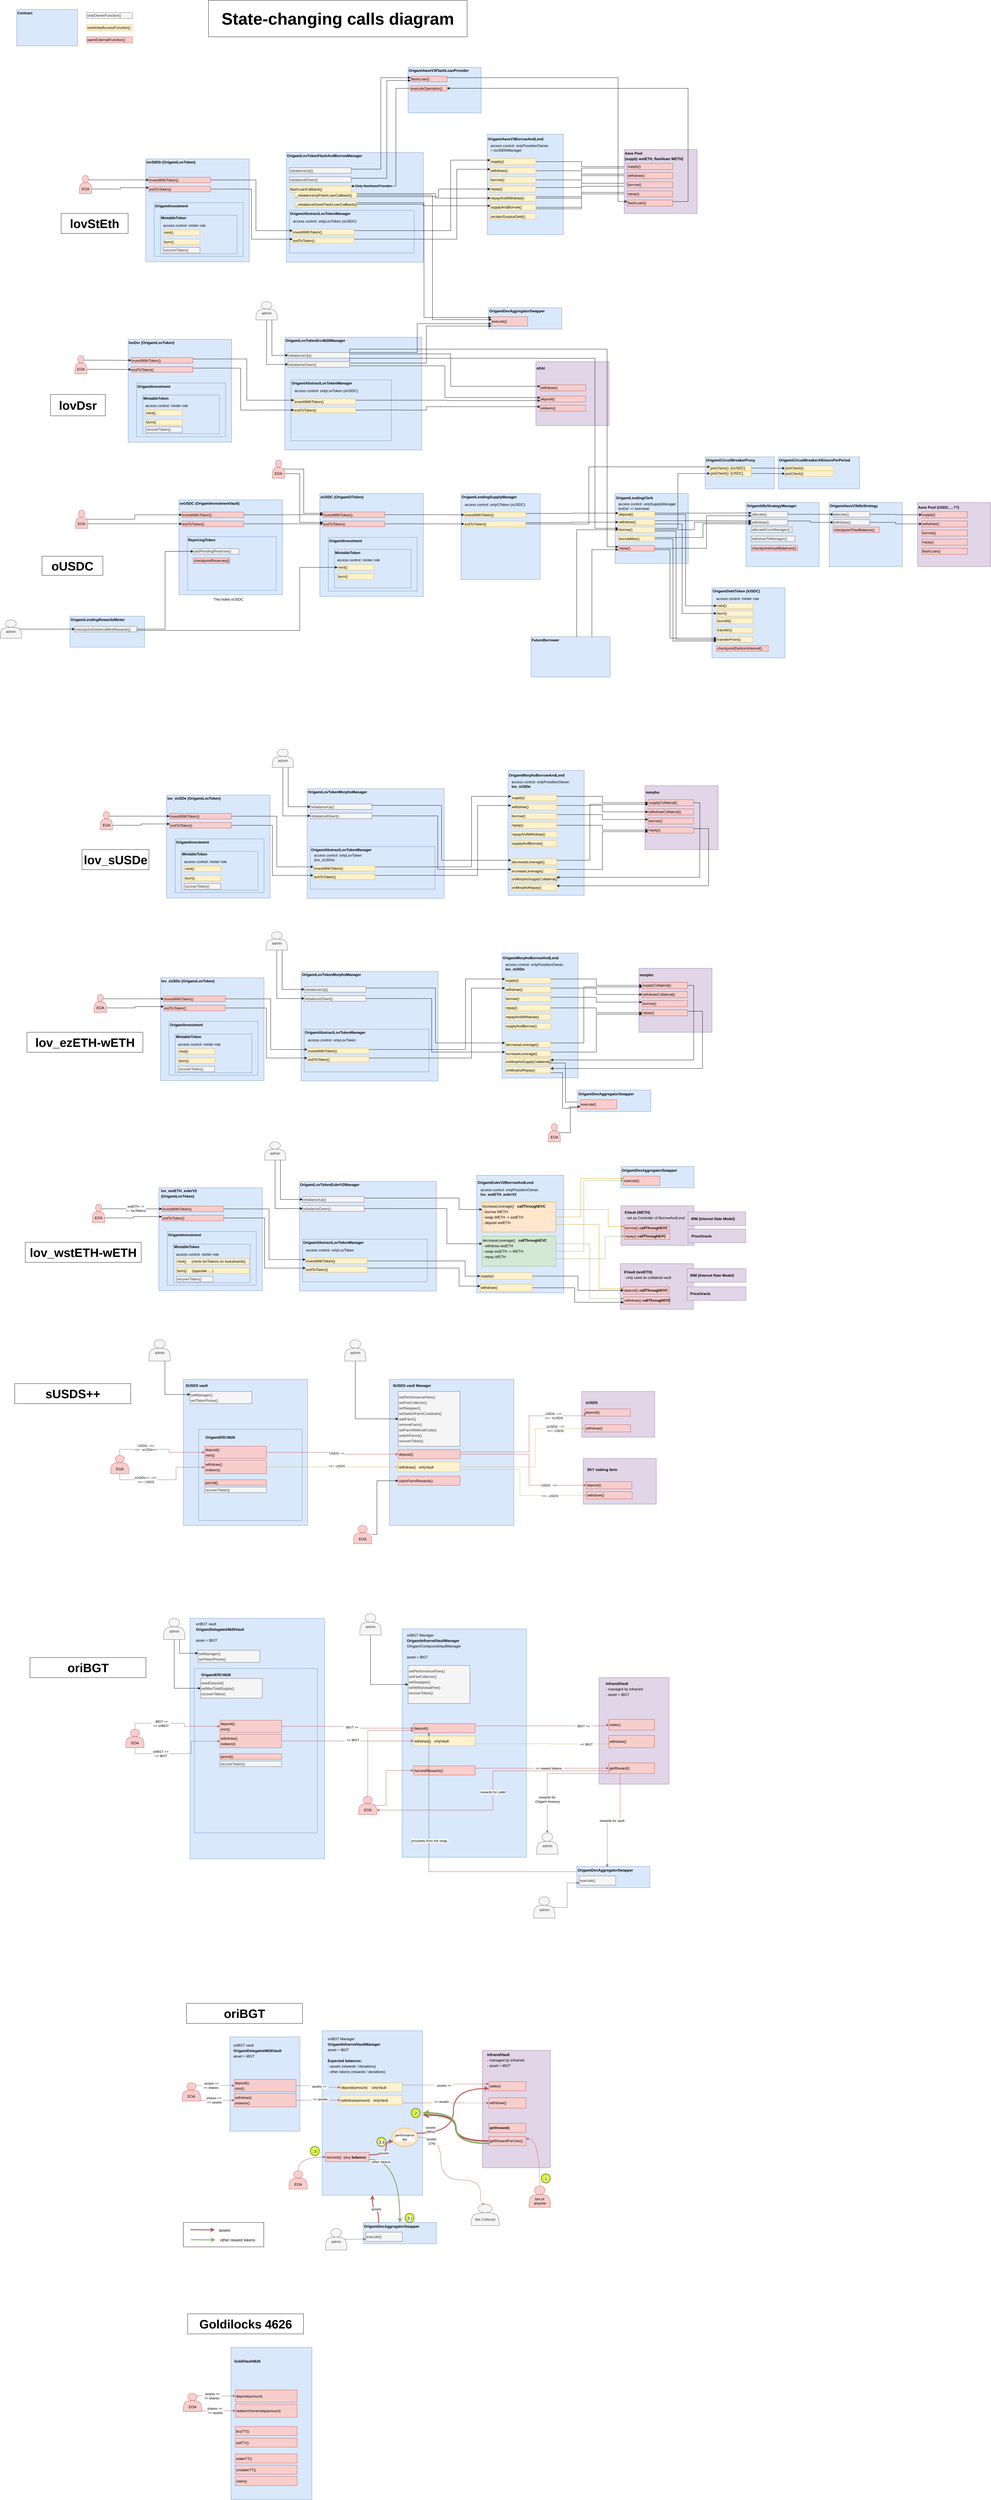 <mxfile version="26.0.16">
  <diagram name="Page-1" id="6f-JhiVzj78bMLrCzDAU">
    <mxGraphModel dx="1809" dy="536" grid="1" gridSize="10" guides="1" tooltips="1" connect="1" arrows="1" fold="1" page="1" pageScale="1" pageWidth="850" pageHeight="1100" math="0" shadow="0">
      <root>
        <mxCell id="0" />
        <mxCell id="1" parent="0" />
        <mxCell id="sUYsaNxipIeIxrwQtyJF-7" value="" style="rounded=0;whiteSpace=wrap;html=1;fillColor=#dae8fc;strokeColor=#6c8ebf;" parent="1" vertex="1">
          <mxGeometry x="526.5" y="5390" width="408.5" height="750" as="geometry" />
        </mxCell>
        <mxCell id="E9fr20aTo7T8fgr599q_-31" value="" style="group;rounded=0;" parent="1" vertex="1" connectable="0">
          <mxGeometry x="1116.5" y="4610" width="240" height="150.06" as="geometry" />
        </mxCell>
        <mxCell id="E9fr20aTo7T8fgr599q_-32" value="" style="rounded=0;whiteSpace=wrap;html=1;fillColor=#e1d5e7;strokeColor=#9673a6;" parent="E9fr20aTo7T8fgr599q_-31" vertex="1">
          <mxGeometry width="240" height="150.06" as="geometry" />
        </mxCell>
        <mxCell id="E9fr20aTo7T8fgr599q_-33" value="&lt;div style=&quot;line-height: 18px;&quot;&gt;&lt;b&gt;sUSDS&lt;/b&gt;&lt;/div&gt;" style="text;html=1;align=left;verticalAlign=middle;whiteSpace=wrap;rounded=0;" parent="E9fr20aTo7T8fgr599q_-31" vertex="1">
          <mxGeometry x="10" y="8.642" width="220" height="54.567" as="geometry" />
        </mxCell>
        <mxCell id="E9fr20aTo7T8fgr599q_-34" value="deposit()" style="rounded=0;whiteSpace=wrap;html=1;fillColor=#f8cecc;strokeColor=#b85450;align=left;" parent="E9fr20aTo7T8fgr599q_-31" vertex="1">
          <mxGeometry x="10" y="57.06" width="150" height="23.94" as="geometry" />
        </mxCell>
        <mxCell id="E9fr20aTo7T8fgr599q_-35" value="withdraw()" style="rounded=0;whiteSpace=wrap;html=1;fillColor=#f8cecc;strokeColor=#b85450;align=left;" parent="E9fr20aTo7T8fgr599q_-31" vertex="1">
          <mxGeometry x="11" y="109.06" width="150" height="23.94" as="geometry" />
        </mxCell>
        <mxCell id="E9fr20aTo7T8fgr599q_-1" value="" style="rounded=0;whiteSpace=wrap;html=1;fillColor=#dae8fc;strokeColor=#6c8ebf;" parent="1" vertex="1">
          <mxGeometry x="-192.5" y="4570" width="408.5" height="480" as="geometry" />
        </mxCell>
        <mxCell id="E9fr20aTo7T8fgr599q_-18" value="" style="rounded=0;whiteSpace=wrap;html=1;fillColor=#dae8fc;strokeColor=#6c8ebf;" parent="1" vertex="1">
          <mxGeometry x="485" y="4570" width="408.5" height="480" as="geometry" />
        </mxCell>
        <mxCell id="A9rZ9w3tn6_ET8h4Rsqi-1" value="" style="rounded=0;whiteSpace=wrap;html=1;fillColor=#dae8fc;strokeColor=#6c8ebf;" parent="1" vertex="1">
          <mxGeometry x="-207" y="1681.25" width="340" height="311.67" as="geometry" />
        </mxCell>
        <mxCell id="Shvr4qjc4TtpCzl6Z2yE-230" value="" style="group;rounded=0;" parent="1" vertex="1" connectable="0">
          <mxGeometry x="966" y="1227" width="240" height="210" as="geometry" />
        </mxCell>
        <mxCell id="Shvr4qjc4TtpCzl6Z2yE-231" value="" style="rounded=0;whiteSpace=wrap;html=1;fillColor=#e1d5e7;strokeColor=#9673a6;" parent="Shvr4qjc4TtpCzl6Z2yE-230" vertex="1">
          <mxGeometry width="240" height="210" as="geometry" />
        </mxCell>
        <mxCell id="Shvr4qjc4TtpCzl6Z2yE-232" value="&lt;div style=&quot;line-height: 18px;&quot;&gt;&lt;b&gt;sDAI&lt;/b&gt;&lt;/div&gt;" style="text;html=1;align=left;verticalAlign=middle;whiteSpace=wrap;rounded=0;" parent="Shvr4qjc4TtpCzl6Z2yE-230" vertex="1">
          <mxGeometry y="6" width="220" height="30" as="geometry" />
        </mxCell>
        <mxCell id="Shvr4qjc4TtpCzl6Z2yE-233" value="deposit()" style="rounded=0;whiteSpace=wrap;html=1;fillColor=#f8cecc;strokeColor=#b85450;align=left;" parent="Shvr4qjc4TtpCzl6Z2yE-230" vertex="1">
          <mxGeometry x="14" y="113" width="150" height="20" as="geometry" />
        </mxCell>
        <mxCell id="Shvr4qjc4TtpCzl6Z2yE-234" value="withdraw()" style="rounded=0;whiteSpace=wrap;html=1;fillColor=#f8cecc;strokeColor=#b85450;align=left;" parent="Shvr4qjc4TtpCzl6Z2yE-230" vertex="1">
          <mxGeometry x="14" y="76" width="150" height="20" as="geometry" />
        </mxCell>
        <mxCell id="Shvr4qjc4TtpCzl6Z2yE-246" value="redeem()" style="rounded=0;whiteSpace=wrap;html=1;fillColor=#f8cecc;strokeColor=#b85450;align=left;" parent="Shvr4qjc4TtpCzl6Z2yE-230" vertex="1">
          <mxGeometry x="14" y="143" width="150" height="20" as="geometry" />
        </mxCell>
        <mxCell id="Shvr4qjc4TtpCzl6Z2yE-171" value="" style="rounded=0;whiteSpace=wrap;html=1;fillColor=#dae8fc;strokeColor=#6c8ebf;" parent="1" vertex="1">
          <mxGeometry x="256" y="1660.63" width="340" height="338" as="geometry" />
        </mxCell>
        <mxCell id="Shvr4qjc4TtpCzl6Z2yE-101" value="" style="group;rounded=0;" parent="1" vertex="1" connectable="0">
          <mxGeometry x="2220" y="1690" width="240" height="210" as="geometry" />
        </mxCell>
        <mxCell id="Shvr4qjc4TtpCzl6Z2yE-102" value="" style="rounded=0;whiteSpace=wrap;html=1;fillColor=#e1d5e7;strokeColor=#9673a6;" parent="Shvr4qjc4TtpCzl6Z2yE-101" vertex="1">
          <mxGeometry width="240" height="210" as="geometry" />
        </mxCell>
        <mxCell id="Shvr4qjc4TtpCzl6Z2yE-103" value="&lt;div style=&quot;line-height: 18px;&quot;&gt;&lt;b&gt;Aave Pool (USDC, ...??)&lt;/b&gt;&lt;/div&gt;" style="text;html=1;align=left;verticalAlign=middle;whiteSpace=wrap;rounded=0;" parent="Shvr4qjc4TtpCzl6Z2yE-101" vertex="1">
          <mxGeometry width="220" height="30" as="geometry" />
        </mxCell>
        <mxCell id="Shvr4qjc4TtpCzl6Z2yE-104" value="supply()" style="rounded=0;whiteSpace=wrap;html=1;fillColor=#f8cecc;strokeColor=#b85450;align=left;" parent="Shvr4qjc4TtpCzl6Z2yE-101" vertex="1">
          <mxGeometry x="14" y="30" width="150" height="20" as="geometry" />
        </mxCell>
        <mxCell id="Shvr4qjc4TtpCzl6Z2yE-105" value="withdraw()" style="rounded=0;whiteSpace=wrap;html=1;fillColor=#f8cecc;strokeColor=#b85450;align=left;" parent="Shvr4qjc4TtpCzl6Z2yE-101" vertex="1">
          <mxGeometry x="14" y="60" width="150" height="20" as="geometry" />
        </mxCell>
        <mxCell id="Shvr4qjc4TtpCzl6Z2yE-106" value="borrow()" style="rounded=0;whiteSpace=wrap;html=1;fillColor=#f8cecc;strokeColor=#b85450;align=left;" parent="Shvr4qjc4TtpCzl6Z2yE-101" vertex="1">
          <mxGeometry x="14" y="90" width="150" height="20" as="geometry" />
        </mxCell>
        <mxCell id="Shvr4qjc4TtpCzl6Z2yE-107" value="repay()" style="rounded=0;whiteSpace=wrap;html=1;fillColor=#f8cecc;strokeColor=#b85450;align=left;" parent="Shvr4qjc4TtpCzl6Z2yE-101" vertex="1">
          <mxGeometry x="14" y="120" width="150" height="20" as="geometry" />
        </mxCell>
        <mxCell id="Shvr4qjc4TtpCzl6Z2yE-108" value="flashLoan()" style="rounded=0;whiteSpace=wrap;html=1;fillColor=#f8cecc;strokeColor=#b85450;align=left;" parent="Shvr4qjc4TtpCzl6Z2yE-101" vertex="1">
          <mxGeometry x="14" y="150" width="150" height="20" as="geometry" />
        </mxCell>
        <mxCell id="Shvr4qjc4TtpCzl6Z2yE-9" value="" style="group;rounded=0;" parent="1" vertex="1" connectable="0">
          <mxGeometry x="806" y="480" width="250" height="330" as="geometry" />
        </mxCell>
        <mxCell id="Shvr4qjc4TtpCzl6Z2yE-10" value="" style="rounded=0;whiteSpace=wrap;html=1;fillColor=#dae8fc;strokeColor=#6c8ebf;" parent="Shvr4qjc4TtpCzl6Z2yE-9" vertex="1">
          <mxGeometry width="250" height="330" as="geometry" />
        </mxCell>
        <mxCell id="Shvr4qjc4TtpCzl6Z2yE-11" value="&lt;div style=&quot;line-height: 18px;&quot;&gt;&lt;b&gt;OrigamiAaveV3BorrowAndLend&lt;/b&gt;&lt;/div&gt;" style="text;html=1;align=left;verticalAlign=middle;whiteSpace=wrap;rounded=0;" parent="Shvr4qjc4TtpCzl6Z2yE-9" vertex="1">
          <mxGeometry width="250" height="30" as="geometry" />
        </mxCell>
        <mxCell id="Shvr4qjc4TtpCzl6Z2yE-12" value="supply()" style="rounded=0;whiteSpace=wrap;html=1;fillColor=#fff2cc;strokeColor=#d6b656;align=left;" parent="Shvr4qjc4TtpCzl6Z2yE-9" vertex="1">
          <mxGeometry x="10" y="80" width="150" height="20" as="geometry" />
        </mxCell>
        <mxCell id="Shvr4qjc4TtpCzl6Z2yE-13" value="withdraw()" style="rounded=0;whiteSpace=wrap;html=1;fillColor=#fff2cc;strokeColor=#d6b656;align=left;" parent="Shvr4qjc4TtpCzl6Z2yE-9" vertex="1">
          <mxGeometry x="10" y="110" width="150" height="20" as="geometry" />
        </mxCell>
        <mxCell id="Shvr4qjc4TtpCzl6Z2yE-21" value="borrow()" style="rounded=0;whiteSpace=wrap;html=1;fillColor=#fff2cc;strokeColor=#d6b656;align=left;" parent="Shvr4qjc4TtpCzl6Z2yE-9" vertex="1">
          <mxGeometry x="10" y="140" width="150" height="20" as="geometry" />
        </mxCell>
        <mxCell id="Shvr4qjc4TtpCzl6Z2yE-29" value="repay()" style="rounded=0;whiteSpace=wrap;html=1;fillColor=#fff2cc;strokeColor=#d6b656;align=left;" parent="Shvr4qjc4TtpCzl6Z2yE-9" vertex="1">
          <mxGeometry x="10" y="170" width="150" height="20" as="geometry" />
        </mxCell>
        <mxCell id="Shvr4qjc4TtpCzl6Z2yE-30" value="repayAndWithdraw()" style="rounded=0;whiteSpace=wrap;html=1;fillColor=#fff2cc;strokeColor=#d6b656;align=left;" parent="Shvr4qjc4TtpCzl6Z2yE-9" vertex="1">
          <mxGeometry x="10" y="200" width="150" height="20" as="geometry" />
        </mxCell>
        <mxCell id="Shvr4qjc4TtpCzl6Z2yE-31" value="supplyAndBorrow()" style="rounded=0;whiteSpace=wrap;html=1;fillColor=#fff2cc;strokeColor=#d6b656;align=left;" parent="Shvr4qjc4TtpCzl6Z2yE-9" vertex="1">
          <mxGeometry x="10" y="230" width="150" height="20" as="geometry" />
        </mxCell>
        <mxCell id="Shvr4qjc4TtpCzl6Z2yE-51" value="&lt;div style=&quot;line-height: 18px;&quot;&gt;reclaimSurplusDebt()&lt;/div&gt;" style="rounded=0;whiteSpace=wrap;html=1;fillColor=#fff2cc;strokeColor=#d6b656;align=left;" parent="Shvr4qjc4TtpCzl6Z2yE-9" vertex="1">
          <mxGeometry x="10" y="260" width="150" height="20" as="geometry" />
        </mxCell>
        <mxCell id="Shvr4qjc4TtpCzl6Z2yE-52" value="access control: onlyPossitionOwner. =&amp;nbsp;lovStEthManager" style="text;html=1;align=left;verticalAlign=middle;whiteSpace=wrap;rounded=0;" parent="Shvr4qjc4TtpCzl6Z2yE-9" vertex="1">
          <mxGeometry x="9" y="30" width="240" height="30" as="geometry" />
        </mxCell>
        <mxCell id="Shvr4qjc4TtpCzl6Z2yE-3" value="onlyOwnerFunction()" style="rounded=0;whiteSpace=wrap;html=1;fillColor=#f5f5f5;fontColor=#333333;strokeColor=#666666;align=left;" parent="1" vertex="1">
          <mxGeometry x="-510" y="80" width="150" height="20" as="geometry" />
        </mxCell>
        <mxCell id="Shvr4qjc4TtpCzl6Z2yE-4" value="restrictedAccessFunction()" style="rounded=0;whiteSpace=wrap;html=1;fillColor=#fff2cc;strokeColor=#d6b656;align=left;" parent="1" vertex="1">
          <mxGeometry x="-510" y="120" width="150" height="20" as="geometry" />
        </mxCell>
        <mxCell id="Shvr4qjc4TtpCzl6Z2yE-5" value="openExternalFunction()" style="rounded=0;whiteSpace=wrap;html=1;fillColor=#f8cecc;strokeColor=#b85450;align=left;" parent="1" vertex="1">
          <mxGeometry x="-510" y="160" width="150" height="20" as="geometry" />
        </mxCell>
        <mxCell id="Shvr4qjc4TtpCzl6Z2yE-6" value="" style="group;rounded=0;" parent="1" vertex="1" connectable="0">
          <mxGeometry x="-740" y="70" width="200" height="120" as="geometry" />
        </mxCell>
        <mxCell id="Shvr4qjc4TtpCzl6Z2yE-7" value="" style="group;rounded=0;" parent="Shvr4qjc4TtpCzl6Z2yE-6" vertex="1" connectable="0">
          <mxGeometry width="200" height="120" as="geometry" />
        </mxCell>
        <mxCell id="Shvr4qjc4TtpCzl6Z2yE-1" value="" style="rounded=0;whiteSpace=wrap;html=1;fillColor=#dae8fc;strokeColor=#6c8ebf;" parent="Shvr4qjc4TtpCzl6Z2yE-7" vertex="1">
          <mxGeometry width="200" height="120" as="geometry" />
        </mxCell>
        <mxCell id="Shvr4qjc4TtpCzl6Z2yE-2" value="&lt;div style=&quot;line-height: 18px;&quot;&gt;&lt;b&gt;Contract&lt;/b&gt;&lt;/div&gt;" style="text;html=1;align=left;verticalAlign=middle;whiteSpace=wrap;rounded=0;" parent="Shvr4qjc4TtpCzl6Z2yE-7" vertex="1">
          <mxGeometry width="200" height="22.5" as="geometry" />
        </mxCell>
        <mxCell id="Shvr4qjc4TtpCzl6Z2yE-42" style="edgeStyle=orthogonalEdgeStyle;rounded=0;orthogonalLoop=1;jettySize=auto;html=1;exitX=1;exitY=0.5;exitDx=0;exitDy=0;entryX=0;entryY=0.5;entryDx=0;entryDy=0;" parent="1" source="Shvr4qjc4TtpCzl6Z2yE-12" target="Shvr4qjc4TtpCzl6Z2yE-38" edge="1">
          <mxGeometry relative="1" as="geometry" />
        </mxCell>
        <mxCell id="Shvr4qjc4TtpCzl6Z2yE-43" style="edgeStyle=orthogonalEdgeStyle;rounded=0;orthogonalLoop=1;jettySize=auto;html=1;exitX=1;exitY=0.5;exitDx=0;exitDy=0;entryX=0;entryY=0.25;entryDx=0;entryDy=0;" parent="1" source="Shvr4qjc4TtpCzl6Z2yE-13" target="Shvr4qjc4TtpCzl6Z2yE-39" edge="1">
          <mxGeometry relative="1" as="geometry" />
        </mxCell>
        <mxCell id="Shvr4qjc4TtpCzl6Z2yE-44" style="edgeStyle=orthogonalEdgeStyle;rounded=0;orthogonalLoop=1;jettySize=auto;html=1;exitX=1;exitY=0.5;exitDx=0;exitDy=0;entryX=0;entryY=0.25;entryDx=0;entryDy=0;" parent="1" source="Shvr4qjc4TtpCzl6Z2yE-21" target="Shvr4qjc4TtpCzl6Z2yE-40" edge="1">
          <mxGeometry relative="1" as="geometry" />
        </mxCell>
        <mxCell id="Shvr4qjc4TtpCzl6Z2yE-45" style="edgeStyle=orthogonalEdgeStyle;rounded=0;orthogonalLoop=1;jettySize=auto;html=1;exitX=1;exitY=0.25;exitDx=0;exitDy=0;entryX=0;entryY=0.25;entryDx=0;entryDy=0;" parent="1" source="Shvr4qjc4TtpCzl6Z2yE-29" target="Shvr4qjc4TtpCzl6Z2yE-41" edge="1">
          <mxGeometry relative="1" as="geometry" />
        </mxCell>
        <mxCell id="Shvr4qjc4TtpCzl6Z2yE-46" style="edgeStyle=orthogonalEdgeStyle;rounded=0;orthogonalLoop=1;jettySize=auto;html=1;exitX=1;exitY=0.25;exitDx=0;exitDy=0;entryX=0;entryY=0.5;entryDx=0;entryDy=0;" parent="1" source="Shvr4qjc4TtpCzl6Z2yE-30" target="Shvr4qjc4TtpCzl6Z2yE-41" edge="1">
          <mxGeometry relative="1" as="geometry" />
        </mxCell>
        <mxCell id="Shvr4qjc4TtpCzl6Z2yE-47" style="edgeStyle=orthogonalEdgeStyle;rounded=0;orthogonalLoop=1;jettySize=auto;html=1;exitX=1;exitY=0.5;exitDx=0;exitDy=0;entryX=0;entryY=0.5;entryDx=0;entryDy=0;" parent="1" source="Shvr4qjc4TtpCzl6Z2yE-30" target="Shvr4qjc4TtpCzl6Z2yE-39" edge="1">
          <mxGeometry relative="1" as="geometry" />
        </mxCell>
        <mxCell id="Shvr4qjc4TtpCzl6Z2yE-48" style="edgeStyle=orthogonalEdgeStyle;rounded=0;orthogonalLoop=1;jettySize=auto;html=1;exitX=1;exitY=0.5;exitDx=0;exitDy=0;entryX=0;entryY=0.75;entryDx=0;entryDy=0;" parent="1" source="Shvr4qjc4TtpCzl6Z2yE-31" target="Shvr4qjc4TtpCzl6Z2yE-38" edge="1">
          <mxGeometry relative="1" as="geometry" />
        </mxCell>
        <mxCell id="Shvr4qjc4TtpCzl6Z2yE-49" style="edgeStyle=orthogonalEdgeStyle;rounded=0;orthogonalLoop=1;jettySize=auto;html=1;exitX=1;exitY=0.75;exitDx=0;exitDy=0;entryX=0;entryY=0.75;entryDx=0;entryDy=0;" parent="1" source="Shvr4qjc4TtpCzl6Z2yE-31" target="Shvr4qjc4TtpCzl6Z2yE-40" edge="1">
          <mxGeometry relative="1" as="geometry" />
        </mxCell>
        <mxCell id="Shvr4qjc4TtpCzl6Z2yE-50" value="" style="group;rounded=0;" parent="1" vertex="1" connectable="0">
          <mxGeometry x="1256" y="530" width="240" height="210" as="geometry" />
        </mxCell>
        <mxCell id="Shvr4qjc4TtpCzl6Z2yE-36" value="" style="rounded=0;whiteSpace=wrap;html=1;fillColor=#e1d5e7;strokeColor=#9673a6;" parent="Shvr4qjc4TtpCzl6Z2yE-50" vertex="1">
          <mxGeometry width="240" height="210" as="geometry" />
        </mxCell>
        <mxCell id="Shvr4qjc4TtpCzl6Z2yE-37" value="&lt;div style=&quot;line-height: 18px;&quot;&gt;&lt;b&gt;Aave Pool&amp;nbsp; &amp;nbsp;&lt;/b&gt;&lt;/div&gt;&lt;div style=&quot;line-height: 18px;&quot;&gt;&lt;b&gt;(supply wstETH,&amp;nbsp;&lt;/b&gt;&lt;b style=&quot;background-color: initial;&quot;&gt;flashloan WETH)&amp;nbsp;&lt;/b&gt;&lt;/div&gt;" style="text;html=1;align=left;verticalAlign=middle;whiteSpace=wrap;rounded=0;" parent="Shvr4qjc4TtpCzl6Z2yE-50" vertex="1">
          <mxGeometry y="6" width="220" height="30" as="geometry" />
        </mxCell>
        <mxCell id="Shvr4qjc4TtpCzl6Z2yE-38" value="supply()" style="rounded=0;whiteSpace=wrap;html=1;fillColor=#f8cecc;strokeColor=#b85450;align=left;" parent="Shvr4qjc4TtpCzl6Z2yE-50" vertex="1">
          <mxGeometry x="10" y="46" width="150" height="20" as="geometry" />
        </mxCell>
        <mxCell id="Shvr4qjc4TtpCzl6Z2yE-39" value="withdraw()" style="rounded=0;whiteSpace=wrap;html=1;fillColor=#f8cecc;strokeColor=#b85450;align=left;" parent="Shvr4qjc4TtpCzl6Z2yE-50" vertex="1">
          <mxGeometry x="10" y="76" width="150" height="20" as="geometry" />
        </mxCell>
        <mxCell id="Shvr4qjc4TtpCzl6Z2yE-40" value="borrow()" style="rounded=0;whiteSpace=wrap;html=1;fillColor=#f8cecc;strokeColor=#b85450;align=left;" parent="Shvr4qjc4TtpCzl6Z2yE-50" vertex="1">
          <mxGeometry x="10" y="106" width="150" height="20" as="geometry" />
        </mxCell>
        <mxCell id="Shvr4qjc4TtpCzl6Z2yE-41" value="repay()" style="rounded=0;whiteSpace=wrap;html=1;fillColor=#f8cecc;strokeColor=#b85450;align=left;" parent="Shvr4qjc4TtpCzl6Z2yE-50" vertex="1">
          <mxGeometry x="10" y="136" width="150" height="20" as="geometry" />
        </mxCell>
        <mxCell id="Shvr4qjc4TtpCzl6Z2yE-71" value="flashLoan()" style="rounded=0;whiteSpace=wrap;html=1;fillColor=#f8cecc;strokeColor=#b85450;align=left;" parent="Shvr4qjc4TtpCzl6Z2yE-50" vertex="1">
          <mxGeometry x="10" y="166" width="150" height="20" as="geometry" />
        </mxCell>
        <mxCell id="Shvr4qjc4TtpCzl6Z2yE-53" value="" style="group;rounded=0;" parent="1" vertex="1" connectable="0">
          <mxGeometry x="1762.5" y="1540" width="267" height="105" as="geometry" />
        </mxCell>
        <mxCell id="Shvr4qjc4TtpCzl6Z2yE-54" value="" style="group;rounded=0;" parent="Shvr4qjc4TtpCzl6Z2yE-53" vertex="1" connectable="0">
          <mxGeometry width="267" height="105" as="geometry" />
        </mxCell>
        <mxCell id="Shvr4qjc4TtpCzl6Z2yE-55" value="" style="rounded=0;whiteSpace=wrap;html=1;fillColor=#dae8fc;strokeColor=#6c8ebf;" parent="Shvr4qjc4TtpCzl6Z2yE-54" vertex="1">
          <mxGeometry width="267" height="105" as="geometry" />
        </mxCell>
        <mxCell id="Shvr4qjc4TtpCzl6Z2yE-56" value="&lt;div style=&quot;line-height: 18px;&quot;&gt;&lt;div style=&quot;line-height: 18px;&quot;&gt;&lt;b&gt;OrigamiCircuitBreakerAllUsersPerPeriod&lt;/b&gt;&lt;/div&gt;&lt;/div&gt;" style="text;html=1;align=left;verticalAlign=middle;whiteSpace=wrap;rounded=0;" parent="Shvr4qjc4TtpCzl6Z2yE-54" vertex="1">
          <mxGeometry width="267" height="19.688" as="geometry" />
        </mxCell>
        <mxCell id="Shvr4qjc4TtpCzl6Z2yE-62" value="preCheck()" style="rounded=0;whiteSpace=wrap;html=1;fillColor=#fff2cc;strokeColor=#d6b656;align=left;" parent="Shvr4qjc4TtpCzl6Z2yE-54" vertex="1">
          <mxGeometry x="21.36" y="28.636" width="160.2" height="17.5" as="geometry" />
        </mxCell>
        <mxCell id="Shvr4qjc4TtpCzl6Z2yE-288" value="preCheck()" style="rounded=0;whiteSpace=wrap;html=1;fillColor=#fff2cc;strokeColor=#d6b656;align=left;" parent="Shvr4qjc4TtpCzl6Z2yE-54" vertex="1">
          <mxGeometry x="21.36" y="46.136" width="160.2" height="17.5" as="geometry" />
        </mxCell>
        <mxCell id="Shvr4qjc4TtpCzl6Z2yE-57" value="" style="group;rounded=0;" parent="1" vertex="1" connectable="0">
          <mxGeometry x="1522.5" y="1540" width="227" height="105" as="geometry" />
        </mxCell>
        <mxCell id="Shvr4qjc4TtpCzl6Z2yE-58" value="" style="group;rounded=0;" parent="Shvr4qjc4TtpCzl6Z2yE-57" vertex="1" connectable="0">
          <mxGeometry width="227" height="105" as="geometry" />
        </mxCell>
        <mxCell id="Shvr4qjc4TtpCzl6Z2yE-59" value="" style="rounded=0;whiteSpace=wrap;html=1;fillColor=#dae8fc;strokeColor=#6c8ebf;" parent="Shvr4qjc4TtpCzl6Z2yE-58" vertex="1">
          <mxGeometry width="227" height="105" as="geometry" />
        </mxCell>
        <mxCell id="Shvr4qjc4TtpCzl6Z2yE-60" value="&lt;div style=&quot;line-height: 18px;&quot;&gt;&lt;div style=&quot;line-height: 18px;&quot;&gt;&lt;div style=&quot;line-height: 18px;&quot;&gt;&lt;b&gt;OrigamiCircuitBreakerProxy&lt;/b&gt;&lt;/div&gt;&lt;/div&gt;&lt;/div&gt;" style="text;html=1;align=left;verticalAlign=middle;whiteSpace=wrap;rounded=0;" parent="Shvr4qjc4TtpCzl6Z2yE-58" vertex="1">
          <mxGeometry width="227" height="19.688" as="geometry" />
        </mxCell>
        <mxCell id="Shvr4qjc4TtpCzl6Z2yE-61" value="preCheck()&amp;nbsp; [oUSDC]" style="rounded=0;whiteSpace=wrap;html=1;fillColor=#fff2cc;strokeColor=#d6b656;align=left;" parent="Shvr4qjc4TtpCzl6Z2yE-58" vertex="1">
          <mxGeometry x="15.08" y="28.159" width="136.2" height="17.5" as="geometry" />
        </mxCell>
        <mxCell id="Shvr4qjc4TtpCzl6Z2yE-285" value="preCheck()&amp;nbsp; [USDC]" style="rounded=0;whiteSpace=wrap;html=1;fillColor=#fff2cc;strokeColor=#d6b656;align=left;" parent="Shvr4qjc4TtpCzl6Z2yE-58" vertex="1">
          <mxGeometry x="15.08" y="45.659" width="136.2" height="17.5" as="geometry" />
        </mxCell>
        <mxCell id="Shvr4qjc4TtpCzl6Z2yE-63" style="edgeStyle=orthogonalEdgeStyle;rounded=0;orthogonalLoop=1;jettySize=auto;html=1;exitX=1;exitY=0.5;exitDx=0;exitDy=0;" parent="1" source="Shvr4qjc4TtpCzl6Z2yE-61" target="Shvr4qjc4TtpCzl6Z2yE-62" edge="1">
          <mxGeometry relative="1" as="geometry" />
        </mxCell>
        <mxCell id="Shvr4qjc4TtpCzl6Z2yE-65" value="" style="group;rounded=0;" parent="1" vertex="1" connectable="0">
          <mxGeometry x="546" y="260" width="240" height="150" as="geometry" />
        </mxCell>
        <mxCell id="Shvr4qjc4TtpCzl6Z2yE-66" value="" style="rounded=0;whiteSpace=wrap;html=1;fillColor=#dae8fc;strokeColor=#6c8ebf;" parent="Shvr4qjc4TtpCzl6Z2yE-65" vertex="1">
          <mxGeometry width="240" height="150" as="geometry" />
        </mxCell>
        <mxCell id="Shvr4qjc4TtpCzl6Z2yE-67" value="&lt;div style=&quot;line-height: 18px;&quot;&gt;&lt;div style=&quot;line-height: 18px;&quot;&gt;&lt;div style=&quot;line-height: 18px;&quot;&gt;&lt;div style=&quot;line-height: 18px;&quot;&gt;&lt;b&gt;OrigamiAaveV3FlashLoanProvider&lt;/b&gt;&lt;/div&gt;&lt;/div&gt;&lt;/div&gt;&lt;/div&gt;" style="text;html=1;align=left;verticalAlign=middle;whiteSpace=wrap;rounded=0;" parent="Shvr4qjc4TtpCzl6Z2yE-65" vertex="1">
          <mxGeometry width="200" height="20.625" as="geometry" />
        </mxCell>
        <mxCell id="Shvr4qjc4TtpCzl6Z2yE-68" value="flashLoan()" style="rounded=0;whiteSpace=wrap;html=1;fillColor=#f8cecc;strokeColor=#b85450;align=left;" parent="Shvr4qjc4TtpCzl6Z2yE-65" vertex="1">
          <mxGeometry x="8" y="29.5" width="120" height="18.333" as="geometry" />
        </mxCell>
        <mxCell id="Shvr4qjc4TtpCzl6Z2yE-69" value="&lt;div style=&quot;line-height: 18px;&quot;&gt;executeOperation()&lt;/div&gt;" style="rounded=0;whiteSpace=wrap;html=1;fillColor=#f8cecc;strokeColor=#b85450;align=left;" parent="Shvr4qjc4TtpCzl6Z2yE-65" vertex="1">
          <mxGeometry x="8" y="60" width="120" height="18.333" as="geometry" />
        </mxCell>
        <mxCell id="Shvr4qjc4TtpCzl6Z2yE-78" value="" style="rounded=0;whiteSpace=wrap;html=1;fillColor=#dae8fc;strokeColor=#6c8ebf;" parent="1" vertex="1">
          <mxGeometry x="811" y="1050" width="240" height="70" as="geometry" />
        </mxCell>
        <mxCell id="Shvr4qjc4TtpCzl6Z2yE-79" value="&lt;div style=&quot;line-height: 18px;&quot;&gt;&lt;div style=&quot;line-height: 18px;&quot;&gt;&lt;div style=&quot;line-height: 18px;&quot;&gt;&lt;div style=&quot;line-height: 18px;&quot;&gt;&lt;div style=&quot;line-height: 18px;&quot;&gt;&lt;b&gt;OrigamiDexAggregatorSwapper&lt;/b&gt;&lt;/div&gt;&lt;/div&gt;&lt;/div&gt;&lt;/div&gt;&lt;/div&gt;" style="text;html=1;align=left;verticalAlign=middle;whiteSpace=wrap;rounded=0;" parent="1" vertex="1">
          <mxGeometry x="811" y="1050" width="200" height="20.625" as="geometry" />
        </mxCell>
        <mxCell id="Shvr4qjc4TtpCzl6Z2yE-80" value="execute()" style="rounded=0;whiteSpace=wrap;html=1;fillColor=#f8cecc;strokeColor=#b85450;align=left;" parent="1" vertex="1">
          <mxGeometry x="819" y="1079.5" width="120" height="30.5" as="geometry" />
        </mxCell>
        <mxCell id="Shvr4qjc4TtpCzl6Z2yE-96" value="" style="rounded=0;whiteSpace=wrap;html=1;fillColor=#dae8fc;strokeColor=#6c8ebf;" parent="1" vertex="1">
          <mxGeometry x="1930" y="1690" width="240" height="210" as="geometry" />
        </mxCell>
        <mxCell id="Shvr4qjc4TtpCzl6Z2yE-97" value="&lt;div style=&quot;line-height: 18px;&quot;&gt;&lt;div style=&quot;line-height: 18px;&quot;&gt;&lt;div style=&quot;line-height: 18px;&quot;&gt;&lt;div style=&quot;line-height: 18px;&quot;&gt;&lt;div style=&quot;line-height: 18px;&quot;&gt;&lt;div style=&quot;line-height: 18px;&quot;&gt;&lt;b&gt;OrigamiAaveV3IdleStrategy&lt;/b&gt;&lt;/div&gt;&lt;/div&gt;&lt;/div&gt;&lt;/div&gt;&lt;/div&gt;&lt;/div&gt;" style="text;html=1;align=left;verticalAlign=middle;whiteSpace=wrap;rounded=0;" parent="1" vertex="1">
          <mxGeometry x="1930" y="1690" width="200" height="20.625" as="geometry" />
        </mxCell>
        <mxCell id="Shvr4qjc4TtpCzl6Z2yE-109" style="edgeStyle=orthogonalEdgeStyle;rounded=0;orthogonalLoop=1;jettySize=auto;html=1;exitX=1;exitY=0.5;exitDx=0;exitDy=0;entryX=0;entryY=0.5;entryDx=0;entryDy=0;" parent="1" source="Shvr4qjc4TtpCzl6Z2yE-98" target="Shvr4qjc4TtpCzl6Z2yE-104" edge="1">
          <mxGeometry relative="1" as="geometry" />
        </mxCell>
        <mxCell id="Shvr4qjc4TtpCzl6Z2yE-98" value="allocate()" style="rounded=0;whiteSpace=wrap;html=1;fillColor=#f5f5f5;strokeColor=#666666;align=left;fontColor=#333333;" parent="1" vertex="1">
          <mxGeometry x="1943" y="1719.5" width="120" height="18.333" as="geometry" />
        </mxCell>
        <mxCell id="Shvr4qjc4TtpCzl6Z2yE-110" style="edgeStyle=orthogonalEdgeStyle;rounded=0;orthogonalLoop=1;jettySize=auto;html=1;exitX=1;exitY=0.5;exitDx=0;exitDy=0;entryX=0;entryY=0.5;entryDx=0;entryDy=0;" parent="1" source="Shvr4qjc4TtpCzl6Z2yE-99" target="Shvr4qjc4TtpCzl6Z2yE-105" edge="1">
          <mxGeometry relative="1" as="geometry" />
        </mxCell>
        <mxCell id="Shvr4qjc4TtpCzl6Z2yE-99" value="withdraw()" style="rounded=0;whiteSpace=wrap;html=1;fillColor=#f5f5f5;strokeColor=#666666;align=left;fontColor=#333333;" parent="1" vertex="1">
          <mxGeometry x="1943" y="1745.83" width="120" height="18.333" as="geometry" />
        </mxCell>
        <mxCell id="Shvr4qjc4TtpCzl6Z2yE-100" value="&lt;div style=&quot;line-height: 18px;&quot;&gt;checkpointTotalBalance()&lt;/div&gt;" style="rounded=0;whiteSpace=wrap;html=1;fillColor=#f8cecc;strokeColor=#b85450;align=left;" parent="1" vertex="1">
          <mxGeometry x="1943" y="1770" width="152" height="18.33" as="geometry" />
        </mxCell>
        <mxCell id="Shvr4qjc4TtpCzl6Z2yE-111" value="" style="rounded=0;whiteSpace=wrap;html=1;fillColor=#dae8fc;strokeColor=#6c8ebf;" parent="1" vertex="1">
          <mxGeometry x="1656.5" y="1690" width="240" height="210" as="geometry" />
        </mxCell>
        <mxCell id="Shvr4qjc4TtpCzl6Z2yE-112" value="&lt;div style=&quot;line-height: 18px;&quot;&gt;&lt;div style=&quot;line-height: 18px;&quot;&gt;&lt;div style=&quot;line-height: 18px;&quot;&gt;&lt;div style=&quot;line-height: 18px;&quot;&gt;&lt;div style=&quot;line-height: 18px;&quot;&gt;&lt;div style=&quot;line-height: 18px;&quot;&gt;&lt;div style=&quot;line-height: 18px;&quot;&gt;&lt;b&gt;OrigamiIdleStrategyManager&lt;/b&gt;&lt;/div&gt;&lt;/div&gt;&lt;/div&gt;&lt;/div&gt;&lt;/div&gt;&lt;/div&gt;&lt;/div&gt;" style="text;html=1;align=left;verticalAlign=middle;whiteSpace=wrap;rounded=0;" parent="1" vertex="1">
          <mxGeometry x="1656.5" y="1690" width="200" height="20.625" as="geometry" />
        </mxCell>
        <mxCell id="Shvr4qjc4TtpCzl6Z2yE-116" style="edgeStyle=orthogonalEdgeStyle;rounded=0;orthogonalLoop=1;jettySize=auto;html=1;exitX=1;exitY=0.5;exitDx=0;exitDy=0;entryX=0;entryY=0.5;entryDx=0;entryDy=0;" parent="1" source="Shvr4qjc4TtpCzl6Z2yE-113" target="Shvr4qjc4TtpCzl6Z2yE-98" edge="1">
          <mxGeometry relative="1" as="geometry" />
        </mxCell>
        <mxCell id="Shvr4qjc4TtpCzl6Z2yE-113" value="allocate()" style="rounded=0;whiteSpace=wrap;html=1;fillColor=#f5f5f5;strokeColor=#666666;align=left;fontColor=#333333;" parent="1" vertex="1">
          <mxGeometry x="1673.5" y="1719.5" width="120" height="18.333" as="geometry" />
        </mxCell>
        <mxCell id="Shvr4qjc4TtpCzl6Z2yE-117" style="edgeStyle=orthogonalEdgeStyle;rounded=0;orthogonalLoop=1;jettySize=auto;html=1;exitX=1;exitY=0.25;exitDx=0;exitDy=0;" parent="1" source="Shvr4qjc4TtpCzl6Z2yE-114" target="Shvr4qjc4TtpCzl6Z2yE-99" edge="1">
          <mxGeometry relative="1" as="geometry" />
        </mxCell>
        <mxCell id="Shvr4qjc4TtpCzl6Z2yE-114" value="withdraw()" style="rounded=0;whiteSpace=wrap;html=1;fillColor=#f5f5f5;strokeColor=#666666;align=left;fontColor=#333333;" parent="1" vertex="1">
          <mxGeometry x="1673.5" y="1745.83" width="120" height="18.333" as="geometry" />
        </mxCell>
        <mxCell id="Shvr4qjc4TtpCzl6Z2yE-115" value="&lt;div style=&quot;line-height: 18px;&quot;&gt;&lt;div style=&quot;line-height: 18px;&quot;&gt;checkpointAssetBalances()&lt;/div&gt;&lt;/div&gt;" style="rounded=0;whiteSpace=wrap;html=1;fillColor=#f8cecc;strokeColor=#b85450;align=left;" parent="1" vertex="1">
          <mxGeometry x="1673.5" y="1830" width="152" height="18.33" as="geometry" />
        </mxCell>
        <mxCell id="Shvr4qjc4TtpCzl6Z2yE-118" value="allocateFromManager()" style="rounded=0;whiteSpace=wrap;html=1;fillColor=#f5f5f5;strokeColor=#666666;align=left;fontColor=#333333;" parent="1" vertex="1">
          <mxGeometry x="1673.5" y="1770" width="134" height="18.33" as="geometry" />
        </mxCell>
        <mxCell id="Shvr4qjc4TtpCzl6Z2yE-119" value="withdrawToManager()" style="rounded=0;whiteSpace=wrap;html=1;fillColor=#f5f5f5;strokeColor=#666666;align=left;fontColor=#333333;" parent="1" vertex="1">
          <mxGeometry x="1673.5" y="1800" width="144" height="18.33" as="geometry" />
        </mxCell>
        <mxCell id="Shvr4qjc4TtpCzl6Z2yE-120" value="" style="rounded=0;whiteSpace=wrap;html=1;fillColor=#dae8fc;strokeColor=#6c8ebf;" parent="1" vertex="1">
          <mxGeometry x="1544.5" y="1970" width="240" height="230" as="geometry" />
        </mxCell>
        <mxCell id="Shvr4qjc4TtpCzl6Z2yE-121" value="&lt;div style=&quot;line-height: 18px;&quot;&gt;&lt;div style=&quot;line-height: 18px;&quot;&gt;&lt;div style=&quot;line-height: 18px;&quot;&gt;&lt;div style=&quot;line-height: 18px;&quot;&gt;&lt;div style=&quot;line-height: 18px;&quot;&gt;&lt;b&gt;OrigamiDebtToken (iUSDC)&lt;/b&gt;&lt;br&gt;&lt;/div&gt;&lt;/div&gt;&lt;/div&gt;&lt;/div&gt;&lt;/div&gt;" style="text;html=1;align=left;verticalAlign=middle;whiteSpace=wrap;rounded=0;" parent="1" vertex="1">
          <mxGeometry x="1544.5" y="1970" width="200" height="20.625" as="geometry" />
        </mxCell>
        <mxCell id="Shvr4qjc4TtpCzl6Z2yE-122" value="mint()" style="rounded=0;whiteSpace=wrap;html=1;fillColor=#fff2cc;strokeColor=#d6b656;align=left;" parent="1" vertex="1">
          <mxGeometry x="1559.5" y="2020" width="120" height="18.333" as="geometry" />
        </mxCell>
        <mxCell id="Shvr4qjc4TtpCzl6Z2yE-123" value="burn()" style="rounded=0;whiteSpace=wrap;html=1;fillColor=#fff2cc;strokeColor=#d6b656;align=left;" parent="1" vertex="1">
          <mxGeometry x="1559.5" y="2045" width="120" height="18.333" as="geometry" />
        </mxCell>
        <mxCell id="Shvr4qjc4TtpCzl6Z2yE-124" value="access control: minter role" style="text;html=1;align=left;verticalAlign=middle;whiteSpace=wrap;rounded=0;" parent="1" vertex="1">
          <mxGeometry x="1556.5" y="1990.63" width="220" height="30" as="geometry" />
        </mxCell>
        <mxCell id="Shvr4qjc4TtpCzl6Z2yE-125" value="burnAll()" style="rounded=0;whiteSpace=wrap;html=1;fillColor=#fff2cc;strokeColor=#d6b656;align=left;" parent="1" vertex="1">
          <mxGeometry x="1559.5" y="2070" width="120" height="18.333" as="geometry" />
        </mxCell>
        <mxCell id="Shvr4qjc4TtpCzl6Z2yE-126" value="transfer()" style="rounded=0;whiteSpace=wrap;html=1;fillColor=#fff2cc;strokeColor=#d6b656;align=left;" parent="1" vertex="1">
          <mxGeometry x="1559.5" y="2100" width="120" height="18.333" as="geometry" />
        </mxCell>
        <mxCell id="Shvr4qjc4TtpCzl6Z2yE-127" value="&lt;span style=&quot;font-weight: normal;&quot;&gt;transferFrom()&lt;/span&gt;" style="rounded=0;whiteSpace=wrap;html=1;fillColor=#fff2cc;strokeColor=#d6b656;align=left;fontStyle=1;" parent="1" vertex="1">
          <mxGeometry x="1559.5" y="2130.83" width="120" height="18.333" as="geometry" />
        </mxCell>
        <mxCell id="Shvr4qjc4TtpCzl6Z2yE-128" value="checkpointDebtorsInterest()" style="rounded=0;whiteSpace=wrap;html=1;fillColor=#f8cecc;strokeColor=#b85450;align=left;" parent="1" vertex="1">
          <mxGeometry x="1559.5" y="2160" width="170" height="18.33" as="geometry" />
        </mxCell>
        <mxCell id="Shvr4qjc4TtpCzl6Z2yE-129" value="" style="rounded=0;whiteSpace=wrap;html=1;fillColor=#dae8fc;strokeColor=#6c8ebf;" parent="1" vertex="1">
          <mxGeometry x="1226.5" y="1660" width="240" height="230" as="geometry" />
        </mxCell>
        <mxCell id="Shvr4qjc4TtpCzl6Z2yE-130" value="&lt;div style=&quot;line-height: 18px;&quot;&gt;&lt;div style=&quot;line-height: 18px;&quot;&gt;&lt;div style=&quot;line-height: 18px;&quot;&gt;&lt;div style=&quot;line-height: 18px;&quot;&gt;&lt;div style=&quot;line-height: 18px;&quot;&gt;&lt;b&gt;OrigamiLendingClerk&lt;/b&gt;&lt;br&gt;&lt;/div&gt;&lt;/div&gt;&lt;/div&gt;&lt;/div&gt;&lt;/div&gt;" style="text;html=1;align=left;verticalAlign=middle;whiteSpace=wrap;rounded=0;" parent="1" vertex="1">
          <mxGeometry x="1226.5" y="1664" width="200" height="20.625" as="geometry" />
        </mxCell>
        <mxCell id="Shvr4qjc4TtpCzl6Z2yE-138" style="edgeStyle=orthogonalEdgeStyle;rounded=0;orthogonalLoop=1;jettySize=auto;html=1;exitX=1;exitY=0.25;exitDx=0;exitDy=0;entryX=0;entryY=0.25;entryDx=0;entryDy=0;" parent="1" source="Shvr4qjc4TtpCzl6Z2yE-131" target="Shvr4qjc4TtpCzl6Z2yE-113" edge="1">
          <mxGeometry relative="1" as="geometry" />
        </mxCell>
        <mxCell id="Shvr4qjc4TtpCzl6Z2yE-139" style="edgeStyle=orthogonalEdgeStyle;rounded=0;orthogonalLoop=1;jettySize=auto;html=1;exitX=1;exitY=0.5;exitDx=0;exitDy=0;entryX=0;entryY=0.5;entryDx=0;entryDy=0;" parent="1" source="Shvr4qjc4TtpCzl6Z2yE-131" target="Shvr4qjc4TtpCzl6Z2yE-122" edge="1">
          <mxGeometry relative="1" as="geometry" />
        </mxCell>
        <mxCell id="Shvr4qjc4TtpCzl6Z2yE-131" value="deposit()" style="rounded=0;whiteSpace=wrap;html=1;fillColor=#fff2cc;strokeColor=#d6b656;align=left;" parent="1" vertex="1">
          <mxGeometry x="1236.5" y="1720" width="120" height="18.333" as="geometry" />
        </mxCell>
        <mxCell id="Shvr4qjc4TtpCzl6Z2yE-140" style="edgeStyle=orthogonalEdgeStyle;rounded=0;orthogonalLoop=1;jettySize=auto;html=1;exitX=1;exitY=0.75;exitDx=0;exitDy=0;entryX=0;entryY=0.5;entryDx=0;entryDy=0;" parent="1" source="Shvr4qjc4TtpCzl6Z2yE-132" target="Shvr4qjc4TtpCzl6Z2yE-123" edge="1">
          <mxGeometry relative="1" as="geometry">
            <Array as="points">
              <mxPoint x="1356.5" y="1760" />
              <mxPoint x="1446.5" y="1760" />
              <mxPoint x="1446.5" y="2054" />
            </Array>
          </mxGeometry>
        </mxCell>
        <mxCell id="Shvr4qjc4TtpCzl6Z2yE-141" style="edgeStyle=orthogonalEdgeStyle;rounded=0;orthogonalLoop=1;jettySize=auto;html=1;exitX=1;exitY=0.25;exitDx=0;exitDy=0;entryX=0;entryY=0.25;entryDx=0;entryDy=0;" parent="1" source="Shvr4qjc4TtpCzl6Z2yE-132" target="Shvr4qjc4TtpCzl6Z2yE-114" edge="1">
          <mxGeometry relative="1" as="geometry" />
        </mxCell>
        <mxCell id="Shvr4qjc4TtpCzl6Z2yE-132" value="withdraw()" style="rounded=0;whiteSpace=wrap;html=1;fillColor=#fff2cc;strokeColor=#d6b656;align=left;" parent="1" vertex="1">
          <mxGeometry x="1236.5" y="1745" width="120" height="18.333" as="geometry" />
        </mxCell>
        <mxCell id="Shvr4qjc4TtpCzl6Z2yE-133" value="access control: onlySupplyManager&lt;div&gt;lovDsr == borrower&lt;/div&gt;" style="text;html=1;align=left;verticalAlign=middle;whiteSpace=wrap;rounded=0;" parent="1" vertex="1">
          <mxGeometry x="1234.5" y="1686.63" width="220" height="30" as="geometry" />
        </mxCell>
        <mxCell id="Shvr4qjc4TtpCzl6Z2yE-142" style="edgeStyle=orthogonalEdgeStyle;rounded=0;orthogonalLoop=1;jettySize=auto;html=1;exitX=1;exitY=0.5;exitDx=0;exitDy=0;entryX=0;entryY=0.5;entryDx=0;entryDy=0;" parent="1" source="Shvr4qjc4TtpCzl6Z2yE-134" target="Shvr4qjc4TtpCzl6Z2yE-114" edge="1">
          <mxGeometry relative="1" as="geometry">
            <Array as="points">
              <mxPoint x="1486.5" y="1779" />
              <mxPoint x="1486.5" y="1755" />
            </Array>
          </mxGeometry>
        </mxCell>
        <mxCell id="Shvr4qjc4TtpCzl6Z2yE-147" style="edgeStyle=orthogonalEdgeStyle;rounded=0;orthogonalLoop=1;jettySize=auto;html=1;exitX=1;exitY=0.75;exitDx=0;exitDy=0;entryX=0;entryY=0.5;entryDx=0;entryDy=0;" parent="1" source="Shvr4qjc4TtpCzl6Z2yE-134" target="Shvr4qjc4TtpCzl6Z2yE-127" edge="1">
          <mxGeometry relative="1" as="geometry">
            <Array as="points">
              <mxPoint x="1426.5" y="1784" />
              <mxPoint x="1426.5" y="2140" />
            </Array>
          </mxGeometry>
        </mxCell>
        <mxCell id="Shvr4qjc4TtpCzl6Z2yE-287" style="edgeStyle=orthogonalEdgeStyle;rounded=0;orthogonalLoop=1;jettySize=auto;html=1;exitX=1;exitY=0.25;exitDx=0;exitDy=0;entryX=0;entryY=0.5;entryDx=0;entryDy=0;" parent="1" source="Shvr4qjc4TtpCzl6Z2yE-134" target="Shvr4qjc4TtpCzl6Z2yE-285" edge="1">
          <mxGeometry relative="1" as="geometry">
            <Array as="points">
              <mxPoint x="1432.5" y="1775" />
              <mxPoint x="1432.5" y="1594" />
            </Array>
          </mxGeometry>
        </mxCell>
        <mxCell id="Shvr4qjc4TtpCzl6Z2yE-134" value="borrow()" style="rounded=0;whiteSpace=wrap;html=1;fillColor=#fff2cc;strokeColor=#d6b656;align=left;" parent="1" vertex="1">
          <mxGeometry x="1236.5" y="1770" width="120" height="18.333" as="geometry" />
        </mxCell>
        <mxCell id="Shvr4qjc4TtpCzl6Z2yE-143" style="edgeStyle=orthogonalEdgeStyle;rounded=0;orthogonalLoop=1;jettySize=auto;html=1;exitX=1;exitY=0.25;exitDx=0;exitDy=0;entryX=0;entryY=0.75;entryDx=0;entryDy=0;" parent="1" source="Shvr4qjc4TtpCzl6Z2yE-135" target="Shvr4qjc4TtpCzl6Z2yE-114" edge="1">
          <mxGeometry relative="1" as="geometry">
            <mxPoint x="1606.5" y="1780" as="targetPoint" />
          </mxGeometry>
        </mxCell>
        <mxCell id="Shvr4qjc4TtpCzl6Z2yE-148" style="edgeStyle=orthogonalEdgeStyle;rounded=0;orthogonalLoop=1;jettySize=auto;html=1;exitX=1;exitY=0.5;exitDx=0;exitDy=0;entryX=0;entryY=0.75;entryDx=0;entryDy=0;" parent="1" source="Shvr4qjc4TtpCzl6Z2yE-135" target="Shvr4qjc4TtpCzl6Z2yE-127" edge="1">
          <mxGeometry relative="1" as="geometry">
            <Array as="points">
              <mxPoint x="1416.5" y="1809" />
              <mxPoint x="1416.5" y="2145" />
            </Array>
          </mxGeometry>
        </mxCell>
        <mxCell id="Shvr4qjc4TtpCzl6Z2yE-135" value="borrowMax()" style="rounded=0;whiteSpace=wrap;html=1;fillColor=#fff2cc;strokeColor=#d6b656;align=left;" parent="1" vertex="1">
          <mxGeometry x="1236.5" y="1800" width="120" height="18.333" as="geometry" />
        </mxCell>
        <mxCell id="Shvr4qjc4TtpCzl6Z2yE-145" style="edgeStyle=orthogonalEdgeStyle;rounded=0;orthogonalLoop=1;jettySize=auto;html=1;exitX=1;exitY=0.5;exitDx=0;exitDy=0;entryX=0;entryY=0.75;entryDx=0;entryDy=0;" parent="1" source="Shvr4qjc4TtpCzl6Z2yE-136" target="Shvr4qjc4TtpCzl6Z2yE-113" edge="1">
          <mxGeometry relative="1" as="geometry">
            <Array as="points">
              <mxPoint x="1526.5" y="1840" />
              <mxPoint x="1526.5" y="1733" />
            </Array>
          </mxGeometry>
        </mxCell>
        <mxCell id="Shvr4qjc4TtpCzl6Z2yE-146" style="edgeStyle=orthogonalEdgeStyle;rounded=0;orthogonalLoop=1;jettySize=auto;html=1;exitX=1;exitY=0.75;exitDx=0;exitDy=0;entryX=0;entryY=0.25;entryDx=0;entryDy=0;" parent="1" source="Shvr4qjc4TtpCzl6Z2yE-136" target="Shvr4qjc4TtpCzl6Z2yE-127" edge="1">
          <mxGeometry relative="1" as="geometry">
            <Array as="points">
              <mxPoint x="1406.5" y="1845" />
              <mxPoint x="1406.5" y="2135" />
            </Array>
          </mxGeometry>
        </mxCell>
        <mxCell id="Shvr4qjc4TtpCzl6Z2yE-136" value="&lt;span style=&quot;font-weight: normal;&quot;&gt;repay()&lt;/span&gt;" style="rounded=0;whiteSpace=wrap;html=1;fillColor=#f8cecc;strokeColor=#b85450;align=left;fontStyle=1;" parent="1" vertex="1">
          <mxGeometry x="1236.5" y="1830.83" width="120" height="18.333" as="geometry" />
        </mxCell>
        <mxCell id="Shvr4qjc4TtpCzl6Z2yE-157" value="" style="rounded=0;whiteSpace=wrap;html=1;fillColor=#dae8fc;strokeColor=#6c8ebf;" parent="1" vertex="1">
          <mxGeometry x="720" y="1661" width="260" height="282" as="geometry" />
        </mxCell>
        <mxCell id="Shvr4qjc4TtpCzl6Z2yE-158" value="&lt;div style=&quot;line-height: 18px;&quot;&gt;&lt;div style=&quot;line-height: 18px;&quot;&gt;&lt;div style=&quot;line-height: 18px;&quot;&gt;&lt;div style=&quot;line-height: 18px;&quot;&gt;&lt;div style=&quot;line-height: 18px;&quot;&gt;&lt;div style=&quot;line-height: 18px;&quot;&gt;&lt;div style=&quot;line-height: 18px;&quot;&gt;&lt;b&gt;OrigamiLendingSupplyManager&lt;/b&gt;&lt;br&gt;&lt;/div&gt;&lt;/div&gt;&lt;/div&gt;&lt;/div&gt;&lt;/div&gt;&lt;/div&gt;&lt;/div&gt;" style="text;html=1;align=left;verticalAlign=middle;whiteSpace=wrap;rounded=0;" parent="1" vertex="1">
          <mxGeometry x="720" y="1661" width="200" height="20.625" as="geometry" />
        </mxCell>
        <mxCell id="Shvr4qjc4TtpCzl6Z2yE-163" style="edgeStyle=orthogonalEdgeStyle;rounded=0;orthogonalLoop=1;jettySize=auto;html=1;exitX=1;exitY=0.25;exitDx=0;exitDy=0;entryX=0;entryY=0.25;entryDx=0;entryDy=0;" parent="1" source="Shvr4qjc4TtpCzl6Z2yE-159" target="Shvr4qjc4TtpCzl6Z2yE-131" edge="1">
          <mxGeometry relative="1" as="geometry" />
        </mxCell>
        <mxCell id="Shvr4qjc4TtpCzl6Z2yE-159" value="&lt;div style=&quot;line-height: 18px;&quot;&gt;&lt;div style=&quot;line-height: 18px;&quot;&gt;investWithToken()&lt;/div&gt;&lt;/div&gt;" style="rounded=0;whiteSpace=wrap;html=1;fillColor=#fff2cc;strokeColor=#d6b656;align=left;" parent="1" vertex="1">
          <mxGeometry x="730" y="1721" width="203" height="18.33" as="geometry" />
        </mxCell>
        <mxCell id="Shvr4qjc4TtpCzl6Z2yE-160" value="access control: onlyOToken (oUSDC)" style="text;html=1;align=left;verticalAlign=middle;whiteSpace=wrap;rounded=0;" parent="1" vertex="1">
          <mxGeometry x="730" y="1681.63" width="220" height="30" as="geometry" />
        </mxCell>
        <mxCell id="Shvr4qjc4TtpCzl6Z2yE-164" style="edgeStyle=orthogonalEdgeStyle;rounded=0;orthogonalLoop=1;jettySize=auto;html=1;exitX=1;exitY=0.25;exitDx=0;exitDy=0;entryX=0;entryY=0.5;entryDx=0;entryDy=0;" parent="1" source="Shvr4qjc4TtpCzl6Z2yE-161" target="Shvr4qjc4TtpCzl6Z2yE-132" edge="1">
          <mxGeometry relative="1" as="geometry" />
        </mxCell>
        <mxCell id="Shvr4qjc4TtpCzl6Z2yE-283" style="edgeStyle=orthogonalEdgeStyle;rounded=0;orthogonalLoop=1;jettySize=auto;html=1;exitX=1;exitY=0.5;exitDx=0;exitDy=0;entryX=0;entryY=0.25;entryDx=0;entryDy=0;" parent="1" source="Shvr4qjc4TtpCzl6Z2yE-161" target="Shvr4qjc4TtpCzl6Z2yE-61" edge="1">
          <mxGeometry relative="1" as="geometry">
            <Array as="points">
              <mxPoint x="1140" y="1760" />
              <mxPoint x="1140" y="1572" />
            </Array>
          </mxGeometry>
        </mxCell>
        <mxCell id="Shvr4qjc4TtpCzl6Z2yE-161" value="&lt;div style=&quot;line-height: 18px;&quot;&gt;&lt;div style=&quot;line-height: 18px;&quot;&gt;exitToToken()&lt;/div&gt;&lt;/div&gt;" style="rounded=0;whiteSpace=wrap;html=1;fillColor=#fff2cc;strokeColor=#d6b656;align=left;" parent="1" vertex="1">
          <mxGeometry x="730" y="1751" width="203" height="18.33" as="geometry" />
        </mxCell>
        <mxCell id="Shvr4qjc4TtpCzl6Z2yE-166" value="" style="rounded=0;whiteSpace=wrap;html=1;fillColor=#dae8fc;strokeColor=#6c8ebf;" parent="1" vertex="1">
          <mxGeometry x="146" y="540" width="450" height="360" as="geometry" />
        </mxCell>
        <mxCell id="Shvr4qjc4TtpCzl6Z2yE-167" value="&lt;div style=&quot;line-height: 18px;&quot;&gt;&lt;div style=&quot;line-height: 18px;&quot;&gt;&lt;div style=&quot;line-height: 18px;&quot;&gt;&lt;div style=&quot;line-height: 18px;&quot;&gt;&lt;div style=&quot;line-height: 18px;&quot;&gt;&lt;div style=&quot;line-height: 18px;&quot;&gt;&lt;div style=&quot;line-height: 18px;&quot;&gt;&lt;b&gt;OrigamiLovTokenFlashAndBorrowManager&lt;/b&gt;&lt;br&gt;&lt;/div&gt;&lt;/div&gt;&lt;/div&gt;&lt;/div&gt;&lt;/div&gt;&lt;/div&gt;&lt;/div&gt;" style="text;html=1;align=left;verticalAlign=middle;whiteSpace=wrap;rounded=0;" parent="1" vertex="1">
          <mxGeometry x="146" y="540" width="200" height="20.625" as="geometry" />
        </mxCell>
        <mxCell id="Shvr4qjc4TtpCzl6Z2yE-172" value="&lt;div style=&quot;line-height: 18px;&quot;&gt;&lt;div style=&quot;line-height: 18px;&quot;&gt;&lt;div style=&quot;line-height: 18px;&quot;&gt;&lt;div style=&quot;line-height: 18px;&quot;&gt;&lt;div style=&quot;line-height: 18px;&quot;&gt;&lt;div style=&quot;line-height: 18px;&quot;&gt;&lt;div style=&quot;line-height: 18px;&quot;&gt;&lt;b&gt;oUSDC (OrigamiOToken)&lt;/b&gt;&lt;br&gt;&lt;/div&gt;&lt;/div&gt;&lt;/div&gt;&lt;/div&gt;&lt;/div&gt;&lt;/div&gt;&lt;/div&gt;" style="text;html=1;align=left;verticalAlign=middle;whiteSpace=wrap;rounded=0;" parent="1" vertex="1">
          <mxGeometry x="256" y="1660.63" width="200" height="20.625" as="geometry" />
        </mxCell>
        <mxCell id="Shvr4qjc4TtpCzl6Z2yE-185" style="edgeStyle=orthogonalEdgeStyle;rounded=0;orthogonalLoop=1;jettySize=auto;html=1;exitX=1;exitY=0.5;exitDx=0;exitDy=0;entryX=0;entryY=0.5;entryDx=0;entryDy=0;" parent="1" source="Shvr4qjc4TtpCzl6Z2yE-173" target="Shvr4qjc4TtpCzl6Z2yE-159" edge="1">
          <mxGeometry relative="1" as="geometry" />
        </mxCell>
        <mxCell id="Shvr4qjc4TtpCzl6Z2yE-173" value="&lt;div style=&quot;line-height: 18px;&quot;&gt;&lt;div style=&quot;line-height: 18px;&quot;&gt;investWithToken()&lt;/div&gt;&lt;/div&gt;" style="rounded=0;whiteSpace=wrap;html=1;fillColor=#f8cecc;strokeColor=#b85450;align=left;" parent="1" vertex="1">
          <mxGeometry x="266" y="1720.63" width="203" height="18.33" as="geometry" />
        </mxCell>
        <mxCell id="Shvr4qjc4TtpCzl6Z2yE-186" style="edgeStyle=orthogonalEdgeStyle;rounded=0;orthogonalLoop=1;jettySize=auto;html=1;exitX=1;exitY=0.5;exitDx=0;exitDy=0;entryX=0;entryY=0.5;entryDx=0;entryDy=0;" parent="1" source="Shvr4qjc4TtpCzl6Z2yE-175" target="Shvr4qjc4TtpCzl6Z2yE-161" edge="1">
          <mxGeometry relative="1" as="geometry" />
        </mxCell>
        <mxCell id="Shvr4qjc4TtpCzl6Z2yE-175" value="&lt;div style=&quot;line-height: 18px;&quot;&gt;&lt;div style=&quot;line-height: 18px;&quot;&gt;exitToToken()&lt;/div&gt;&lt;/div&gt;" style="rounded=0;whiteSpace=wrap;html=1;fillColor=#f8cecc;strokeColor=#b85450;align=left;" parent="1" vertex="1">
          <mxGeometry x="266" y="1750.63" width="203" height="18.33" as="geometry" />
        </mxCell>
        <mxCell id="Shvr4qjc4TtpCzl6Z2yE-178" value="" style="rounded=0;whiteSpace=wrap;html=1;fillColor=#dae8fc;strokeColor=#6c8ebf;" parent="1" vertex="1">
          <mxGeometry x="284" y="1804.26" width="292" height="176.37" as="geometry" />
        </mxCell>
        <mxCell id="Shvr4qjc4TtpCzl6Z2yE-179" value="&lt;div style=&quot;line-height: 18px;&quot;&gt;&lt;div style=&quot;line-height: 18px;&quot;&gt;&lt;div style=&quot;line-height: 18px;&quot;&gt;&lt;div style=&quot;line-height: 18px;&quot;&gt;&lt;div style=&quot;line-height: 18px;&quot;&gt;&lt;b&gt;OrigamiInvestment&lt;/b&gt;&lt;br&gt;&lt;/div&gt;&lt;/div&gt;&lt;/div&gt;&lt;/div&gt;&lt;/div&gt;" style="text;html=1;align=left;verticalAlign=middle;whiteSpace=wrap;rounded=0;" parent="1" vertex="1">
          <mxGeometry x="284" y="1804.26" width="200" height="20.625" as="geometry" />
        </mxCell>
        <mxCell id="Shvr4qjc4TtpCzl6Z2yE-83" value="" style="rounded=0;whiteSpace=wrap;html=1;fillColor=#dae8fc;strokeColor=#6c8ebf;" parent="1" vertex="1">
          <mxGeometry x="304" y="1843.63" width="252" height="127" as="geometry" />
        </mxCell>
        <mxCell id="Shvr4qjc4TtpCzl6Z2yE-84" value="&lt;div style=&quot;line-height: 18px;&quot;&gt;&lt;div style=&quot;line-height: 18px;&quot;&gt;&lt;div style=&quot;line-height: 18px;&quot;&gt;&lt;div style=&quot;line-height: 18px;&quot;&gt;&lt;div style=&quot;line-height: 18px;&quot;&gt;&lt;b&gt;MintableToken&lt;/b&gt;&lt;/div&gt;&lt;/div&gt;&lt;/div&gt;&lt;/div&gt;&lt;/div&gt;" style="text;html=1;align=left;verticalAlign=middle;whiteSpace=wrap;rounded=0;" parent="1" vertex="1">
          <mxGeometry x="304" y="1843.63" width="200" height="20.625" as="geometry" />
        </mxCell>
        <mxCell id="Shvr4qjc4TtpCzl6Z2yE-85" value="mint()" style="rounded=0;whiteSpace=wrap;html=1;fillColor=#fff2cc;strokeColor=#d6b656;align=left;" parent="1" vertex="1">
          <mxGeometry x="314" y="1893.63" width="120" height="18.333" as="geometry" />
        </mxCell>
        <mxCell id="Shvr4qjc4TtpCzl6Z2yE-87" value="burn()" style="rounded=0;whiteSpace=wrap;html=1;fillColor=#fff2cc;strokeColor=#d6b656;align=left;" parent="1" vertex="1">
          <mxGeometry x="314" y="1924.13" width="120" height="18.333" as="geometry" />
        </mxCell>
        <mxCell id="Shvr4qjc4TtpCzl6Z2yE-94" value="access control: minter role" style="text;html=1;align=left;verticalAlign=middle;whiteSpace=wrap;rounded=0;" parent="1" vertex="1">
          <mxGeometry x="311" y="1864.26" width="220" height="30" as="geometry" />
        </mxCell>
        <mxCell id="Shvr4qjc4TtpCzl6Z2yE-187" value="" style="rounded=0;whiteSpace=wrap;html=1;fillColor=#dae8fc;strokeColor=#6c8ebf;" parent="1" vertex="1">
          <mxGeometry x="156" y="730" width="410" height="140" as="geometry" />
        </mxCell>
        <mxCell id="Shvr4qjc4TtpCzl6Z2yE-188" value="&lt;div style=&quot;line-height: 18px;&quot;&gt;&lt;div style=&quot;line-height: 18px;&quot;&gt;&lt;div style=&quot;line-height: 18px;&quot;&gt;&lt;div style=&quot;line-height: 18px;&quot;&gt;&lt;div style=&quot;line-height: 18px;&quot;&gt;&lt;div style=&quot;line-height: 18px;&quot;&gt;&lt;div style=&quot;line-height: 18px;&quot;&gt;&lt;b&gt;OrigamiAbstractLovTokenManager&lt;/b&gt;&lt;br&gt;&lt;/div&gt;&lt;/div&gt;&lt;/div&gt;&lt;/div&gt;&lt;/div&gt;&lt;/div&gt;&lt;/div&gt;" style="text;html=1;align=left;verticalAlign=middle;whiteSpace=wrap;rounded=0;" parent="1" vertex="1">
          <mxGeometry x="156" y="730" width="200" height="20.625" as="geometry" />
        </mxCell>
        <mxCell id="Shvr4qjc4TtpCzl6Z2yE-215" style="edgeStyle=orthogonalEdgeStyle;rounded=0;orthogonalLoop=1;jettySize=auto;html=1;exitX=1;exitY=0.25;exitDx=0;exitDy=0;entryX=0;entryY=0.25;entryDx=0;entryDy=0;" parent="1" source="Shvr4qjc4TtpCzl6Z2yE-189" target="Shvr4qjc4TtpCzl6Z2yE-12" edge="1">
          <mxGeometry relative="1" as="geometry">
            <Array as="points">
              <mxPoint x="686" y="797" />
              <mxPoint x="686" y="565" />
            </Array>
          </mxGeometry>
        </mxCell>
        <mxCell id="Shvr4qjc4TtpCzl6Z2yE-189" value="&lt;div style=&quot;line-height: 18px;&quot;&gt;&lt;div style=&quot;line-height: 18px;&quot;&gt;investWithToken()&lt;/div&gt;&lt;/div&gt;" style="rounded=0;whiteSpace=wrap;html=1;fillColor=#fff2cc;strokeColor=#d6b656;align=left;" parent="1" vertex="1">
          <mxGeometry x="166" y="792" width="203" height="18.33" as="geometry" />
        </mxCell>
        <mxCell id="Shvr4qjc4TtpCzl6Z2yE-190" value="access control: onlyLovToken (oUSDC)" style="text;html=1;align=left;verticalAlign=middle;whiteSpace=wrap;rounded=0;" parent="1" vertex="1">
          <mxGeometry x="166" y="750.63" width="220" height="30" as="geometry" />
        </mxCell>
        <mxCell id="Shvr4qjc4TtpCzl6Z2yE-216" style="edgeStyle=orthogonalEdgeStyle;rounded=0;orthogonalLoop=1;jettySize=auto;html=1;exitX=1;exitY=0.25;exitDx=0;exitDy=0;entryX=0;entryY=0.25;entryDx=0;entryDy=0;" parent="1" source="Shvr4qjc4TtpCzl6Z2yE-191" target="Shvr4qjc4TtpCzl6Z2yE-13" edge="1">
          <mxGeometry relative="1" as="geometry">
            <Array as="points">
              <mxPoint x="706" y="825" />
              <mxPoint x="706" y="595" />
            </Array>
          </mxGeometry>
        </mxCell>
        <mxCell id="Shvr4qjc4TtpCzl6Z2yE-191" value="&lt;div style=&quot;line-height: 18px;&quot;&gt;&lt;div style=&quot;line-height: 18px;&quot;&gt;exitToToken()&lt;/div&gt;&lt;/div&gt;" style="rounded=0;whiteSpace=wrap;html=1;fillColor=#fff2cc;strokeColor=#d6b656;align=left;" parent="1" vertex="1">
          <mxGeometry x="166" y="820" width="203" height="18.33" as="geometry" />
        </mxCell>
        <mxCell id="Shvr4qjc4TtpCzl6Z2yE-194" style="edgeStyle=orthogonalEdgeStyle;rounded=0;orthogonalLoop=1;jettySize=auto;html=1;exitX=1;exitY=0.25;exitDx=0;exitDy=0;entryX=0;entryY=0.25;entryDx=0;entryDy=0;" parent="1" source="Shvr4qjc4TtpCzl6Z2yE-192" target="Shvr4qjc4TtpCzl6Z2yE-68" edge="1">
          <mxGeometry relative="1" as="geometry" />
        </mxCell>
        <mxCell id="Shvr4qjc4TtpCzl6Z2yE-192" value="&lt;div style=&quot;line-height: 18px;&quot;&gt;&lt;div style=&quot;line-height: 18px;&quot;&gt;rebalanceUp()&lt;/div&gt;&lt;/div&gt;" style="rounded=0;whiteSpace=wrap;html=1;fillColor=#f5f5f5;strokeColor=#666666;align=left;fontColor=#333333;" parent="1" vertex="1">
          <mxGeometry x="156" y="590" width="203" height="18.33" as="geometry" />
        </mxCell>
        <mxCell id="Shvr4qjc4TtpCzl6Z2yE-195" style="edgeStyle=orthogonalEdgeStyle;rounded=0;orthogonalLoop=1;jettySize=auto;html=1;exitX=1;exitY=0.25;exitDx=0;exitDy=0;entryX=0;entryY=0.75;entryDx=0;entryDy=0;" parent="1" source="Shvr4qjc4TtpCzl6Z2yE-193" target="Shvr4qjc4TtpCzl6Z2yE-68" edge="1">
          <mxGeometry relative="1" as="geometry">
            <Array as="points">
              <mxPoint x="476" y="625" />
              <mxPoint x="476" y="303" />
            </Array>
          </mxGeometry>
        </mxCell>
        <mxCell id="Shvr4qjc4TtpCzl6Z2yE-193" value="&lt;div style=&quot;line-height: 18px;&quot;&gt;&lt;div style=&quot;line-height: 18px;&quot;&gt;rebalanceDown()&lt;/div&gt;&lt;/div&gt;" style="rounded=0;whiteSpace=wrap;html=1;fillColor=#f5f5f5;strokeColor=#666666;align=left;fontColor=#333333;" parent="1" vertex="1">
          <mxGeometry x="156" y="620" width="203" height="18.33" as="geometry" />
        </mxCell>
        <mxCell id="Shvr4qjc4TtpCzl6Z2yE-196" style="edgeStyle=orthogonalEdgeStyle;rounded=0;orthogonalLoop=1;jettySize=auto;html=1;exitX=1;exitY=0.25;exitDx=0;exitDy=0;entryX=0;entryY=0.25;entryDx=0;entryDy=0;" parent="1" source="Shvr4qjc4TtpCzl6Z2yE-68" target="Shvr4qjc4TtpCzl6Z2yE-71" edge="1">
          <mxGeometry relative="1" as="geometry">
            <Array as="points">
              <mxPoint x="1236" y="294" />
              <mxPoint x="1236" y="701" />
            </Array>
          </mxGeometry>
        </mxCell>
        <mxCell id="Shvr4qjc4TtpCzl6Z2yE-198" value="&lt;div style=&quot;line-height: 18px;&quot;&gt;&lt;div style=&quot;line-height: 18px;&quot;&gt;flashLoanCallback()&lt;/div&gt;&lt;/div&gt;" style="rounded=0;whiteSpace=wrap;html=1;fillColor=#fff2cc;strokeColor=#d6b656;align=left;" parent="1" vertex="1">
          <mxGeometry x="156" y="650" width="203" height="20" as="geometry" />
        </mxCell>
        <mxCell id="Shvr4qjc4TtpCzl6Z2yE-199" value="Only flashloanProvider" style="text;html=1;align=center;verticalAlign=middle;whiteSpace=wrap;rounded=0;" parent="1" vertex="1">
          <mxGeometry x="359" y="638.33" width="147" height="24.16" as="geometry" />
        </mxCell>
        <mxCell id="Shvr4qjc4TtpCzl6Z2yE-202" style="edgeStyle=orthogonalEdgeStyle;rounded=0;orthogonalLoop=1;jettySize=auto;html=1;exitX=0;exitY=0.5;exitDx=0;exitDy=0;entryX=0;entryY=0.5;entryDx=0;entryDy=0;" parent="1" source="Shvr4qjc4TtpCzl6Z2yE-69" target="Shvr4qjc4TtpCzl6Z2yE-199" edge="1">
          <mxGeometry relative="1" as="geometry">
            <Array as="points">
              <mxPoint x="506" y="329" />
              <mxPoint x="506" y="650" />
            </Array>
          </mxGeometry>
        </mxCell>
        <mxCell id="Shvr4qjc4TtpCzl6Z2yE-206" style="edgeStyle=orthogonalEdgeStyle;rounded=0;orthogonalLoop=1;jettySize=auto;html=1;exitX=1;exitY=0.25;exitDx=0;exitDy=0;entryX=0;entryY=0.5;entryDx=0;entryDy=0;" parent="1" source="Shvr4qjc4TtpCzl6Z2yE-204" target="Shvr4qjc4TtpCzl6Z2yE-30" edge="1">
          <mxGeometry relative="1" as="geometry">
            <Array as="points">
              <mxPoint x="636" y="675" />
              <mxPoint x="636" y="690" />
            </Array>
          </mxGeometry>
        </mxCell>
        <mxCell id="Shvr4qjc4TtpCzl6Z2yE-207" style="edgeStyle=orthogonalEdgeStyle;rounded=0;orthogonalLoop=1;jettySize=auto;html=1;exitX=1;exitY=0.5;exitDx=0;exitDy=0;entryX=0.006;entryY=0.322;entryDx=0;entryDy=0;entryPerimeter=0;" parent="1" source="Shvr4qjc4TtpCzl6Z2yE-204" target="Shvr4qjc4TtpCzl6Z2yE-80" edge="1">
          <mxGeometry relative="1" as="geometry">
            <mxPoint x="786" y="1100" as="targetPoint" />
            <Array as="points">
              <mxPoint x="626" y="680" />
              <mxPoint x="626" y="1089" />
              <mxPoint x="820" y="1089" />
            </Array>
          </mxGeometry>
        </mxCell>
        <mxCell id="Shvr4qjc4TtpCzl6Z2yE-208" style="edgeStyle=orthogonalEdgeStyle;rounded=0;orthogonalLoop=1;jettySize=auto;html=1;exitX=1;exitY=0.75;exitDx=0;exitDy=0;entryX=0;entryY=0.5;entryDx=0;entryDy=0;" parent="1" source="Shvr4qjc4TtpCzl6Z2yE-204" target="Shvr4qjc4TtpCzl6Z2yE-29" edge="1">
          <mxGeometry relative="1" as="geometry">
            <Array as="points">
              <mxPoint x="646" y="685" />
              <mxPoint x="646" y="660" />
            </Array>
          </mxGeometry>
        </mxCell>
        <mxCell id="Shvr4qjc4TtpCzl6Z2yE-204" value="&lt;div style=&quot;line-height: 18px;&quot;&gt;&lt;div style=&quot;line-height: 18px;&quot;&gt;_rebalanceUpFlashLoanCallback()&lt;/div&gt;&lt;/div&gt;" style="rounded=0;whiteSpace=wrap;html=1;fillColor=#fff2cc;strokeColor=#d6b656;align=left;" parent="1" vertex="1">
          <mxGeometry x="174.5" y="670" width="203" height="20" as="geometry" />
        </mxCell>
        <mxCell id="Shvr4qjc4TtpCzl6Z2yE-212" style="edgeStyle=orthogonalEdgeStyle;rounded=0;orthogonalLoop=1;jettySize=auto;html=1;exitX=1;exitY=0.25;exitDx=0;exitDy=0;entryX=-0.003;entryY=0.082;entryDx=0;entryDy=0;entryPerimeter=0;" parent="1" source="Shvr4qjc4TtpCzl6Z2yE-210" target="Shvr4qjc4TtpCzl6Z2yE-80" edge="1">
          <mxGeometry relative="1" as="geometry" />
        </mxCell>
        <mxCell id="Shvr4qjc4TtpCzl6Z2yE-213" style="edgeStyle=orthogonalEdgeStyle;rounded=0;orthogonalLoop=1;jettySize=auto;html=1;exitX=1;exitY=0.5;exitDx=0;exitDy=0;entryX=0;entryY=0.25;entryDx=0;entryDy=0;" parent="1" source="Shvr4qjc4TtpCzl6Z2yE-210" target="Shvr4qjc4TtpCzl6Z2yE-31" edge="1">
          <mxGeometry relative="1" as="geometry" />
        </mxCell>
        <mxCell id="Shvr4qjc4TtpCzl6Z2yE-210" value="&lt;div style=&quot;line-height: 18px;&quot;&gt;&lt;div style=&quot;line-height: 18px;&quot;&gt;_rebalanceDownFlashLoanCallback()&lt;/div&gt;&lt;/div&gt;" style="rounded=0;whiteSpace=wrap;html=1;fillColor=#fff2cc;strokeColor=#d6b656;align=left;" parent="1" vertex="1">
          <mxGeometry x="174.5" y="700" width="203" height="20" as="geometry" />
        </mxCell>
        <mxCell id="Shvr4qjc4TtpCzl6Z2yE-214" style="edgeStyle=orthogonalEdgeStyle;rounded=0;orthogonalLoop=1;jettySize=auto;html=1;exitX=1;exitY=0.25;exitDx=0;exitDy=0;entryX=1;entryY=0.5;entryDx=0;entryDy=0;" parent="1" source="Shvr4qjc4TtpCzl6Z2yE-71" target="Shvr4qjc4TtpCzl6Z2yE-69" edge="1">
          <mxGeometry relative="1" as="geometry">
            <Array as="points">
              <mxPoint x="1466" y="701" />
              <mxPoint x="1466" y="329" />
            </Array>
          </mxGeometry>
        </mxCell>
        <mxCell id="Shvr4qjc4TtpCzl6Z2yE-217" value="" style="rounded=0;whiteSpace=wrap;html=1;fillColor=#dae8fc;strokeColor=#6c8ebf;" parent="1" vertex="1">
          <mxGeometry x="141" y="1147" width="450" height="370" as="geometry" />
        </mxCell>
        <mxCell id="Shvr4qjc4TtpCzl6Z2yE-218" value="&lt;div style=&quot;line-height: 18px;&quot;&gt;&lt;div style=&quot;line-height: 18px;&quot;&gt;&lt;div style=&quot;line-height: 18px;&quot;&gt;&lt;div style=&quot;line-height: 18px;&quot;&gt;&lt;div style=&quot;line-height: 18px;&quot;&gt;&lt;div style=&quot;line-height: 18px;&quot;&gt;&lt;div style=&quot;line-height: 18px;&quot;&gt;&lt;b&gt;OrigamiLovTokenErc4626Manager&lt;/b&gt;&lt;br&gt;&lt;/div&gt;&lt;/div&gt;&lt;/div&gt;&lt;/div&gt;&lt;/div&gt;&lt;/div&gt;&lt;/div&gt;" style="text;html=1;align=left;verticalAlign=middle;whiteSpace=wrap;rounded=0;" parent="1" vertex="1">
          <mxGeometry x="141" y="1147" width="200" height="20.625" as="geometry" />
        </mxCell>
        <mxCell id="Shvr4qjc4TtpCzl6Z2yE-219" value="" style="rounded=0;whiteSpace=wrap;html=1;fillColor=#dae8fc;strokeColor=#6c8ebf;" parent="1" vertex="1">
          <mxGeometry x="161" y="1287" width="330" height="200" as="geometry" />
        </mxCell>
        <mxCell id="Shvr4qjc4TtpCzl6Z2yE-220" value="&lt;div style=&quot;line-height: 18px;&quot;&gt;&lt;div style=&quot;line-height: 18px;&quot;&gt;&lt;div style=&quot;line-height: 18px;&quot;&gt;&lt;div style=&quot;line-height: 18px;&quot;&gt;&lt;div style=&quot;line-height: 18px;&quot;&gt;&lt;div style=&quot;line-height: 18px;&quot;&gt;&lt;div style=&quot;line-height: 18px;&quot;&gt;&lt;b&gt;OrigamiAbstractLovTokenManager&lt;/b&gt;&lt;br&gt;&lt;/div&gt;&lt;/div&gt;&lt;/div&gt;&lt;/div&gt;&lt;/div&gt;&lt;/div&gt;&lt;/div&gt;" style="text;html=1;align=left;verticalAlign=middle;whiteSpace=wrap;rounded=0;" parent="1" vertex="1">
          <mxGeometry x="161" y="1287" width="200" height="20.625" as="geometry" />
        </mxCell>
        <mxCell id="Shvr4qjc4TtpCzl6Z2yE-244" style="edgeStyle=orthogonalEdgeStyle;rounded=0;orthogonalLoop=1;jettySize=auto;html=1;exitX=1;exitY=0.25;exitDx=0;exitDy=0;entryX=0;entryY=0.75;entryDx=0;entryDy=0;" parent="1" source="Shvr4qjc4TtpCzl6Z2yE-221" target="Shvr4qjc4TtpCzl6Z2yE-233" edge="1">
          <mxGeometry relative="1" as="geometry" />
        </mxCell>
        <mxCell id="Shvr4qjc4TtpCzl6Z2yE-221" value="&lt;div style=&quot;line-height: 18px;&quot;&gt;&lt;div style=&quot;line-height: 18px;&quot;&gt;investWithToken()&lt;/div&gt;&lt;/div&gt;" style="rounded=0;whiteSpace=wrap;html=1;fillColor=#fff2cc;strokeColor=#d6b656;align=left;" parent="1" vertex="1">
          <mxGeometry x="171" y="1349" width="203" height="18.33" as="geometry" />
        </mxCell>
        <mxCell id="Shvr4qjc4TtpCzl6Z2yE-222" value="access control: onlyLovToken (oUSDC)" style="text;html=1;align=left;verticalAlign=middle;whiteSpace=wrap;rounded=0;" parent="1" vertex="1">
          <mxGeometry x="171" y="1307.63" width="220" height="30" as="geometry" />
        </mxCell>
        <mxCell id="Shvr4qjc4TtpCzl6Z2yE-247" style="edgeStyle=orthogonalEdgeStyle;rounded=0;orthogonalLoop=1;jettySize=auto;html=1;exitX=1;exitY=0.5;exitDx=0;exitDy=0;entryX=0;entryY=0.25;entryDx=0;entryDy=0;" parent="1" source="Shvr4qjc4TtpCzl6Z2yE-223" target="Shvr4qjc4TtpCzl6Z2yE-246" edge="1">
          <mxGeometry relative="1" as="geometry">
            <Array as="points">
              <mxPoint x="606" y="1386" />
              <mxPoint x="606" y="1375" />
            </Array>
          </mxGeometry>
        </mxCell>
        <mxCell id="Shvr4qjc4TtpCzl6Z2yE-223" value="&lt;div style=&quot;line-height: 18px;&quot;&gt;&lt;div style=&quot;line-height: 18px;&quot;&gt;exitToToken()&lt;/div&gt;&lt;/div&gt;" style="rounded=0;whiteSpace=wrap;html=1;fillColor=#fff2cc;strokeColor=#d6b656;align=left;" parent="1" vertex="1">
          <mxGeometry x="171" y="1377" width="203" height="18.33" as="geometry" />
        </mxCell>
        <mxCell id="Shvr4qjc4TtpCzl6Z2yE-238" style="edgeStyle=orthogonalEdgeStyle;rounded=0;orthogonalLoop=1;jettySize=auto;html=1;exitX=1;exitY=0;exitDx=0;exitDy=0;entryX=0;entryY=0.75;entryDx=0;entryDy=0;" parent="1" source="Shvr4qjc4TtpCzl6Z2yE-224" target="Shvr4qjc4TtpCzl6Z2yE-80" edge="1">
          <mxGeometry relative="1" as="geometry">
            <Array as="points">
              <mxPoint x="576" y="1197" />
              <mxPoint x="576" y="1102" />
            </Array>
          </mxGeometry>
        </mxCell>
        <mxCell id="Shvr4qjc4TtpCzl6Z2yE-242" style="edgeStyle=orthogonalEdgeStyle;rounded=0;orthogonalLoop=1;jettySize=auto;html=1;exitX=1;exitY=0.25;exitDx=0;exitDy=0;entryX=0;entryY=0.25;entryDx=0;entryDy=0;" parent="1" source="Shvr4qjc4TtpCzl6Z2yE-224" target="Shvr4qjc4TtpCzl6Z2yE-234" edge="1">
          <mxGeometry relative="1" as="geometry">
            <Array as="points">
              <mxPoint x="686" y="1202" />
              <mxPoint x="686" y="1308" />
            </Array>
          </mxGeometry>
        </mxCell>
        <mxCell id="Shvr4qjc4TtpCzl6Z2yE-243" style="edgeStyle=orthogonalEdgeStyle;rounded=0;orthogonalLoop=1;jettySize=auto;html=1;exitX=1;exitY=0.5;exitDx=0;exitDy=0;entryX=0;entryY=0.25;entryDx=0;entryDy=0;" parent="1" source="Shvr4qjc4TtpCzl6Z2yE-224" target="Shvr4qjc4TtpCzl6Z2yE-136" edge="1">
          <mxGeometry relative="1" as="geometry">
            <Array as="points">
              <mxPoint x="1200" y="1186" />
              <mxPoint x="1200" y="1835" />
            </Array>
          </mxGeometry>
        </mxCell>
        <mxCell id="Shvr4qjc4TtpCzl6Z2yE-224" value="&lt;div style=&quot;line-height: 18px;&quot;&gt;&lt;div style=&quot;line-height: 18px;&quot;&gt;rebalanceUp()&lt;/div&gt;&lt;/div&gt;" style="rounded=0;whiteSpace=wrap;html=1;fillColor=#f5f5f5;strokeColor=#666666;align=left;fontColor=#333333;" parent="1" vertex="1">
          <mxGeometry x="151" y="1197" width="203" height="18.33" as="geometry" />
        </mxCell>
        <mxCell id="Shvr4qjc4TtpCzl6Z2yE-239" style="edgeStyle=orthogonalEdgeStyle;rounded=0;orthogonalLoop=1;jettySize=auto;html=1;exitX=1;exitY=0.25;exitDx=0;exitDy=0;entryX=0;entryY=1;entryDx=0;entryDy=0;" parent="1" source="Shvr4qjc4TtpCzl6Z2yE-225" target="Shvr4qjc4TtpCzl6Z2yE-80" edge="1">
          <mxGeometry relative="1" as="geometry">
            <Array as="points">
              <mxPoint x="606" y="1232" />
              <mxPoint x="606" y="1110" />
            </Array>
          </mxGeometry>
        </mxCell>
        <mxCell id="Shvr4qjc4TtpCzl6Z2yE-249" style="edgeStyle=orthogonalEdgeStyle;rounded=0;orthogonalLoop=1;jettySize=auto;html=1;exitX=1;exitY=0.5;exitDx=0;exitDy=0;entryX=0;entryY=0.25;entryDx=0;entryDy=0;" parent="1" source="Shvr4qjc4TtpCzl6Z2yE-225" target="Shvr4qjc4TtpCzl6Z2yE-134" edge="1">
          <mxGeometry relative="1" as="geometry">
            <Array as="points">
              <mxPoint x="1160" y="1216" />
              <mxPoint x="1160" y="1775" />
            </Array>
          </mxGeometry>
        </mxCell>
        <mxCell id="Shvr4qjc4TtpCzl6Z2yE-252" style="edgeStyle=orthogonalEdgeStyle;rounded=0;orthogonalLoop=1;jettySize=auto;html=1;exitX=1;exitY=0.75;exitDx=0;exitDy=0;entryX=0;entryY=0.25;entryDx=0;entryDy=0;" parent="1" source="Shvr4qjc4TtpCzl6Z2yE-225" target="Shvr4qjc4TtpCzl6Z2yE-233" edge="1">
          <mxGeometry relative="1" as="geometry" />
        </mxCell>
        <mxCell id="Shvr4qjc4TtpCzl6Z2yE-225" value="&lt;div style=&quot;line-height: 18px;&quot;&gt;&lt;div style=&quot;line-height: 18px;&quot;&gt;rebalanceDown()&lt;/div&gt;&lt;/div&gt;" style="rounded=0;whiteSpace=wrap;html=1;fillColor=#f5f5f5;strokeColor=#666666;align=left;fontColor=#333333;" parent="1" vertex="1">
          <mxGeometry x="151" y="1227" width="203" height="18.33" as="geometry" />
        </mxCell>
        <mxCell id="Shvr4qjc4TtpCzl6Z2yE-253" value="" style="rounded=0;whiteSpace=wrap;html=1;fillColor=#dae8fc;strokeColor=#6c8ebf;" parent="1" vertex="1">
          <mxGeometry x="-374" y="1153.63" width="340" height="338" as="geometry" />
        </mxCell>
        <mxCell id="Shvr4qjc4TtpCzl6Z2yE-254" value="&lt;div style=&quot;line-height: 18px;&quot;&gt;&lt;div style=&quot;line-height: 18px;&quot;&gt;&lt;div style=&quot;line-height: 18px;&quot;&gt;&lt;div style=&quot;line-height: 18px;&quot;&gt;&lt;div style=&quot;line-height: 18px;&quot;&gt;&lt;div style=&quot;line-height: 18px;&quot;&gt;&lt;div style=&quot;line-height: 18px;&quot;&gt;&lt;b style=&quot;background-color: initial;&quot;&gt;lovDsr (&lt;/b&gt;&lt;span style=&quot;background-color: initial;&quot;&gt;&lt;b&gt;OrigamiLovToken)&lt;/b&gt;&lt;/span&gt;&lt;br&gt;&lt;/div&gt;&lt;/div&gt;&lt;/div&gt;&lt;/div&gt;&lt;/div&gt;&lt;/div&gt;&lt;/div&gt;" style="text;html=1;align=left;verticalAlign=middle;whiteSpace=wrap;rounded=0;" parent="1" vertex="1">
          <mxGeometry x="-374" y="1153.63" width="200" height="20.625" as="geometry" />
        </mxCell>
        <mxCell id="Shvr4qjc4TtpCzl6Z2yE-264" style="edgeStyle=orthogonalEdgeStyle;rounded=0;orthogonalLoop=1;jettySize=auto;html=1;exitX=1;exitY=0.25;exitDx=0;exitDy=0;entryX=0;entryY=0.25;entryDx=0;entryDy=0;" parent="1" source="Shvr4qjc4TtpCzl6Z2yE-255" target="Shvr4qjc4TtpCzl6Z2yE-221" edge="1">
          <mxGeometry relative="1" as="geometry">
            <Array as="points">
              <mxPoint x="16" y="1218" />
              <mxPoint x="16" y="1354" />
            </Array>
          </mxGeometry>
        </mxCell>
        <mxCell id="Shvr4qjc4TtpCzl6Z2yE-255" value="&lt;div style=&quot;line-height: 18px;&quot;&gt;&lt;div style=&quot;line-height: 18px;&quot;&gt;investWithToken()&lt;/div&gt;&lt;/div&gt;" style="rounded=0;whiteSpace=wrap;html=1;fillColor=#f8cecc;strokeColor=#b85450;align=left;" parent="1" vertex="1">
          <mxGeometry x="-364" y="1213.63" width="203" height="18.33" as="geometry" />
        </mxCell>
        <mxCell id="Shvr4qjc4TtpCzl6Z2yE-265" style="edgeStyle=orthogonalEdgeStyle;rounded=0;orthogonalLoop=1;jettySize=auto;html=1;exitX=1;exitY=0.25;exitDx=0;exitDy=0;entryX=0;entryY=0.5;entryDx=0;entryDy=0;" parent="1" source="Shvr4qjc4TtpCzl6Z2yE-256" target="Shvr4qjc4TtpCzl6Z2yE-223" edge="1">
          <mxGeometry relative="1" as="geometry">
            <Array as="points">
              <mxPoint x="-4" y="1248" />
              <mxPoint x="-4" y="1386" />
            </Array>
          </mxGeometry>
        </mxCell>
        <mxCell id="Shvr4qjc4TtpCzl6Z2yE-256" value="&lt;div style=&quot;line-height: 18px;&quot;&gt;&lt;div style=&quot;line-height: 18px;&quot;&gt;exitToToken()&lt;/div&gt;&lt;/div&gt;" style="rounded=0;whiteSpace=wrap;html=1;fillColor=#f8cecc;strokeColor=#b85450;align=left;" parent="1" vertex="1">
          <mxGeometry x="-364" y="1243.63" width="203" height="18.33" as="geometry" />
        </mxCell>
        <mxCell id="Shvr4qjc4TtpCzl6Z2yE-257" value="" style="rounded=0;whiteSpace=wrap;html=1;fillColor=#dae8fc;strokeColor=#6c8ebf;" parent="1" vertex="1">
          <mxGeometry x="-346" y="1297.26" width="292" height="176.37" as="geometry" />
        </mxCell>
        <mxCell id="Shvr4qjc4TtpCzl6Z2yE-258" value="&lt;div style=&quot;line-height: 18px;&quot;&gt;&lt;div style=&quot;line-height: 18px;&quot;&gt;&lt;div style=&quot;line-height: 18px;&quot;&gt;&lt;div style=&quot;line-height: 18px;&quot;&gt;&lt;div style=&quot;line-height: 18px;&quot;&gt;&lt;b&gt;OrigamiInvestment&lt;/b&gt;&lt;br&gt;&lt;/div&gt;&lt;/div&gt;&lt;/div&gt;&lt;/div&gt;&lt;/div&gt;" style="text;html=1;align=left;verticalAlign=middle;whiteSpace=wrap;rounded=0;" parent="1" vertex="1">
          <mxGeometry x="-346" y="1297.26" width="200" height="20.625" as="geometry" />
        </mxCell>
        <mxCell id="Shvr4qjc4TtpCzl6Z2yE-259" value="" style="rounded=0;whiteSpace=wrap;html=1;fillColor=#dae8fc;strokeColor=#6c8ebf;" parent="1" vertex="1">
          <mxGeometry x="-326" y="1336.63" width="252" height="127" as="geometry" />
        </mxCell>
        <mxCell id="Shvr4qjc4TtpCzl6Z2yE-260" value="&lt;div style=&quot;line-height: 18px;&quot;&gt;&lt;div style=&quot;line-height: 18px;&quot;&gt;&lt;div style=&quot;line-height: 18px;&quot;&gt;&lt;div style=&quot;line-height: 18px;&quot;&gt;&lt;div style=&quot;line-height: 18px;&quot;&gt;&lt;b&gt;MintableToken&lt;/b&gt;&lt;/div&gt;&lt;/div&gt;&lt;/div&gt;&lt;/div&gt;&lt;/div&gt;" style="text;html=1;align=left;verticalAlign=middle;whiteSpace=wrap;rounded=0;" parent="1" vertex="1">
          <mxGeometry x="-326" y="1336.63" width="200" height="20.625" as="geometry" />
        </mxCell>
        <mxCell id="Shvr4qjc4TtpCzl6Z2yE-261" value="mint()" style="rounded=0;whiteSpace=wrap;html=1;fillColor=#fff2cc;strokeColor=#d6b656;align=left;" parent="1" vertex="1">
          <mxGeometry x="-316" y="1386.63" width="120" height="18.333" as="geometry" />
        </mxCell>
        <mxCell id="Shvr4qjc4TtpCzl6Z2yE-262" value="burn()" style="rounded=0;whiteSpace=wrap;html=1;fillColor=#fff2cc;strokeColor=#d6b656;align=left;" parent="1" vertex="1">
          <mxGeometry x="-316" y="1417.13" width="120" height="18.333" as="geometry" />
        </mxCell>
        <mxCell id="Shvr4qjc4TtpCzl6Z2yE-263" value="access control: minter role" style="text;html=1;align=left;verticalAlign=middle;whiteSpace=wrap;rounded=0;" parent="1" vertex="1">
          <mxGeometry x="-319" y="1357.26" width="220" height="30" as="geometry" />
        </mxCell>
        <mxCell id="Shvr4qjc4TtpCzl6Z2yE-266" value="" style="rounded=0;whiteSpace=wrap;html=1;fillColor=#dae8fc;strokeColor=#6c8ebf;" parent="1" vertex="1">
          <mxGeometry x="-316" y="561.0" width="340" height="338" as="geometry" />
        </mxCell>
        <mxCell id="Shvr4qjc4TtpCzl6Z2yE-267" value="&lt;div style=&quot;line-height: 18px;&quot;&gt;&lt;div style=&quot;line-height: 18px;&quot;&gt;&lt;div style=&quot;line-height: 18px;&quot;&gt;&lt;div style=&quot;line-height: 18px;&quot;&gt;&lt;div style=&quot;line-height: 18px;&quot;&gt;&lt;div style=&quot;line-height: 18px;&quot;&gt;&lt;div style=&quot;line-height: 18px;&quot;&gt;&lt;b style=&quot;background-color: initial;&quot;&gt;lovStEth (&lt;/b&gt;&lt;span style=&quot;background-color: initial;&quot;&gt;&lt;b&gt;OrigamiLovToken)&lt;/b&gt;&lt;/span&gt;&lt;br&gt;&lt;/div&gt;&lt;/div&gt;&lt;/div&gt;&lt;/div&gt;&lt;/div&gt;&lt;/div&gt;&lt;/div&gt;" style="text;html=1;align=left;verticalAlign=middle;whiteSpace=wrap;rounded=0;" parent="1" vertex="1">
          <mxGeometry x="-316" y="561.0" width="200" height="20.625" as="geometry" />
        </mxCell>
        <mxCell id="Shvr4qjc4TtpCzl6Z2yE-277" style="edgeStyle=orthogonalEdgeStyle;rounded=0;orthogonalLoop=1;jettySize=auto;html=1;exitX=1;exitY=0.5;exitDx=0;exitDy=0;entryX=0;entryY=0.25;entryDx=0;entryDy=0;" parent="1" source="Shvr4qjc4TtpCzl6Z2yE-268" target="Shvr4qjc4TtpCzl6Z2yE-189" edge="1">
          <mxGeometry relative="1" as="geometry">
            <Array as="points">
              <mxPoint x="46" y="630" />
              <mxPoint x="46" y="797" />
            </Array>
          </mxGeometry>
        </mxCell>
        <mxCell id="Shvr4qjc4TtpCzl6Z2yE-268" value="&lt;div style=&quot;line-height: 18px;&quot;&gt;&lt;div style=&quot;line-height: 18px;&quot;&gt;investWithToken()&lt;/div&gt;&lt;/div&gt;" style="rounded=0;whiteSpace=wrap;html=1;fillColor=#f8cecc;strokeColor=#b85450;align=left;" parent="1" vertex="1">
          <mxGeometry x="-306" y="621.0" width="203" height="18.33" as="geometry" />
        </mxCell>
        <mxCell id="Shvr4qjc4TtpCzl6Z2yE-278" style="edgeStyle=orthogonalEdgeStyle;rounded=0;orthogonalLoop=1;jettySize=auto;html=1;exitX=1;exitY=0.5;exitDx=0;exitDy=0;entryX=0;entryY=0.25;entryDx=0;entryDy=0;" parent="1" source="Shvr4qjc4TtpCzl6Z2yE-269" target="Shvr4qjc4TtpCzl6Z2yE-191" edge="1">
          <mxGeometry relative="1" as="geometry" />
        </mxCell>
        <mxCell id="Shvr4qjc4TtpCzl6Z2yE-269" value="&lt;div style=&quot;line-height: 18px;&quot;&gt;&lt;div style=&quot;line-height: 18px;&quot;&gt;exitToToken()&lt;/div&gt;&lt;/div&gt;" style="rounded=0;whiteSpace=wrap;html=1;fillColor=#f8cecc;strokeColor=#b85450;align=left;" parent="1" vertex="1">
          <mxGeometry x="-306" y="651.0" width="203" height="18.33" as="geometry" />
        </mxCell>
        <mxCell id="Shvr4qjc4TtpCzl6Z2yE-270" value="" style="rounded=0;whiteSpace=wrap;html=1;fillColor=#dae8fc;strokeColor=#6c8ebf;" parent="1" vertex="1">
          <mxGeometry x="-288" y="704.63" width="292" height="176.37" as="geometry" />
        </mxCell>
        <mxCell id="Shvr4qjc4TtpCzl6Z2yE-271" value="&lt;div style=&quot;line-height: 18px;&quot;&gt;&lt;div style=&quot;line-height: 18px;&quot;&gt;&lt;div style=&quot;line-height: 18px;&quot;&gt;&lt;div style=&quot;line-height: 18px;&quot;&gt;&lt;div style=&quot;line-height: 18px;&quot;&gt;&lt;b&gt;OrigamiInvestment&lt;/b&gt;&lt;br&gt;&lt;/div&gt;&lt;/div&gt;&lt;/div&gt;&lt;/div&gt;&lt;/div&gt;" style="text;html=1;align=left;verticalAlign=middle;whiteSpace=wrap;rounded=0;" parent="1" vertex="1">
          <mxGeometry x="-288" y="704.63" width="200" height="20.625" as="geometry" />
        </mxCell>
        <mxCell id="Shvr4qjc4TtpCzl6Z2yE-272" value="" style="rounded=0;whiteSpace=wrap;html=1;fillColor=#dae8fc;strokeColor=#6c8ebf;" parent="1" vertex="1">
          <mxGeometry x="-268" y="746.0" width="252" height="127" as="geometry" />
        </mxCell>
        <mxCell id="Shvr4qjc4TtpCzl6Z2yE-273" value="&lt;div style=&quot;line-height: 18px;&quot;&gt;&lt;div style=&quot;line-height: 18px;&quot;&gt;&lt;div style=&quot;line-height: 18px;&quot;&gt;&lt;div style=&quot;line-height: 18px;&quot;&gt;&lt;div style=&quot;line-height: 18px;&quot;&gt;&lt;b&gt;MintableToken&lt;/b&gt;&lt;/div&gt;&lt;/div&gt;&lt;/div&gt;&lt;/div&gt;&lt;/div&gt;" style="text;html=1;align=left;verticalAlign=middle;whiteSpace=wrap;rounded=0;" parent="1" vertex="1">
          <mxGeometry x="-268" y="744.0" width="200" height="20.625" as="geometry" />
        </mxCell>
        <mxCell id="Shvr4qjc4TtpCzl6Z2yE-274" value="mint()" style="rounded=0;whiteSpace=wrap;html=1;fillColor=#fff2cc;strokeColor=#d6b656;align=left;" parent="1" vertex="1">
          <mxGeometry x="-258" y="794.0" width="120" height="18.333" as="geometry" />
        </mxCell>
        <mxCell id="Shvr4qjc4TtpCzl6Z2yE-275" value="burn()" style="rounded=0;whiteSpace=wrap;html=1;fillColor=#fff2cc;strokeColor=#d6b656;align=left;" parent="1" vertex="1">
          <mxGeometry x="-258" y="824.5" width="120" height="18.333" as="geometry" />
        </mxCell>
        <mxCell id="Shvr4qjc4TtpCzl6Z2yE-276" value="access control: minter role" style="text;html=1;align=left;verticalAlign=middle;whiteSpace=wrap;rounded=0;" parent="1" vertex="1">
          <mxGeometry x="-261" y="764.63" width="220" height="30" as="geometry" />
        </mxCell>
        <mxCell id="Shvr4qjc4TtpCzl6Z2yE-279" value="&lt;font style=&quot;font-size: 40px;&quot;&gt;&lt;b&gt;lovStEth&lt;/b&gt;&lt;/font&gt;" style="text;html=1;align=center;verticalAlign=middle;whiteSpace=wrap;rounded=0;strokeColor=default;" parent="1" vertex="1">
          <mxGeometry x="-594" y="740" width="220" height="65.83" as="geometry" />
        </mxCell>
        <mxCell id="Shvr4qjc4TtpCzl6Z2yE-281" value="&lt;font style=&quot;font-size: 40px;&quot;&gt;&lt;b&gt;lovDsr&lt;/b&gt;&lt;/font&gt;" style="text;html=1;align=center;verticalAlign=middle;whiteSpace=wrap;rounded=0;strokeColor=default;" parent="1" vertex="1">
          <mxGeometry x="-629" y="1334.96" width="180" height="70" as="geometry" />
        </mxCell>
        <mxCell id="Shvr4qjc4TtpCzl6Z2yE-282" value="&lt;font style=&quot;font-size: 40px;&quot;&gt;&lt;b&gt;oUSDC&lt;/b&gt;&lt;/font&gt;" style="text;html=1;align=center;verticalAlign=middle;whiteSpace=wrap;rounded=0;strokeColor=default;" parent="1" vertex="1">
          <mxGeometry x="-657" y="1866.26" width="200" height="62.74" as="geometry" />
        </mxCell>
        <mxCell id="Shvr4qjc4TtpCzl6Z2yE-289" style="edgeStyle=orthogonalEdgeStyle;rounded=0;orthogonalLoop=1;jettySize=auto;html=1;exitX=1;exitY=0.5;exitDx=0;exitDy=0;entryX=0;entryY=0.5;entryDx=0;entryDy=0;" parent="1" source="Shvr4qjc4TtpCzl6Z2yE-285" target="Shvr4qjc4TtpCzl6Z2yE-288" edge="1">
          <mxGeometry relative="1" as="geometry" />
        </mxCell>
        <mxCell id="Shvr4qjc4TtpCzl6Z2yE-292" style="edgeStyle=orthogonalEdgeStyle;rounded=0;orthogonalLoop=1;jettySize=auto;html=1;exitX=0.75;exitY=0.25;exitDx=0;exitDy=0;exitPerimeter=0;entryX=0;entryY=0.5;entryDx=0;entryDy=0;" parent="1" source="Shvr4qjc4TtpCzl6Z2yE-291" target="Shvr4qjc4TtpCzl6Z2yE-268" edge="1">
          <mxGeometry relative="1" as="geometry" />
        </mxCell>
        <mxCell id="Shvr4qjc4TtpCzl6Z2yE-293" style="edgeStyle=orthogonalEdgeStyle;rounded=0;orthogonalLoop=1;jettySize=auto;html=1;exitX=1;exitY=0.75;exitDx=0;exitDy=0;entryX=0;entryY=0.25;entryDx=0;entryDy=0;" parent="1" source="Shvr4qjc4TtpCzl6Z2yE-291" target="Shvr4qjc4TtpCzl6Z2yE-269" edge="1">
          <mxGeometry relative="1" as="geometry" />
        </mxCell>
        <mxCell id="Shvr4qjc4TtpCzl6Z2yE-291" value="&lt;div&gt;&lt;br&gt;&lt;/div&gt;&lt;div&gt;&lt;br&gt;&lt;/div&gt;EOA" style="shape=actor;whiteSpace=wrap;html=1;fillColor=#f8cecc;strokeColor=#b85450;rounded=0;" parent="1" vertex="1">
          <mxGeometry x="-534" y="615" width="40" height="60" as="geometry" />
        </mxCell>
        <mxCell id="Shvr4qjc4TtpCzl6Z2yE-298" style="edgeStyle=orthogonalEdgeStyle;rounded=0;orthogonalLoop=1;jettySize=auto;html=1;exitX=0.75;exitY=0.25;exitDx=0;exitDy=0;exitPerimeter=0;" parent="1" source="Shvr4qjc4TtpCzl6Z2yE-294" target="Shvr4qjc4TtpCzl6Z2yE-255" edge="1">
          <mxGeometry relative="1" as="geometry" />
        </mxCell>
        <mxCell id="Shvr4qjc4TtpCzl6Z2yE-299" style="edgeStyle=orthogonalEdgeStyle;rounded=0;orthogonalLoop=1;jettySize=auto;html=1;exitX=1;exitY=0.75;exitDx=0;exitDy=0;entryX=0;entryY=0.5;entryDx=0;entryDy=0;" parent="1" source="Shvr4qjc4TtpCzl6Z2yE-294" target="Shvr4qjc4TtpCzl6Z2yE-256" edge="1">
          <mxGeometry relative="1" as="geometry" />
        </mxCell>
        <mxCell id="Shvr4qjc4TtpCzl6Z2yE-294" value="&lt;div&gt;&lt;br&gt;&lt;/div&gt;&lt;div&gt;&lt;br&gt;&lt;/div&gt;EOA" style="shape=actor;whiteSpace=wrap;html=1;fillColor=#f8cecc;strokeColor=#b85450;rounded=0;" parent="1" vertex="1">
          <mxGeometry x="-549" y="1207.16" width="40" height="60" as="geometry" />
        </mxCell>
        <mxCell id="A9rZ9w3tn6_ET8h4Rsqi-13" style="edgeStyle=orthogonalEdgeStyle;rounded=0;orthogonalLoop=1;jettySize=auto;html=1;exitX=0.9;exitY=0.5;exitDx=0;exitDy=0;exitPerimeter=0;entryX=0;entryY=0.5;entryDx=0;entryDy=0;" parent="1" source="Shvr4qjc4TtpCzl6Z2yE-295" target="A9rZ9w3tn6_ET8h4Rsqi-3" edge="1">
          <mxGeometry relative="1" as="geometry" />
        </mxCell>
        <mxCell id="A9rZ9w3tn6_ET8h4Rsqi-14" style="edgeStyle=orthogonalEdgeStyle;rounded=0;orthogonalLoop=1;jettySize=auto;html=1;exitX=1;exitY=0.75;exitDx=0;exitDy=0;entryX=0;entryY=0.5;entryDx=0;entryDy=0;" parent="1" source="Shvr4qjc4TtpCzl6Z2yE-295" target="A9rZ9w3tn6_ET8h4Rsqi-4" edge="1">
          <mxGeometry relative="1" as="geometry" />
        </mxCell>
        <mxCell id="Shvr4qjc4TtpCzl6Z2yE-295" value="&lt;div&gt;&lt;br&gt;&lt;/div&gt;&lt;div&gt;&lt;br&gt;&lt;/div&gt;EOA" style="shape=actor;whiteSpace=wrap;html=1;fillColor=#f8cecc;strokeColor=#b85450;rounded=0;" parent="1" vertex="1">
          <mxGeometry x="-547" y="1714.63" width="40" height="60" as="geometry" />
        </mxCell>
        <mxCell id="Shvr4qjc4TtpCzl6Z2yE-300" value="&lt;font size=&quot;1&quot; style=&quot;&quot;&gt;&lt;b style=&quot;font-size: 55px;&quot;&gt;State-changing calls diagram&lt;/b&gt;&lt;/font&gt;" style="text;html=1;align=center;verticalAlign=middle;whiteSpace=wrap;rounded=0;strokeColor=default;" parent="1" vertex="1">
          <mxGeometry x="-110" y="40" width="850" height="120" as="geometry" />
        </mxCell>
        <mxCell id="O78NIDBZIqbvDP41GVPC-10" value="" style="rounded=0;whiteSpace=wrap;html=1;fillColor=#dae8fc;strokeColor=#6c8ebf;" parent="1" vertex="1">
          <mxGeometry x="-565" y="2063.33" width="245" height="101.67" as="geometry" />
        </mxCell>
        <mxCell id="O78NIDBZIqbvDP41GVPC-11" value="&lt;div style=&quot;line-height: 18px;&quot;&gt;&lt;div style=&quot;line-height: 18px;&quot;&gt;&lt;div style=&quot;line-height: 18px;&quot;&gt;&lt;div style=&quot;line-height: 18px;&quot;&gt;&lt;div style=&quot;line-height: 18px;&quot;&gt;&lt;b&gt;OrigamiLendingRewardsMinter&lt;/b&gt;&lt;br&gt;&lt;/div&gt;&lt;/div&gt;&lt;/div&gt;&lt;/div&gt;&lt;/div&gt;" style="text;html=1;align=left;verticalAlign=middle;whiteSpace=wrap;rounded=0;" parent="1" vertex="1">
          <mxGeometry x="-565" y="2063.33" width="200" height="20.625" as="geometry" />
        </mxCell>
        <mxCell id="A9rZ9w3tn6_ET8h4Rsqi-23" style="edgeStyle=orthogonalEdgeStyle;rounded=0;orthogonalLoop=1;jettySize=auto;html=1;exitX=1;exitY=0.25;exitDx=0;exitDy=0;entryX=0;entryY=0.5;entryDx=0;entryDy=0;" parent="1" source="O78NIDBZIqbvDP41GVPC-12" target="Shvr4qjc4TtpCzl6Z2yE-85" edge="1">
          <mxGeometry relative="1" as="geometry">
            <Array as="points">
              <mxPoint x="-345" y="2110" />
              <mxPoint x="190" y="2110" />
              <mxPoint x="190" y="1903" />
            </Array>
          </mxGeometry>
        </mxCell>
        <mxCell id="O78NIDBZIqbvDP41GVPC-12" value="&lt;div style=&quot;line-height: 18px;&quot;&gt;checkpointDebtAndMintRewards()&lt;/div&gt;" style="rounded=0;whiteSpace=wrap;html=1;fillColor=#f5f5f5;strokeColor=#666666;align=left;fontColor=#333333;" parent="1" vertex="1">
          <mxGeometry x="-550" y="2096.46" width="205" height="18.33" as="geometry" />
        </mxCell>
        <mxCell id="8tP5EVRi5P2j_Zj90F08-1" value="" style="rounded=0;whiteSpace=wrap;html=1;fillColor=#dae8fc;strokeColor=#6c8ebf;" parent="1" vertex="1">
          <mxGeometry x="950" y="2130.83" width="260" height="132" as="geometry" />
        </mxCell>
        <mxCell id="8tP5EVRi5P2j_Zj90F08-3" style="edgeStyle=orthogonalEdgeStyle;rounded=0;orthogonalLoop=1;jettySize=auto;html=1;exitX=0.75;exitY=0;exitDx=0;exitDy=0;entryX=0;entryY=0.5;entryDx=0;entryDy=0;" parent="1" source="8tP5EVRi5P2j_Zj90F08-2" target="Shvr4qjc4TtpCzl6Z2yE-134" edge="1">
          <mxGeometry relative="1" as="geometry" />
        </mxCell>
        <mxCell id="8tP5EVRi5P2j_Zj90F08-4" style="edgeStyle=orthogonalEdgeStyle;rounded=0;orthogonalLoop=1;jettySize=auto;html=1;exitX=1;exitY=0;exitDx=0;exitDy=0;entryX=0;entryY=0.75;entryDx=0;entryDy=0;" parent="1" source="8tP5EVRi5P2j_Zj90F08-2" target="Shvr4qjc4TtpCzl6Z2yE-136" edge="1">
          <mxGeometry relative="1" as="geometry" />
        </mxCell>
        <mxCell id="8tP5EVRi5P2j_Zj90F08-2" value="&lt;div style=&quot;line-height: 18px;&quot;&gt;&lt;div style=&quot;line-height: 18px;&quot;&gt;&lt;div style=&quot;line-height: 18px;&quot;&gt;&lt;div style=&quot;line-height: 18px;&quot;&gt;&lt;div style=&quot;line-height: 18px;&quot;&gt;&lt;div style=&quot;line-height: 18px;&quot;&gt;&lt;div style=&quot;line-height: 18px;&quot;&gt;&lt;b&gt;FutureBorrower&lt;/b&gt;&lt;/div&gt;&lt;/div&gt;&lt;/div&gt;&lt;/div&gt;&lt;/div&gt;&lt;/div&gt;&lt;/div&gt;" style="text;html=1;align=left;verticalAlign=middle;whiteSpace=wrap;rounded=0;" parent="1" vertex="1">
          <mxGeometry x="950" y="2130.83" width="200" height="20.625" as="geometry" />
        </mxCell>
        <mxCell id="8tP5EVRi5P2j_Zj90F08-6" style="edgeStyle=orthogonalEdgeStyle;rounded=0;orthogonalLoop=1;jettySize=auto;html=1;exitX=0.75;exitY=1;exitDx=0;exitDy=0;entryX=0;entryY=0.5;entryDx=0;entryDy=0;" parent="1" source="8tP5EVRi5P2j_Zj90F08-5" target="Shvr4qjc4TtpCzl6Z2yE-224" edge="1">
          <mxGeometry relative="1" as="geometry" />
        </mxCell>
        <mxCell id="8tP5EVRi5P2j_Zj90F08-7" style="edgeStyle=orthogonalEdgeStyle;rounded=0;orthogonalLoop=1;jettySize=auto;html=1;exitX=0.5;exitY=1;exitDx=0;exitDy=0;entryX=0;entryY=0.5;entryDx=0;entryDy=0;" parent="1" source="8tP5EVRi5P2j_Zj90F08-5" target="Shvr4qjc4TtpCzl6Z2yE-225" edge="1">
          <mxGeometry relative="1" as="geometry" />
        </mxCell>
        <mxCell id="8tP5EVRi5P2j_Zj90F08-5" value="&lt;div&gt;&lt;br&gt;&lt;/div&gt;admin&lt;div&gt;&lt;/div&gt;" style="shape=actor;whiteSpace=wrap;html=1;fillColor=#f5f5f5;strokeColor=#666666;fontColor=#333333;rounded=0;" parent="1" vertex="1">
          <mxGeometry x="46" y="1030" width="70" height="60" as="geometry" />
        </mxCell>
        <mxCell id="A9rZ9w3tn6_ET8h4Rsqi-2" value="&lt;div style=&quot;line-height: 18px;&quot;&gt;&lt;div style=&quot;line-height: 18px;&quot;&gt;&lt;div style=&quot;line-height: 18px;&quot;&gt;&lt;div style=&quot;line-height: 18px;&quot;&gt;&lt;div style=&quot;line-height: 18px;&quot;&gt;&lt;div style=&quot;line-height: 18px;&quot;&gt;&lt;div style=&quot;line-height: 18px;&quot;&gt;&lt;b&gt;ovUSDC (OrigamiInvestmentVault)&lt;/b&gt;&lt;br&gt;&lt;/div&gt;&lt;/div&gt;&lt;/div&gt;&lt;/div&gt;&lt;/div&gt;&lt;/div&gt;&lt;/div&gt;" style="text;html=1;align=left;verticalAlign=middle;whiteSpace=wrap;rounded=0;" parent="1" vertex="1">
          <mxGeometry x="-207" y="1681.25" width="285" height="20.63" as="geometry" />
        </mxCell>
        <mxCell id="A9rZ9w3tn6_ET8h4Rsqi-15" style="edgeStyle=orthogonalEdgeStyle;rounded=0;orthogonalLoop=1;jettySize=auto;html=1;exitX=1;exitY=0.5;exitDx=0;exitDy=0;entryX=0;entryY=0.5;entryDx=0;entryDy=0;" parent="1" source="A9rZ9w3tn6_ET8h4Rsqi-3" target="Shvr4qjc4TtpCzl6Z2yE-173" edge="1">
          <mxGeometry relative="1" as="geometry" />
        </mxCell>
        <mxCell id="A9rZ9w3tn6_ET8h4Rsqi-3" value="&lt;div style=&quot;line-height: 18px;&quot;&gt;&lt;div style=&quot;line-height: 18px;&quot;&gt;investWithToken()&lt;/div&gt;&lt;/div&gt;" style="rounded=0;whiteSpace=wrap;html=1;fillColor=#f8cecc;strokeColor=#b85450;align=left;" parent="1" vertex="1">
          <mxGeometry x="-197" y="1720.92" width="203" height="18.33" as="geometry" />
        </mxCell>
        <mxCell id="A9rZ9w3tn6_ET8h4Rsqi-16" style="edgeStyle=orthogonalEdgeStyle;rounded=0;orthogonalLoop=1;jettySize=auto;html=1;exitX=1;exitY=0.5;exitDx=0;exitDy=0;" parent="1" source="A9rZ9w3tn6_ET8h4Rsqi-4" target="Shvr4qjc4TtpCzl6Z2yE-175" edge="1">
          <mxGeometry relative="1" as="geometry" />
        </mxCell>
        <mxCell id="A9rZ9w3tn6_ET8h4Rsqi-5" value="" style="rounded=0;whiteSpace=wrap;html=1;fillColor=#dae8fc;strokeColor=#6c8ebf;" parent="1" vertex="1">
          <mxGeometry x="-179" y="1801.88" width="292" height="176.37" as="geometry" />
        </mxCell>
        <mxCell id="A9rZ9w3tn6_ET8h4Rsqi-4" value="&lt;div style=&quot;line-height: 18px;&quot;&gt;&lt;div style=&quot;line-height: 18px;&quot;&gt;exitToToken()&lt;/div&gt;&lt;/div&gt;" style="rounded=0;whiteSpace=wrap;html=1;fillColor=#f8cecc;strokeColor=#b85450;align=left;" parent="1" vertex="1">
          <mxGeometry x="-197" y="1750.58" width="203" height="18.33" as="geometry" />
        </mxCell>
        <mxCell id="A9rZ9w3tn6_ET8h4Rsqi-6" value="&lt;div style=&quot;line-height: 18px;&quot;&gt;&lt;div style=&quot;line-height: 18px;&quot;&gt;&lt;div style=&quot;line-height: 18px;&quot;&gt;&lt;div style=&quot;line-height: 18px;&quot;&gt;&lt;div style=&quot;line-height: 18px;&quot;&gt;&lt;b&gt;RepricingToken&lt;/b&gt;&lt;br&gt;&lt;/div&gt;&lt;/div&gt;&lt;/div&gt;&lt;/div&gt;&lt;/div&gt;" style="text;html=1;align=left;verticalAlign=middle;whiteSpace=wrap;rounded=0;" parent="1" vertex="1">
          <mxGeometry x="-179" y="1801.88" width="200" height="20.625" as="geometry" />
        </mxCell>
        <mxCell id="A9rZ9w3tn6_ET8h4Rsqi-9" value="addPendingReserves()" style="rounded=0;whiteSpace=wrap;html=1;fillColor=#f5f5f5;strokeColor=#666666;align=left;fontColor=#333333;" parent="1" vertex="1">
          <mxGeometry x="-160" y="1841.17" width="150" height="18.33" as="geometry" />
        </mxCell>
        <mxCell id="A9rZ9w3tn6_ET8h4Rsqi-10" value="checkpointReserves()" style="rounded=0;whiteSpace=wrap;html=1;fillColor=#f8cecc;strokeColor=#b85450;align=left;" parent="1" vertex="1">
          <mxGeometry x="-160" y="1871.67" width="120" height="18.333" as="geometry" />
        </mxCell>
        <mxCell id="A9rZ9w3tn6_ET8h4Rsqi-20" style="edgeStyle=orthogonalEdgeStyle;rounded=0;orthogonalLoop=1;jettySize=auto;html=1;exitX=0.9;exitY=0.5;exitDx=0;exitDy=0;exitPerimeter=0;entryX=0;entryY=0.5;entryDx=0;entryDy=0;" parent="1" source="A9rZ9w3tn6_ET8h4Rsqi-17" target="O78NIDBZIqbvDP41GVPC-12" edge="1">
          <mxGeometry relative="1" as="geometry" />
        </mxCell>
        <mxCell id="A9rZ9w3tn6_ET8h4Rsqi-17" value="&lt;div&gt;&lt;br&gt;&lt;/div&gt;admin&lt;div&gt;&lt;/div&gt;" style="shape=actor;whiteSpace=wrap;html=1;fillColor=#f5f5f5;strokeColor=#666666;fontColor=#333333;rounded=0;" parent="1" vertex="1">
          <mxGeometry x="-794" y="2075.63" width="70" height="60" as="geometry" />
        </mxCell>
        <mxCell id="A9rZ9w3tn6_ET8h4Rsqi-24" style="edgeStyle=orthogonalEdgeStyle;rounded=0;orthogonalLoop=1;jettySize=auto;html=1;exitX=1;exitY=0.5;exitDx=0;exitDy=0;entryX=0;entryY=0.5;entryDx=0;entryDy=0;" parent="1" source="O78NIDBZIqbvDP41GVPC-12" target="A9rZ9w3tn6_ET8h4Rsqi-9" edge="1">
          <mxGeometry relative="1" as="geometry" />
        </mxCell>
        <mxCell id="g7zsRjG7z_ifWH-uEa2M-1" value="recoverToken()" style="rounded=0;whiteSpace=wrap;html=1;fillColor=#f5f5f5;strokeColor=#666666;align=left;fontColor=#333333;" parent="1" vertex="1">
          <mxGeometry x="-258" y="851.67" width="120" height="18.333" as="geometry" />
        </mxCell>
        <mxCell id="g7zsRjG7z_ifWH-uEa2M-2" value="recoverToken()" style="rounded=0;whiteSpace=wrap;html=1;fillColor=#f5f5f5;strokeColor=#666666;align=left;fontColor=#333333;" parent="1" vertex="1">
          <mxGeometry x="-316" y="1441" width="120" height="18.333" as="geometry" />
        </mxCell>
        <mxCell id="qcSypgdJvU3jbyUqQma8-2" style="edgeStyle=orthogonalEdgeStyle;rounded=0;orthogonalLoop=1;jettySize=auto;html=1;exitX=0.9;exitY=0.5;exitDx=0;exitDy=0;exitPerimeter=0;entryX=0;entryY=0.25;entryDx=0;entryDy=0;" parent="1" source="qcSypgdJvU3jbyUqQma8-1" target="Shvr4qjc4TtpCzl6Z2yE-173" edge="1">
          <mxGeometry relative="1" as="geometry" />
        </mxCell>
        <mxCell id="qcSypgdJvU3jbyUqQma8-3" style="edgeStyle=orthogonalEdgeStyle;rounded=0;orthogonalLoop=1;jettySize=auto;html=1;exitX=1;exitY=0.75;exitDx=0;exitDy=0;entryX=0;entryY=0.25;entryDx=0;entryDy=0;" parent="1" source="qcSypgdJvU3jbyUqQma8-1" target="Shvr4qjc4TtpCzl6Z2yE-175" edge="1">
          <mxGeometry relative="1" as="geometry">
            <Array as="points">
              <mxPoint x="190" y="1595" />
              <mxPoint x="190" y="1755" />
            </Array>
          </mxGeometry>
        </mxCell>
        <mxCell id="qcSypgdJvU3jbyUqQma8-1" value="&lt;div&gt;&lt;br&gt;&lt;/div&gt;&lt;div&gt;&lt;br&gt;&lt;/div&gt;EOA" style="shape=actor;whiteSpace=wrap;html=1;fillColor=#f8cecc;strokeColor=#b85450;rounded=0;" parent="1" vertex="1">
          <mxGeometry x="100" y="1550" width="40" height="60" as="geometry" />
        </mxCell>
        <mxCell id="qcSypgdJvU3jbyUqQma8-4" value="This holds oUSDC" style="text;html=1;align=center;verticalAlign=middle;resizable=0;points=[];autosize=1;strokeColor=none;fillColor=none;rounded=0;" parent="1" vertex="1">
          <mxGeometry x="-105" y="1992.92" width="120" height="30" as="geometry" />
        </mxCell>
        <mxCell id="AYd3t9vlfi7vQa7OgWB2-54" value="" style="group;rounded=0;" parent="1" vertex="1" connectable="0">
          <mxGeometry x="874.5" y="2570" width="250" height="410" as="geometry" />
        </mxCell>
        <mxCell id="AYd3t9vlfi7vQa7OgWB2-55" value="" style="rounded=0;whiteSpace=wrap;html=1;fillColor=#dae8fc;strokeColor=#6c8ebf;" parent="AYd3t9vlfi7vQa7OgWB2-54" vertex="1">
          <mxGeometry width="250" height="410" as="geometry" />
        </mxCell>
        <mxCell id="AYd3t9vlfi7vQa7OgWB2-56" value="&lt;div style=&quot;line-height: 18px;&quot;&gt;&lt;b&gt;OrigamiMorphoBorrowAndLend&lt;/b&gt;&lt;br&gt;&lt;/div&gt;" style="text;html=1;align=left;verticalAlign=middle;whiteSpace=wrap;rounded=0;" parent="AYd3t9vlfi7vQa7OgWB2-54" vertex="1">
          <mxGeometry width="250" height="30" as="geometry" />
        </mxCell>
        <mxCell id="AYd3t9vlfi7vQa7OgWB2-57" value="supply()" style="rounded=0;whiteSpace=wrap;html=1;fillColor=#fff2cc;strokeColor=#d6b656;align=left;" parent="AYd3t9vlfi7vQa7OgWB2-54" vertex="1">
          <mxGeometry x="10" y="80" width="150" height="20" as="geometry" />
        </mxCell>
        <mxCell id="AYd3t9vlfi7vQa7OgWB2-58" value="withdraw()" style="rounded=0;whiteSpace=wrap;html=1;fillColor=#fff2cc;strokeColor=#d6b656;align=left;" parent="AYd3t9vlfi7vQa7OgWB2-54" vertex="1">
          <mxGeometry x="10" y="110" width="150" height="20" as="geometry" />
        </mxCell>
        <mxCell id="AYd3t9vlfi7vQa7OgWB2-59" value="borrow()" style="rounded=0;whiteSpace=wrap;html=1;fillColor=#fff2cc;strokeColor=#d6b656;align=left;" parent="AYd3t9vlfi7vQa7OgWB2-54" vertex="1">
          <mxGeometry x="10" y="140" width="150" height="20" as="geometry" />
        </mxCell>
        <mxCell id="AYd3t9vlfi7vQa7OgWB2-60" value="repay()" style="rounded=0;whiteSpace=wrap;html=1;fillColor=#fff2cc;strokeColor=#d6b656;align=left;" parent="AYd3t9vlfi7vQa7OgWB2-54" vertex="1">
          <mxGeometry x="10" y="170" width="150" height="20" as="geometry" />
        </mxCell>
        <mxCell id="AYd3t9vlfi7vQa7OgWB2-61" value="repayAndWithdraw()" style="rounded=0;whiteSpace=wrap;html=1;fillColor=#fff2cc;strokeColor=#d6b656;align=left;" parent="AYd3t9vlfi7vQa7OgWB2-54" vertex="1">
          <mxGeometry x="10" y="200" width="150" height="20" as="geometry" />
        </mxCell>
        <mxCell id="AYd3t9vlfi7vQa7OgWB2-62" value="supplyAndBorrow()" style="rounded=0;whiteSpace=wrap;html=1;fillColor=#fff2cc;strokeColor=#d6b656;align=left;" parent="AYd3t9vlfi7vQa7OgWB2-54" vertex="1">
          <mxGeometry x="10" y="230" width="150" height="20" as="geometry" />
        </mxCell>
        <mxCell id="AYd3t9vlfi7vQa7OgWB2-64" value="access control: onlyPossitionOwner.&amp;nbsp;&lt;div&gt;&lt;b style=&quot;background-color: initial;&quot;&gt;lov_sUSDe&lt;/b&gt;&lt;/div&gt;" style="text;html=1;align=left;verticalAlign=middle;whiteSpace=wrap;rounded=0;" parent="AYd3t9vlfi7vQa7OgWB2-54" vertex="1">
          <mxGeometry x="9" y="30" width="240" height="30" as="geometry" />
        </mxCell>
        <mxCell id="AYd3t9vlfi7vQa7OgWB2-127" value="&lt;div style=&quot;line-height: 18px;&quot;&gt;decreaseLeverage()&lt;/div&gt;" style="rounded=0;whiteSpace=wrap;html=1;fillColor=#fff2cc;strokeColor=#d6b656;align=left;" parent="AYd3t9vlfi7vQa7OgWB2-54" vertex="1">
          <mxGeometry x="10" y="290" width="150" height="20" as="geometry" />
        </mxCell>
        <mxCell id="AYd3t9vlfi7vQa7OgWB2-131" value="&lt;div style=&quot;line-height: 18px;&quot;&gt;increaseLeverage()&lt;/div&gt;" style="rounded=0;whiteSpace=wrap;html=1;fillColor=#fff2cc;strokeColor=#d6b656;align=left;" parent="AYd3t9vlfi7vQa7OgWB2-54" vertex="1">
          <mxGeometry x="10" y="320" width="150" height="20" as="geometry" />
        </mxCell>
        <mxCell id="AYd3t9vlfi7vQa7OgWB2-73" value="" style="group;rounded=0;" parent="1" vertex="1" connectable="0">
          <mxGeometry x="1324.5" y="2620" width="240" height="210" as="geometry" />
        </mxCell>
        <mxCell id="AYd3t9vlfi7vQa7OgWB2-74" value="" style="rounded=0;whiteSpace=wrap;html=1;fillColor=#e1d5e7;strokeColor=#9673a6;" parent="AYd3t9vlfi7vQa7OgWB2-73" vertex="1">
          <mxGeometry width="240" height="210" as="geometry" />
        </mxCell>
        <mxCell id="AYd3t9vlfi7vQa7OgWB2-75" value="&lt;div style=&quot;line-height: 18px;&quot;&gt;&lt;b&gt;morpho&lt;/b&gt;&lt;/div&gt;" style="text;html=1;align=left;verticalAlign=middle;whiteSpace=wrap;rounded=0;" parent="AYd3t9vlfi7vQa7OgWB2-73" vertex="1">
          <mxGeometry y="6" width="220" height="30" as="geometry" />
        </mxCell>
        <mxCell id="AYd3t9vlfi7vQa7OgWB2-76" value="supplyCollateral()" style="rounded=0;whiteSpace=wrap;html=1;fillColor=#f8cecc;strokeColor=#b85450;align=left;" parent="AYd3t9vlfi7vQa7OgWB2-73" vertex="1">
          <mxGeometry x="10" y="46" width="150" height="20" as="geometry" />
        </mxCell>
        <mxCell id="AYd3t9vlfi7vQa7OgWB2-77" value="withdrawCollateral()" style="rounded=0;whiteSpace=wrap;html=1;fillColor=#f8cecc;strokeColor=#b85450;align=left;" parent="AYd3t9vlfi7vQa7OgWB2-73" vertex="1">
          <mxGeometry x="10" y="76" width="150" height="20" as="geometry" />
        </mxCell>
        <mxCell id="AYd3t9vlfi7vQa7OgWB2-78" value="borrow()" style="rounded=0;whiteSpace=wrap;html=1;fillColor=#f8cecc;strokeColor=#b85450;align=left;" parent="AYd3t9vlfi7vQa7OgWB2-73" vertex="1">
          <mxGeometry x="10" y="106" width="150" height="20" as="geometry" />
        </mxCell>
        <mxCell id="AYd3t9vlfi7vQa7OgWB2-79" value="repay()" style="rounded=0;whiteSpace=wrap;html=1;fillColor=#f8cecc;strokeColor=#b85450;align=left;" parent="AYd3t9vlfi7vQa7OgWB2-73" vertex="1">
          <mxGeometry x="10" y="136" width="150" height="20" as="geometry" />
        </mxCell>
        <mxCell id="AYd3t9vlfi7vQa7OgWB2-86" value="" style="rounded=0;whiteSpace=wrap;html=1;fillColor=#dae8fc;strokeColor=#6c8ebf;" parent="1" vertex="1">
          <mxGeometry x="214.5" y="2630" width="450" height="360" as="geometry" />
        </mxCell>
        <mxCell id="AYd3t9vlfi7vQa7OgWB2-87" value="&lt;div style=&quot;line-height: 18px;&quot;&gt;&lt;div style=&quot;line-height: 18px;&quot;&gt;&lt;div style=&quot;line-height: 18px;&quot;&gt;&lt;div style=&quot;line-height: 18px;&quot;&gt;&lt;div style=&quot;line-height: 18px;&quot;&gt;&lt;div style=&quot;line-height: 18px;&quot;&gt;&lt;div style=&quot;line-height: 18px;&quot;&gt;&lt;b&gt;OrigamiLovTokenMorphoManager&lt;/b&gt;&lt;br&gt;&lt;/div&gt;&lt;/div&gt;&lt;/div&gt;&lt;/div&gt;&lt;/div&gt;&lt;/div&gt;&lt;/div&gt;" style="text;html=1;align=left;verticalAlign=middle;whiteSpace=wrap;rounded=0;" parent="1" vertex="1">
          <mxGeometry x="214.5" y="2630" width="200" height="20.625" as="geometry" />
        </mxCell>
        <mxCell id="AYd3t9vlfi7vQa7OgWB2-88" value="" style="rounded=0;whiteSpace=wrap;html=1;fillColor=#dae8fc;strokeColor=#6c8ebf;" parent="1" vertex="1">
          <mxGeometry x="224.5" y="2820" width="410" height="140" as="geometry" />
        </mxCell>
        <mxCell id="AYd3t9vlfi7vQa7OgWB2-89" value="&lt;div style=&quot;line-height: 18px;&quot;&gt;&lt;div style=&quot;line-height: 18px;&quot;&gt;&lt;div style=&quot;line-height: 18px;&quot;&gt;&lt;div style=&quot;line-height: 18px;&quot;&gt;&lt;div style=&quot;line-height: 18px;&quot;&gt;&lt;div style=&quot;line-height: 18px;&quot;&gt;&lt;div style=&quot;line-height: 18px;&quot;&gt;&lt;b&gt;OrigamiAbstractLovTokenManager&lt;/b&gt;&lt;br&gt;&lt;/div&gt;&lt;/div&gt;&lt;/div&gt;&lt;/div&gt;&lt;/div&gt;&lt;/div&gt;&lt;/div&gt;" style="text;html=1;align=left;verticalAlign=middle;whiteSpace=wrap;rounded=0;" parent="1" vertex="1">
          <mxGeometry x="224.5" y="2820" width="200" height="20.625" as="geometry" />
        </mxCell>
        <mxCell id="AYd3t9vlfi7vQa7OgWB2-90" style="edgeStyle=orthogonalEdgeStyle;rounded=0;orthogonalLoop=1;jettySize=auto;html=1;exitX=1;exitY=0.25;exitDx=0;exitDy=0;entryX=0;entryY=0.25;entryDx=0;entryDy=0;" parent="1" source="AYd3t9vlfi7vQa7OgWB2-91" target="AYd3t9vlfi7vQa7OgWB2-57" edge="1">
          <mxGeometry relative="1" as="geometry">
            <Array as="points">
              <mxPoint x="754.5" y="2887" />
              <mxPoint x="754.5" y="2655" />
            </Array>
          </mxGeometry>
        </mxCell>
        <mxCell id="AYd3t9vlfi7vQa7OgWB2-91" value="&lt;div style=&quot;line-height: 18px;&quot;&gt;&lt;div style=&quot;line-height: 18px;&quot;&gt;investWithToken()&lt;/div&gt;&lt;/div&gt;" style="rounded=0;whiteSpace=wrap;html=1;fillColor=#fff2cc;strokeColor=#d6b656;align=left;" parent="1" vertex="1">
          <mxGeometry x="234.5" y="2882" width="203" height="18.33" as="geometry" />
        </mxCell>
        <mxCell id="AYd3t9vlfi7vQa7OgWB2-92" value="access control: onlyLovToken (lov_sUSDe)" style="text;html=1;align=left;verticalAlign=middle;whiteSpace=wrap;rounded=0;" parent="1" vertex="1">
          <mxGeometry x="234.5" y="2840.63" width="220" height="30" as="geometry" />
        </mxCell>
        <mxCell id="AYd3t9vlfi7vQa7OgWB2-93" style="edgeStyle=orthogonalEdgeStyle;rounded=0;orthogonalLoop=1;jettySize=auto;html=1;exitX=1;exitY=0.25;exitDx=0;exitDy=0;entryX=0;entryY=0.25;entryDx=0;entryDy=0;" parent="1" source="AYd3t9vlfi7vQa7OgWB2-94" target="AYd3t9vlfi7vQa7OgWB2-58" edge="1">
          <mxGeometry relative="1" as="geometry">
            <Array as="points">
              <mxPoint x="774.5" y="2915" />
              <mxPoint x="774.5" y="2685" />
            </Array>
          </mxGeometry>
        </mxCell>
        <mxCell id="AYd3t9vlfi7vQa7OgWB2-94" value="&lt;div style=&quot;line-height: 18px;&quot;&gt;&lt;div style=&quot;line-height: 18px;&quot;&gt;exitToToken()&lt;/div&gt;&lt;/div&gt;" style="rounded=0;whiteSpace=wrap;html=1;fillColor=#fff2cc;strokeColor=#d6b656;align=left;" parent="1" vertex="1">
          <mxGeometry x="234.5" y="2910" width="203" height="18.33" as="geometry" />
        </mxCell>
        <mxCell id="AYd3t9vlfi7vQa7OgWB2-130" style="edgeStyle=orthogonalEdgeStyle;rounded=0;orthogonalLoop=1;jettySize=auto;html=1;exitX=1;exitY=0.25;exitDx=0;exitDy=0;entryX=0;entryY=0.25;entryDx=0;entryDy=0;" parent="1" source="AYd3t9vlfi7vQa7OgWB2-96" target="AYd3t9vlfi7vQa7OgWB2-127" edge="1">
          <mxGeometry relative="1" as="geometry" />
        </mxCell>
        <mxCell id="AYd3t9vlfi7vQa7OgWB2-96" value="&lt;div style=&quot;line-height: 18px;&quot;&gt;&lt;div style=&quot;line-height: 18px;&quot;&gt;rebalanceUp()&lt;/div&gt;&lt;/div&gt;" style="rounded=0;whiteSpace=wrap;html=1;fillColor=#f5f5f5;strokeColor=#666666;align=left;fontColor=#333333;" parent="1" vertex="1">
          <mxGeometry x="224.5" y="2680" width="203" height="18.33" as="geometry" />
        </mxCell>
        <mxCell id="AYd3t9vlfi7vQa7OgWB2-132" style="edgeStyle=orthogonalEdgeStyle;rounded=0;orthogonalLoop=1;jettySize=auto;html=1;exitX=1;exitY=0.5;exitDx=0;exitDy=0;entryX=0;entryY=0.25;entryDx=0;entryDy=0;" parent="1" source="AYd3t9vlfi7vQa7OgWB2-98" target="AYd3t9vlfi7vQa7OgWB2-131" edge="1">
          <mxGeometry relative="1" as="geometry">
            <Array as="points">
              <mxPoint x="643.5" y="2719" />
              <mxPoint x="643.5" y="2895" />
            </Array>
          </mxGeometry>
        </mxCell>
        <mxCell id="AYd3t9vlfi7vQa7OgWB2-98" value="&lt;div style=&quot;line-height: 18px;&quot;&gt;&lt;div style=&quot;line-height: 18px;&quot;&gt;rebalanceDown()&lt;/div&gt;&lt;/div&gt;" style="rounded=0;whiteSpace=wrap;html=1;fillColor=#f5f5f5;strokeColor=#666666;align=left;fontColor=#333333;" parent="1" vertex="1">
          <mxGeometry x="224.5" y="2710" width="203" height="18.33" as="geometry" />
        </mxCell>
        <mxCell id="AYd3t9vlfi7vQa7OgWB2-109" value="" style="rounded=0;whiteSpace=wrap;html=1;fillColor=#dae8fc;strokeColor=#6c8ebf;" parent="1" vertex="1">
          <mxGeometry x="-247.5" y="2651" width="340" height="338" as="geometry" />
        </mxCell>
        <mxCell id="AYd3t9vlfi7vQa7OgWB2-110" value="&lt;div style=&quot;line-height: 18px;&quot;&gt;&lt;div style=&quot;line-height: 18px;&quot;&gt;&lt;div style=&quot;line-height: 18px;&quot;&gt;&lt;div style=&quot;line-height: 18px;&quot;&gt;&lt;div style=&quot;line-height: 18px;&quot;&gt;&lt;div style=&quot;line-height: 18px;&quot;&gt;&lt;div style=&quot;line-height: 18px;&quot;&gt;&lt;b style=&quot;background-color: initial;&quot;&gt;lov_sUSDe (&lt;/b&gt;&lt;span style=&quot;background-color: initial;&quot;&gt;&lt;b&gt;OrigamiLovToken)&lt;/b&gt;&lt;/span&gt;&lt;br&gt;&lt;/div&gt;&lt;/div&gt;&lt;/div&gt;&lt;/div&gt;&lt;/div&gt;&lt;/div&gt;&lt;/div&gt;" style="text;html=1;align=left;verticalAlign=middle;whiteSpace=wrap;rounded=0;" parent="1" vertex="1">
          <mxGeometry x="-247.5" y="2651" width="200" height="20.625" as="geometry" />
        </mxCell>
        <mxCell id="AYd3t9vlfi7vQa7OgWB2-111" style="edgeStyle=orthogonalEdgeStyle;rounded=0;orthogonalLoop=1;jettySize=auto;html=1;exitX=1;exitY=0.5;exitDx=0;exitDy=0;entryX=0;entryY=0.25;entryDx=0;entryDy=0;" parent="1" source="AYd3t9vlfi7vQa7OgWB2-112" target="AYd3t9vlfi7vQa7OgWB2-91" edge="1">
          <mxGeometry relative="1" as="geometry">
            <Array as="points">
              <mxPoint x="114.5" y="2720" />
              <mxPoint x="114.5" y="2887" />
            </Array>
          </mxGeometry>
        </mxCell>
        <mxCell id="AYd3t9vlfi7vQa7OgWB2-112" value="&lt;div style=&quot;line-height: 18px;&quot;&gt;&lt;div style=&quot;line-height: 18px;&quot;&gt;investWithToken()&lt;/div&gt;&lt;/div&gt;" style="rounded=0;whiteSpace=wrap;html=1;fillColor=#f8cecc;strokeColor=#b85450;align=left;" parent="1" vertex="1">
          <mxGeometry x="-237.5" y="2711" width="203" height="18.33" as="geometry" />
        </mxCell>
        <mxCell id="AYd3t9vlfi7vQa7OgWB2-113" style="edgeStyle=orthogonalEdgeStyle;rounded=0;orthogonalLoop=1;jettySize=auto;html=1;exitX=1;exitY=0.5;exitDx=0;exitDy=0;entryX=0;entryY=0.25;entryDx=0;entryDy=0;" parent="1" source="AYd3t9vlfi7vQa7OgWB2-114" target="AYd3t9vlfi7vQa7OgWB2-94" edge="1">
          <mxGeometry relative="1" as="geometry" />
        </mxCell>
        <mxCell id="AYd3t9vlfi7vQa7OgWB2-114" value="&lt;div style=&quot;line-height: 18px;&quot;&gt;&lt;div style=&quot;line-height: 18px;&quot;&gt;exitToToken()&lt;/div&gt;&lt;/div&gt;" style="rounded=0;whiteSpace=wrap;html=1;fillColor=#f8cecc;strokeColor=#b85450;align=left;" parent="1" vertex="1">
          <mxGeometry x="-237.5" y="2741" width="203" height="18.33" as="geometry" />
        </mxCell>
        <mxCell id="AYd3t9vlfi7vQa7OgWB2-115" value="" style="rounded=0;whiteSpace=wrap;html=1;fillColor=#dae8fc;strokeColor=#6c8ebf;" parent="1" vertex="1">
          <mxGeometry x="-219.5" y="2794.63" width="292" height="176.37" as="geometry" />
        </mxCell>
        <mxCell id="AYd3t9vlfi7vQa7OgWB2-116" value="&lt;div style=&quot;line-height: 18px;&quot;&gt;&lt;div style=&quot;line-height: 18px;&quot;&gt;&lt;div style=&quot;line-height: 18px;&quot;&gt;&lt;div style=&quot;line-height: 18px;&quot;&gt;&lt;div style=&quot;line-height: 18px;&quot;&gt;&lt;b&gt;OrigamiInvestment&lt;/b&gt;&lt;br&gt;&lt;/div&gt;&lt;/div&gt;&lt;/div&gt;&lt;/div&gt;&lt;/div&gt;" style="text;html=1;align=left;verticalAlign=middle;whiteSpace=wrap;rounded=0;" parent="1" vertex="1">
          <mxGeometry x="-219.5" y="2794.63" width="200" height="20.625" as="geometry" />
        </mxCell>
        <mxCell id="AYd3t9vlfi7vQa7OgWB2-117" value="" style="rounded=0;whiteSpace=wrap;html=1;fillColor=#dae8fc;strokeColor=#6c8ebf;" parent="1" vertex="1">
          <mxGeometry x="-199.5" y="2836" width="252" height="127" as="geometry" />
        </mxCell>
        <mxCell id="AYd3t9vlfi7vQa7OgWB2-118" value="&lt;div style=&quot;line-height: 18px;&quot;&gt;&lt;div style=&quot;line-height: 18px;&quot;&gt;&lt;div style=&quot;line-height: 18px;&quot;&gt;&lt;div style=&quot;line-height: 18px;&quot;&gt;&lt;div style=&quot;line-height: 18px;&quot;&gt;&lt;b&gt;MintableToken&lt;/b&gt;&lt;/div&gt;&lt;/div&gt;&lt;/div&gt;&lt;/div&gt;&lt;/div&gt;" style="text;html=1;align=left;verticalAlign=middle;whiteSpace=wrap;rounded=0;" parent="1" vertex="1">
          <mxGeometry x="-199.5" y="2834" width="200" height="20.625" as="geometry" />
        </mxCell>
        <mxCell id="AYd3t9vlfi7vQa7OgWB2-119" value="mint()" style="rounded=0;whiteSpace=wrap;html=1;fillColor=#fff2cc;strokeColor=#d6b656;align=left;" parent="1" vertex="1">
          <mxGeometry x="-189.5" y="2884" width="120" height="18.333" as="geometry" />
        </mxCell>
        <mxCell id="AYd3t9vlfi7vQa7OgWB2-120" value="burn()" style="rounded=0;whiteSpace=wrap;html=1;fillColor=#fff2cc;strokeColor=#d6b656;align=left;" parent="1" vertex="1">
          <mxGeometry x="-189.5" y="2914.5" width="120" height="18.333" as="geometry" />
        </mxCell>
        <mxCell id="AYd3t9vlfi7vQa7OgWB2-121" value="access control: minter role" style="text;html=1;align=left;verticalAlign=middle;whiteSpace=wrap;rounded=0;" parent="1" vertex="1">
          <mxGeometry x="-192.5" y="2854.63" width="220" height="30" as="geometry" />
        </mxCell>
        <mxCell id="AYd3t9vlfi7vQa7OgWB2-122" value="&lt;font style=&quot;font-size: 40px;&quot;&gt;&lt;b&gt;lov_sUSDe&lt;/b&gt;&lt;/font&gt;" style="text;html=1;align=center;verticalAlign=middle;whiteSpace=wrap;rounded=0;strokeColor=default;" parent="1" vertex="1">
          <mxGeometry x="-525.5" y="2830" width="220" height="65.83" as="geometry" />
        </mxCell>
        <mxCell id="AYd3t9vlfi7vQa7OgWB2-123" style="edgeStyle=orthogonalEdgeStyle;rounded=0;orthogonalLoop=1;jettySize=auto;html=1;exitX=0.75;exitY=0.25;exitDx=0;exitDy=0;exitPerimeter=0;entryX=0;entryY=0.5;entryDx=0;entryDy=0;" parent="1" source="AYd3t9vlfi7vQa7OgWB2-125" target="AYd3t9vlfi7vQa7OgWB2-112" edge="1">
          <mxGeometry relative="1" as="geometry" />
        </mxCell>
        <mxCell id="AYd3t9vlfi7vQa7OgWB2-124" style="edgeStyle=orthogonalEdgeStyle;rounded=0;orthogonalLoop=1;jettySize=auto;html=1;exitX=1;exitY=0.75;exitDx=0;exitDy=0;entryX=0;entryY=0.25;entryDx=0;entryDy=0;" parent="1" source="AYd3t9vlfi7vQa7OgWB2-125" target="AYd3t9vlfi7vQa7OgWB2-114" edge="1">
          <mxGeometry relative="1" as="geometry" />
        </mxCell>
        <mxCell id="AYd3t9vlfi7vQa7OgWB2-125" value="&lt;div&gt;&lt;br&gt;&lt;/div&gt;&lt;div&gt;&lt;br&gt;&lt;/div&gt;EOA" style="shape=actor;whiteSpace=wrap;html=1;fillColor=#f8cecc;strokeColor=#b85450;rounded=0;" parent="1" vertex="1">
          <mxGeometry x="-465.5" y="2705" width="40" height="60" as="geometry" />
        </mxCell>
        <mxCell id="AYd3t9vlfi7vQa7OgWB2-126" value="recoverToken()" style="rounded=0;whiteSpace=wrap;html=1;fillColor=#f5f5f5;strokeColor=#666666;align=left;fontColor=#333333;" parent="1" vertex="1">
          <mxGeometry x="-189.5" y="2941.67" width="120" height="18.333" as="geometry" />
        </mxCell>
        <mxCell id="AYd3t9vlfi7vQa7OgWB2-134" style="edgeStyle=orthogonalEdgeStyle;rounded=0;orthogonalLoop=1;jettySize=auto;html=1;exitX=0.5;exitY=1;exitDx=0;exitDy=0;entryX=0;entryY=0.5;entryDx=0;entryDy=0;" parent="1" source="AYd3t9vlfi7vQa7OgWB2-133" target="AYd3t9vlfi7vQa7OgWB2-98" edge="1">
          <mxGeometry relative="1" as="geometry" />
        </mxCell>
        <mxCell id="AYd3t9vlfi7vQa7OgWB2-135" style="edgeStyle=orthogonalEdgeStyle;rounded=0;orthogonalLoop=1;jettySize=auto;html=1;exitX=0.75;exitY=1;exitDx=0;exitDy=0;entryX=0;entryY=0.5;entryDx=0;entryDy=0;" parent="1" source="AYd3t9vlfi7vQa7OgWB2-133" target="AYd3t9vlfi7vQa7OgWB2-96" edge="1">
          <mxGeometry relative="1" as="geometry" />
        </mxCell>
        <mxCell id="AYd3t9vlfi7vQa7OgWB2-133" value="&lt;div&gt;&lt;br&gt;&lt;/div&gt;admin&lt;div&gt;&lt;/div&gt;" style="shape=actor;whiteSpace=wrap;html=1;fillColor=#f5f5f5;strokeColor=#666666;fontColor=#333333;rounded=0;" parent="1" vertex="1">
          <mxGeometry x="99.5" y="2500" width="70" height="60" as="geometry" />
        </mxCell>
        <mxCell id="AYd3t9vlfi7vQa7OgWB2-136" style="edgeStyle=orthogonalEdgeStyle;rounded=0;orthogonalLoop=1;jettySize=auto;html=1;exitX=1;exitY=0.25;exitDx=0;exitDy=0;" parent="1" source="AYd3t9vlfi7vQa7OgWB2-57" target="AYd3t9vlfi7vQa7OgWB2-76" edge="1">
          <mxGeometry relative="1" as="geometry" />
        </mxCell>
        <mxCell id="AYd3t9vlfi7vQa7OgWB2-137" style="edgeStyle=orthogonalEdgeStyle;rounded=0;orthogonalLoop=1;jettySize=auto;html=1;exitX=1;exitY=0.25;exitDx=0;exitDy=0;entryX=0;entryY=0.5;entryDx=0;entryDy=0;" parent="1" source="AYd3t9vlfi7vQa7OgWB2-58" target="AYd3t9vlfi7vQa7OgWB2-77" edge="1">
          <mxGeometry relative="1" as="geometry" />
        </mxCell>
        <mxCell id="AYd3t9vlfi7vQa7OgWB2-138" style="edgeStyle=orthogonalEdgeStyle;rounded=0;orthogonalLoop=1;jettySize=auto;html=1;exitX=1;exitY=0.25;exitDx=0;exitDy=0;entryX=0;entryY=0.25;entryDx=0;entryDy=0;" parent="1" source="AYd3t9vlfi7vQa7OgWB2-59" target="AYd3t9vlfi7vQa7OgWB2-78" edge="1">
          <mxGeometry relative="1" as="geometry" />
        </mxCell>
        <mxCell id="AYd3t9vlfi7vQa7OgWB2-139" style="edgeStyle=orthogonalEdgeStyle;rounded=0;orthogonalLoop=1;jettySize=auto;html=1;exitX=1;exitY=0.5;exitDx=0;exitDy=0;entryX=0;entryY=0.5;entryDx=0;entryDy=0;" parent="1" source="AYd3t9vlfi7vQa7OgWB2-60" target="AYd3t9vlfi7vQa7OgWB2-79" edge="1">
          <mxGeometry relative="1" as="geometry" />
        </mxCell>
        <mxCell id="nd8EWrEWW_YjlE5TZhyi-1" value="&lt;div style=&quot;line-height: 18px;&quot;&gt;onMorphoSupplyCollateral()&lt;/div&gt;" style="rounded=0;whiteSpace=wrap;html=1;fillColor=#fff2cc;strokeColor=#d6b656;align=left;" parent="1" vertex="1">
          <mxGeometry x="884.5" y="2916" width="150" height="20" as="geometry" />
        </mxCell>
        <mxCell id="nd8EWrEWW_YjlE5TZhyi-2" value="&lt;div style=&quot;line-height: 18px;&quot;&gt;onMorphoRepay()&lt;/div&gt;" style="rounded=0;whiteSpace=wrap;html=1;fillColor=#fff2cc;strokeColor=#d6b656;align=left;" parent="1" vertex="1">
          <mxGeometry x="884.5" y="2944" width="150" height="20" as="geometry" />
        </mxCell>
        <mxCell id="nd8EWrEWW_YjlE5TZhyi-4" style="edgeStyle=orthogonalEdgeStyle;rounded=0;orthogonalLoop=1;jettySize=auto;html=1;exitX=1;exitY=0.5;exitDx=0;exitDy=0;entryX=1;entryY=0.25;entryDx=0;entryDy=0;" parent="1" source="AYd3t9vlfi7vQa7OgWB2-76" target="nd8EWrEWW_YjlE5TZhyi-1" edge="1">
          <mxGeometry relative="1" as="geometry" />
        </mxCell>
        <mxCell id="nd8EWrEWW_YjlE5TZhyi-5" style="edgeStyle=orthogonalEdgeStyle;rounded=0;orthogonalLoop=1;jettySize=auto;html=1;exitX=1;exitY=0.25;exitDx=0;exitDy=0;entryX=1;entryY=0.25;entryDx=0;entryDy=0;" parent="1" source="AYd3t9vlfi7vQa7OgWB2-79" target="nd8EWrEWW_YjlE5TZhyi-2" edge="1">
          <mxGeometry relative="1" as="geometry">
            <Array as="points">
              <mxPoint x="1533.5" y="2761" />
              <mxPoint x="1533.5" y="2949" />
            </Array>
          </mxGeometry>
        </mxCell>
        <mxCell id="nd8EWrEWW_YjlE5TZhyi-6" style="edgeStyle=orthogonalEdgeStyle;rounded=0;orthogonalLoop=1;jettySize=auto;html=1;exitX=1;exitY=0.25;exitDx=0;exitDy=0;entryX=0;entryY=0.75;entryDx=0;entryDy=0;" parent="1" source="AYd3t9vlfi7vQa7OgWB2-127" target="AYd3t9vlfi7vQa7OgWB2-76" edge="1">
          <mxGeometry relative="1" as="geometry">
            <Array as="points">
              <mxPoint x="1143.5" y="2865" />
              <mxPoint x="1143.5" y="2681" />
            </Array>
          </mxGeometry>
        </mxCell>
        <mxCell id="nd8EWrEWW_YjlE5TZhyi-7" style="edgeStyle=orthogonalEdgeStyle;rounded=0;orthogonalLoop=1;jettySize=auto;html=1;exitX=1;exitY=0.25;exitDx=0;exitDy=0;entryX=0;entryY=0.75;entryDx=0;entryDy=0;" parent="1" source="AYd3t9vlfi7vQa7OgWB2-131" target="AYd3t9vlfi7vQa7OgWB2-79" edge="1">
          <mxGeometry relative="1" as="geometry" />
        </mxCell>
        <mxCell id="W4ZDse_rMfesWFp35FXR-1" value="" style="group;rounded=0;" parent="1" vertex="1" connectable="0">
          <mxGeometry x="854.5" y="3170" width="250" height="410" as="geometry" />
        </mxCell>
        <mxCell id="W4ZDse_rMfesWFp35FXR-2" value="" style="rounded=0;whiteSpace=wrap;html=1;fillColor=#dae8fc;strokeColor=#6c8ebf;" parent="W4ZDse_rMfesWFp35FXR-1" vertex="1">
          <mxGeometry width="250" height="410" as="geometry" />
        </mxCell>
        <mxCell id="W4ZDse_rMfesWFp35FXR-3" value="&lt;div style=&quot;line-height: 18px;&quot;&gt;&lt;b&gt;OrigamiMorphoBorrowAndLend&lt;/b&gt;&lt;br&gt;&lt;/div&gt;" style="text;html=1;align=left;verticalAlign=middle;whiteSpace=wrap;rounded=0;" parent="W4ZDse_rMfesWFp35FXR-1" vertex="1">
          <mxGeometry width="250" height="30" as="geometry" />
        </mxCell>
        <mxCell id="W4ZDse_rMfesWFp35FXR-4" value="supply()" style="rounded=0;whiteSpace=wrap;html=1;fillColor=#fff2cc;strokeColor=#d6b656;align=left;" parent="W4ZDse_rMfesWFp35FXR-1" vertex="1">
          <mxGeometry x="10" y="80" width="150" height="20" as="geometry" />
        </mxCell>
        <mxCell id="W4ZDse_rMfesWFp35FXR-5" value="withdraw()" style="rounded=0;whiteSpace=wrap;html=1;fillColor=#fff2cc;strokeColor=#d6b656;align=left;" parent="W4ZDse_rMfesWFp35FXR-1" vertex="1">
          <mxGeometry x="10" y="110" width="150" height="20" as="geometry" />
        </mxCell>
        <mxCell id="W4ZDse_rMfesWFp35FXR-6" value="borrow()" style="rounded=0;whiteSpace=wrap;html=1;fillColor=#fff2cc;strokeColor=#d6b656;align=left;" parent="W4ZDse_rMfesWFp35FXR-1" vertex="1">
          <mxGeometry x="10" y="140" width="150" height="20" as="geometry" />
        </mxCell>
        <mxCell id="W4ZDse_rMfesWFp35FXR-7" value="repay()" style="rounded=0;whiteSpace=wrap;html=1;fillColor=#fff2cc;strokeColor=#d6b656;align=left;" parent="W4ZDse_rMfesWFp35FXR-1" vertex="1">
          <mxGeometry x="10" y="170" width="150" height="20" as="geometry" />
        </mxCell>
        <mxCell id="W4ZDse_rMfesWFp35FXR-8" value="repayAndWithdraw()" style="rounded=0;whiteSpace=wrap;html=1;fillColor=#fff2cc;strokeColor=#d6b656;align=left;" parent="W4ZDse_rMfesWFp35FXR-1" vertex="1">
          <mxGeometry x="10" y="200" width="150" height="20" as="geometry" />
        </mxCell>
        <mxCell id="W4ZDse_rMfesWFp35FXR-9" value="supplyAndBorrow()" style="rounded=0;whiteSpace=wrap;html=1;fillColor=#fff2cc;strokeColor=#d6b656;align=left;" parent="W4ZDse_rMfesWFp35FXR-1" vertex="1">
          <mxGeometry x="10" y="230" width="150" height="20" as="geometry" />
        </mxCell>
        <mxCell id="W4ZDse_rMfesWFp35FXR-10" value="access control: onlyPossitionOwner.&amp;nbsp;&lt;div&gt;&lt;b style=&quot;background-color: initial;&quot;&gt;lov_sUSDe&lt;/b&gt;&lt;/div&gt;" style="text;html=1;align=left;verticalAlign=middle;whiteSpace=wrap;rounded=0;" parent="W4ZDse_rMfesWFp35FXR-1" vertex="1">
          <mxGeometry x="9" y="30" width="240" height="30" as="geometry" />
        </mxCell>
        <mxCell id="W4ZDse_rMfesWFp35FXR-11" value="&lt;div style=&quot;line-height: 18px;&quot;&gt;decreaseLeverage()&lt;/div&gt;" style="rounded=0;whiteSpace=wrap;html=1;fillColor=#fff2cc;strokeColor=#d6b656;align=left;" parent="W4ZDse_rMfesWFp35FXR-1" vertex="1">
          <mxGeometry x="10" y="290" width="150" height="20" as="geometry" />
        </mxCell>
        <mxCell id="W4ZDse_rMfesWFp35FXR-12" value="&lt;div style=&quot;line-height: 18px;&quot;&gt;increaseLeverage()&lt;/div&gt;" style="rounded=0;whiteSpace=wrap;html=1;fillColor=#fff2cc;strokeColor=#d6b656;align=left;" parent="W4ZDse_rMfesWFp35FXR-1" vertex="1">
          <mxGeometry x="10" y="320" width="150" height="20" as="geometry" />
        </mxCell>
        <mxCell id="W4ZDse_rMfesWFp35FXR-13" value="" style="group;rounded=0;" parent="1" vertex="1" connectable="0">
          <mxGeometry x="1304.5" y="3220" width="240" height="210" as="geometry" />
        </mxCell>
        <mxCell id="W4ZDse_rMfesWFp35FXR-14" value="" style="rounded=0;whiteSpace=wrap;html=1;fillColor=#e1d5e7;strokeColor=#9673a6;" parent="W4ZDse_rMfesWFp35FXR-13" vertex="1">
          <mxGeometry width="240" height="210" as="geometry" />
        </mxCell>
        <mxCell id="W4ZDse_rMfesWFp35FXR-15" value="&lt;div style=&quot;line-height: 18px;&quot;&gt;&lt;b&gt;morpho&lt;/b&gt;&lt;/div&gt;" style="text;html=1;align=left;verticalAlign=middle;whiteSpace=wrap;rounded=0;" parent="W4ZDse_rMfesWFp35FXR-13" vertex="1">
          <mxGeometry y="6" width="220" height="30" as="geometry" />
        </mxCell>
        <mxCell id="W4ZDse_rMfesWFp35FXR-16" value="supplyCollateral()" style="rounded=0;whiteSpace=wrap;html=1;fillColor=#f8cecc;strokeColor=#b85450;align=left;" parent="W4ZDse_rMfesWFp35FXR-13" vertex="1">
          <mxGeometry x="10" y="46" width="150" height="20" as="geometry" />
        </mxCell>
        <mxCell id="W4ZDse_rMfesWFp35FXR-17" value="withdrawCollateral()" style="rounded=0;whiteSpace=wrap;html=1;fillColor=#f8cecc;strokeColor=#b85450;align=left;" parent="W4ZDse_rMfesWFp35FXR-13" vertex="1">
          <mxGeometry x="10" y="76" width="150" height="20" as="geometry" />
        </mxCell>
        <mxCell id="W4ZDse_rMfesWFp35FXR-18" value="borrow()" style="rounded=0;whiteSpace=wrap;html=1;fillColor=#f8cecc;strokeColor=#b85450;align=left;" parent="W4ZDse_rMfesWFp35FXR-13" vertex="1">
          <mxGeometry x="10" y="106" width="150" height="20" as="geometry" />
        </mxCell>
        <mxCell id="W4ZDse_rMfesWFp35FXR-19" value="repay()" style="rounded=0;whiteSpace=wrap;html=1;fillColor=#f8cecc;strokeColor=#b85450;align=left;" parent="W4ZDse_rMfesWFp35FXR-13" vertex="1">
          <mxGeometry x="10" y="136" width="150" height="20" as="geometry" />
        </mxCell>
        <mxCell id="W4ZDse_rMfesWFp35FXR-20" value="" style="rounded=0;whiteSpace=wrap;html=1;fillColor=#dae8fc;strokeColor=#6c8ebf;" parent="1" vertex="1">
          <mxGeometry x="194.5" y="3230" width="450" height="360" as="geometry" />
        </mxCell>
        <mxCell id="W4ZDse_rMfesWFp35FXR-21" value="&lt;div style=&quot;line-height: 18px;&quot;&gt;&lt;div style=&quot;line-height: 18px;&quot;&gt;&lt;div style=&quot;line-height: 18px;&quot;&gt;&lt;div style=&quot;line-height: 18px;&quot;&gt;&lt;div style=&quot;line-height: 18px;&quot;&gt;&lt;div style=&quot;line-height: 18px;&quot;&gt;&lt;div style=&quot;line-height: 18px;&quot;&gt;&lt;b&gt;OrigamiLovTokenMorphoManager&lt;/b&gt;&lt;br&gt;&lt;/div&gt;&lt;/div&gt;&lt;/div&gt;&lt;/div&gt;&lt;/div&gt;&lt;/div&gt;&lt;/div&gt;" style="text;html=1;align=left;verticalAlign=middle;whiteSpace=wrap;rounded=0;" parent="1" vertex="1">
          <mxGeometry x="194.5" y="3230" width="200" height="20.625" as="geometry" />
        </mxCell>
        <mxCell id="W4ZDse_rMfesWFp35FXR-22" value="" style="rounded=0;whiteSpace=wrap;html=1;fillColor=#dae8fc;strokeColor=#6c8ebf;" parent="1" vertex="1">
          <mxGeometry x="204.5" y="3420" width="410" height="140" as="geometry" />
        </mxCell>
        <mxCell id="W4ZDse_rMfesWFp35FXR-23" value="&lt;div style=&quot;line-height: 18px;&quot;&gt;&lt;div style=&quot;line-height: 18px;&quot;&gt;&lt;div style=&quot;line-height: 18px;&quot;&gt;&lt;div style=&quot;line-height: 18px;&quot;&gt;&lt;div style=&quot;line-height: 18px;&quot;&gt;&lt;div style=&quot;line-height: 18px;&quot;&gt;&lt;div style=&quot;line-height: 18px;&quot;&gt;&lt;b&gt;OrigamiAbstractLovTokenManager&lt;/b&gt;&lt;br&gt;&lt;/div&gt;&lt;/div&gt;&lt;/div&gt;&lt;/div&gt;&lt;/div&gt;&lt;/div&gt;&lt;/div&gt;" style="text;html=1;align=left;verticalAlign=middle;whiteSpace=wrap;rounded=0;" parent="1" vertex="1">
          <mxGeometry x="204.5" y="3420" width="200" height="20.625" as="geometry" />
        </mxCell>
        <mxCell id="W4ZDse_rMfesWFp35FXR-24" style="edgeStyle=orthogonalEdgeStyle;rounded=0;orthogonalLoop=1;jettySize=auto;html=1;exitX=1;exitY=0.25;exitDx=0;exitDy=0;entryX=0;entryY=0.25;entryDx=0;entryDy=0;" parent="1" source="W4ZDse_rMfesWFp35FXR-25" target="W4ZDse_rMfesWFp35FXR-4" edge="1">
          <mxGeometry relative="1" as="geometry">
            <Array as="points">
              <mxPoint x="734.5" y="3487" />
              <mxPoint x="734.5" y="3255" />
            </Array>
          </mxGeometry>
        </mxCell>
        <mxCell id="W4ZDse_rMfesWFp35FXR-25" value="&lt;div style=&quot;line-height: 18px;&quot;&gt;&lt;div style=&quot;line-height: 18px;&quot;&gt;investWithToken()&lt;/div&gt;&lt;/div&gt;" style="rounded=0;whiteSpace=wrap;html=1;fillColor=#fff2cc;strokeColor=#d6b656;align=left;" parent="1" vertex="1">
          <mxGeometry x="214.5" y="3482" width="203" height="18.33" as="geometry" />
        </mxCell>
        <mxCell id="W4ZDse_rMfesWFp35FXR-26" value="access control: onlyLovToken" style="text;html=1;align=left;verticalAlign=middle;whiteSpace=wrap;rounded=0;" parent="1" vertex="1">
          <mxGeometry x="214.5" y="3440.63" width="220" height="30" as="geometry" />
        </mxCell>
        <mxCell id="W4ZDse_rMfesWFp35FXR-27" style="edgeStyle=orthogonalEdgeStyle;rounded=0;orthogonalLoop=1;jettySize=auto;html=1;exitX=1;exitY=0.25;exitDx=0;exitDy=0;entryX=0;entryY=0.25;entryDx=0;entryDy=0;" parent="1" source="W4ZDse_rMfesWFp35FXR-28" target="W4ZDse_rMfesWFp35FXR-5" edge="1">
          <mxGeometry relative="1" as="geometry">
            <Array as="points">
              <mxPoint x="754.5" y="3515" />
              <mxPoint x="754.5" y="3285" />
            </Array>
          </mxGeometry>
        </mxCell>
        <mxCell id="W4ZDse_rMfesWFp35FXR-28" value="&lt;div style=&quot;line-height: 18px;&quot;&gt;&lt;div style=&quot;line-height: 18px;&quot;&gt;exitToToken()&lt;/div&gt;&lt;/div&gt;" style="rounded=0;whiteSpace=wrap;html=1;fillColor=#fff2cc;strokeColor=#d6b656;align=left;" parent="1" vertex="1">
          <mxGeometry x="214.5" y="3510" width="203" height="18.33" as="geometry" />
        </mxCell>
        <mxCell id="W4ZDse_rMfesWFp35FXR-29" style="edgeStyle=orthogonalEdgeStyle;rounded=0;orthogonalLoop=1;jettySize=auto;html=1;exitX=1;exitY=0.25;exitDx=0;exitDy=0;entryX=0;entryY=0.25;entryDx=0;entryDy=0;" parent="1" source="W4ZDse_rMfesWFp35FXR-30" target="W4ZDse_rMfesWFp35FXR-11" edge="1">
          <mxGeometry relative="1" as="geometry" />
        </mxCell>
        <mxCell id="W4ZDse_rMfesWFp35FXR-30" value="&lt;div style=&quot;line-height: 18px;&quot;&gt;&lt;div style=&quot;line-height: 18px;&quot;&gt;rebalanceUp()&lt;/div&gt;&lt;/div&gt;" style="rounded=0;whiteSpace=wrap;html=1;fillColor=#f5f5f5;strokeColor=#666666;align=left;fontColor=#333333;" parent="1" vertex="1">
          <mxGeometry x="204.5" y="3280" width="203" height="18.33" as="geometry" />
        </mxCell>
        <mxCell id="W4ZDse_rMfesWFp35FXR-31" style="edgeStyle=orthogonalEdgeStyle;rounded=0;orthogonalLoop=1;jettySize=auto;html=1;exitX=1;exitY=0.5;exitDx=0;exitDy=0;entryX=0;entryY=0.25;entryDx=0;entryDy=0;" parent="1" source="W4ZDse_rMfesWFp35FXR-32" target="W4ZDse_rMfesWFp35FXR-12" edge="1">
          <mxGeometry relative="1" as="geometry">
            <Array as="points">
              <mxPoint x="623.5" y="3319" />
              <mxPoint x="623.5" y="3495" />
            </Array>
          </mxGeometry>
        </mxCell>
        <mxCell id="W4ZDse_rMfesWFp35FXR-32" value="&lt;div style=&quot;line-height: 18px;&quot;&gt;&lt;div style=&quot;line-height: 18px;&quot;&gt;rebalanceDown()&lt;/div&gt;&lt;/div&gt;" style="rounded=0;whiteSpace=wrap;html=1;fillColor=#f5f5f5;strokeColor=#666666;align=left;fontColor=#333333;" parent="1" vertex="1">
          <mxGeometry x="204.5" y="3310" width="203" height="18.33" as="geometry" />
        </mxCell>
        <mxCell id="W4ZDse_rMfesWFp35FXR-33" value="" style="rounded=0;whiteSpace=wrap;html=1;fillColor=#dae8fc;strokeColor=#6c8ebf;" parent="1" vertex="1">
          <mxGeometry x="-267.5" y="3251" width="340" height="338" as="geometry" />
        </mxCell>
        <mxCell id="W4ZDse_rMfesWFp35FXR-34" value="&lt;div style=&quot;line-height: 18px;&quot;&gt;&lt;div style=&quot;line-height: 18px;&quot;&gt;&lt;div style=&quot;line-height: 18px;&quot;&gt;&lt;div style=&quot;line-height: 18px;&quot;&gt;&lt;div style=&quot;line-height: 18px;&quot;&gt;&lt;div style=&quot;line-height: 18px;&quot;&gt;&lt;div style=&quot;line-height: 18px;&quot;&gt;&lt;b style=&quot;background-color: initial;&quot;&gt;lov_sUSDe (&lt;/b&gt;&lt;span style=&quot;background-color: initial;&quot;&gt;&lt;b&gt;OrigamiLovToken)&lt;/b&gt;&lt;/span&gt;&lt;br&gt;&lt;/div&gt;&lt;/div&gt;&lt;/div&gt;&lt;/div&gt;&lt;/div&gt;&lt;/div&gt;&lt;/div&gt;" style="text;html=1;align=left;verticalAlign=middle;whiteSpace=wrap;rounded=0;" parent="1" vertex="1">
          <mxGeometry x="-267.5" y="3251" width="200" height="20.625" as="geometry" />
        </mxCell>
        <mxCell id="W4ZDse_rMfesWFp35FXR-35" style="edgeStyle=orthogonalEdgeStyle;rounded=0;orthogonalLoop=1;jettySize=auto;html=1;exitX=1;exitY=0.5;exitDx=0;exitDy=0;entryX=0;entryY=0.25;entryDx=0;entryDy=0;" parent="1" source="W4ZDse_rMfesWFp35FXR-36" target="W4ZDse_rMfesWFp35FXR-25" edge="1">
          <mxGeometry relative="1" as="geometry">
            <Array as="points">
              <mxPoint x="94.5" y="3320" />
              <mxPoint x="94.5" y="3487" />
            </Array>
          </mxGeometry>
        </mxCell>
        <mxCell id="W4ZDse_rMfesWFp35FXR-36" value="&lt;div style=&quot;line-height: 18px;&quot;&gt;&lt;div style=&quot;line-height: 18px;&quot;&gt;investWithToken()&lt;/div&gt;&lt;/div&gt;" style="rounded=0;whiteSpace=wrap;html=1;fillColor=#f8cecc;strokeColor=#b85450;align=left;" parent="1" vertex="1">
          <mxGeometry x="-257.5" y="3311" width="203" height="18.33" as="geometry" />
        </mxCell>
        <mxCell id="W4ZDse_rMfesWFp35FXR-37" style="edgeStyle=orthogonalEdgeStyle;rounded=0;orthogonalLoop=1;jettySize=auto;html=1;exitX=1;exitY=0.5;exitDx=0;exitDy=0;entryX=0;entryY=0.25;entryDx=0;entryDy=0;" parent="1" source="W4ZDse_rMfesWFp35FXR-38" target="W4ZDse_rMfesWFp35FXR-28" edge="1">
          <mxGeometry relative="1" as="geometry" />
        </mxCell>
        <mxCell id="W4ZDse_rMfesWFp35FXR-38" value="&lt;div style=&quot;line-height: 18px;&quot;&gt;&lt;div style=&quot;line-height: 18px;&quot;&gt;exitToToken()&lt;/div&gt;&lt;/div&gt;" style="rounded=0;whiteSpace=wrap;html=1;fillColor=#f8cecc;strokeColor=#b85450;align=left;" parent="1" vertex="1">
          <mxGeometry x="-257.5" y="3341" width="203" height="18.33" as="geometry" />
        </mxCell>
        <mxCell id="W4ZDse_rMfesWFp35FXR-39" value="" style="rounded=0;whiteSpace=wrap;html=1;fillColor=#dae8fc;strokeColor=#6c8ebf;" parent="1" vertex="1">
          <mxGeometry x="-239.5" y="3394.63" width="292" height="176.37" as="geometry" />
        </mxCell>
        <mxCell id="W4ZDse_rMfesWFp35FXR-40" value="&lt;div style=&quot;line-height: 18px;&quot;&gt;&lt;div style=&quot;line-height: 18px;&quot;&gt;&lt;div style=&quot;line-height: 18px;&quot;&gt;&lt;div style=&quot;line-height: 18px;&quot;&gt;&lt;div style=&quot;line-height: 18px;&quot;&gt;&lt;b&gt;OrigamiInvestment&lt;/b&gt;&lt;br&gt;&lt;/div&gt;&lt;/div&gt;&lt;/div&gt;&lt;/div&gt;&lt;/div&gt;" style="text;html=1;align=left;verticalAlign=middle;whiteSpace=wrap;rounded=0;" parent="1" vertex="1">
          <mxGeometry x="-239.5" y="3394.63" width="200" height="20.625" as="geometry" />
        </mxCell>
        <mxCell id="W4ZDse_rMfesWFp35FXR-41" value="" style="rounded=0;whiteSpace=wrap;html=1;fillColor=#dae8fc;strokeColor=#6c8ebf;" parent="1" vertex="1">
          <mxGeometry x="-219.5" y="3436" width="252" height="127" as="geometry" />
        </mxCell>
        <mxCell id="W4ZDse_rMfesWFp35FXR-42" value="&lt;div style=&quot;line-height: 18px;&quot;&gt;&lt;div style=&quot;line-height: 18px;&quot;&gt;&lt;div style=&quot;line-height: 18px;&quot;&gt;&lt;div style=&quot;line-height: 18px;&quot;&gt;&lt;div style=&quot;line-height: 18px;&quot;&gt;&lt;b&gt;MintableToken&lt;/b&gt;&lt;/div&gt;&lt;/div&gt;&lt;/div&gt;&lt;/div&gt;&lt;/div&gt;" style="text;html=1;align=left;verticalAlign=middle;whiteSpace=wrap;rounded=0;" parent="1" vertex="1">
          <mxGeometry x="-219.5" y="3434" width="200" height="20.625" as="geometry" />
        </mxCell>
        <mxCell id="W4ZDse_rMfesWFp35FXR-43" value="mint()" style="rounded=0;whiteSpace=wrap;html=1;fillColor=#fff2cc;strokeColor=#d6b656;align=left;" parent="1" vertex="1">
          <mxGeometry x="-209.5" y="3484" width="120" height="18.333" as="geometry" />
        </mxCell>
        <mxCell id="W4ZDse_rMfesWFp35FXR-44" value="burn()" style="rounded=0;whiteSpace=wrap;html=1;fillColor=#fff2cc;strokeColor=#d6b656;align=left;" parent="1" vertex="1">
          <mxGeometry x="-209.5" y="3514.5" width="120" height="18.333" as="geometry" />
        </mxCell>
        <mxCell id="W4ZDse_rMfesWFp35FXR-45" value="access control: minter role" style="text;html=1;align=left;verticalAlign=middle;whiteSpace=wrap;rounded=0;" parent="1" vertex="1">
          <mxGeometry x="-212.5" y="3454.63" width="220" height="30" as="geometry" />
        </mxCell>
        <mxCell id="W4ZDse_rMfesWFp35FXR-46" value="&lt;font style=&quot;font-size: 40px;&quot;&gt;&lt;b&gt;lov_ezETH-wETH&lt;/b&gt;&lt;/font&gt;" style="text;html=1;align=center;verticalAlign=middle;whiteSpace=wrap;rounded=0;strokeColor=default;" parent="1" vertex="1">
          <mxGeometry x="-706.5" y="3430" width="381" height="65.83" as="geometry" />
        </mxCell>
        <mxCell id="W4ZDse_rMfesWFp35FXR-47" style="edgeStyle=orthogonalEdgeStyle;rounded=0;orthogonalLoop=1;jettySize=auto;html=1;exitX=0.75;exitY=0.25;exitDx=0;exitDy=0;exitPerimeter=0;entryX=0;entryY=0.5;entryDx=0;entryDy=0;" parent="1" source="W4ZDse_rMfesWFp35FXR-49" target="W4ZDse_rMfesWFp35FXR-36" edge="1">
          <mxGeometry relative="1" as="geometry" />
        </mxCell>
        <mxCell id="W4ZDse_rMfesWFp35FXR-48" style="edgeStyle=orthogonalEdgeStyle;rounded=0;orthogonalLoop=1;jettySize=auto;html=1;exitX=1;exitY=0.75;exitDx=0;exitDy=0;entryX=0;entryY=0.25;entryDx=0;entryDy=0;" parent="1" source="W4ZDse_rMfesWFp35FXR-49" target="W4ZDse_rMfesWFp35FXR-38" edge="1">
          <mxGeometry relative="1" as="geometry" />
        </mxCell>
        <mxCell id="W4ZDse_rMfesWFp35FXR-49" value="&lt;div&gt;&lt;br&gt;&lt;/div&gt;&lt;div&gt;&lt;br&gt;&lt;/div&gt;EOA" style="shape=actor;whiteSpace=wrap;html=1;fillColor=#f8cecc;strokeColor=#b85450;rounded=0;" parent="1" vertex="1">
          <mxGeometry x="-485.5" y="3305" width="40" height="60" as="geometry" />
        </mxCell>
        <mxCell id="W4ZDse_rMfesWFp35FXR-50" value="recoverToken()" style="rounded=0;whiteSpace=wrap;html=1;fillColor=#f5f5f5;strokeColor=#666666;align=left;fontColor=#333333;" parent="1" vertex="1">
          <mxGeometry x="-209.5" y="3541.67" width="120" height="18.333" as="geometry" />
        </mxCell>
        <mxCell id="W4ZDse_rMfesWFp35FXR-51" style="edgeStyle=orthogonalEdgeStyle;rounded=0;orthogonalLoop=1;jettySize=auto;html=1;exitX=0.5;exitY=1;exitDx=0;exitDy=0;entryX=0;entryY=0.5;entryDx=0;entryDy=0;" parent="1" source="W4ZDse_rMfesWFp35FXR-53" target="W4ZDse_rMfesWFp35FXR-32" edge="1">
          <mxGeometry relative="1" as="geometry" />
        </mxCell>
        <mxCell id="W4ZDse_rMfesWFp35FXR-52" style="edgeStyle=orthogonalEdgeStyle;rounded=0;orthogonalLoop=1;jettySize=auto;html=1;exitX=0.75;exitY=1;exitDx=0;exitDy=0;entryX=0;entryY=0.5;entryDx=0;entryDy=0;" parent="1" source="W4ZDse_rMfesWFp35FXR-53" target="W4ZDse_rMfesWFp35FXR-30" edge="1">
          <mxGeometry relative="1" as="geometry" />
        </mxCell>
        <mxCell id="W4ZDse_rMfesWFp35FXR-53" value="&lt;div&gt;&lt;br&gt;&lt;/div&gt;admin&lt;div&gt;&lt;/div&gt;" style="shape=actor;whiteSpace=wrap;html=1;fillColor=#f5f5f5;strokeColor=#666666;fontColor=#333333;rounded=0;" parent="1" vertex="1">
          <mxGeometry x="79.5" y="3100" width="70" height="60" as="geometry" />
        </mxCell>
        <mxCell id="W4ZDse_rMfesWFp35FXR-54" style="edgeStyle=orthogonalEdgeStyle;rounded=0;orthogonalLoop=1;jettySize=auto;html=1;exitX=1;exitY=0.25;exitDx=0;exitDy=0;" parent="1" source="W4ZDse_rMfesWFp35FXR-4" target="W4ZDse_rMfesWFp35FXR-16" edge="1">
          <mxGeometry relative="1" as="geometry" />
        </mxCell>
        <mxCell id="W4ZDse_rMfesWFp35FXR-55" style="edgeStyle=orthogonalEdgeStyle;rounded=0;orthogonalLoop=1;jettySize=auto;html=1;exitX=1;exitY=0.25;exitDx=0;exitDy=0;entryX=0;entryY=0.5;entryDx=0;entryDy=0;" parent="1" source="W4ZDse_rMfesWFp35FXR-5" target="W4ZDse_rMfesWFp35FXR-17" edge="1">
          <mxGeometry relative="1" as="geometry" />
        </mxCell>
        <mxCell id="W4ZDse_rMfesWFp35FXR-56" style="edgeStyle=orthogonalEdgeStyle;rounded=0;orthogonalLoop=1;jettySize=auto;html=1;exitX=1;exitY=0.25;exitDx=0;exitDy=0;entryX=0;entryY=0.25;entryDx=0;entryDy=0;" parent="1" source="W4ZDse_rMfesWFp35FXR-6" target="W4ZDse_rMfesWFp35FXR-18" edge="1">
          <mxGeometry relative="1" as="geometry" />
        </mxCell>
        <mxCell id="W4ZDse_rMfesWFp35FXR-57" style="edgeStyle=orthogonalEdgeStyle;rounded=0;orthogonalLoop=1;jettySize=auto;html=1;exitX=1;exitY=0.5;exitDx=0;exitDy=0;entryX=0;entryY=0.5;entryDx=0;entryDy=0;" parent="1" source="W4ZDse_rMfesWFp35FXR-7" target="W4ZDse_rMfesWFp35FXR-19" edge="1">
          <mxGeometry relative="1" as="geometry" />
        </mxCell>
        <mxCell id="_8pgDUT177RIIZ457hOx-100" style="edgeStyle=orthogonalEdgeStyle;rounded=0;orthogonalLoop=1;jettySize=auto;html=1;exitX=1;exitY=0.75;exitDx=0;exitDy=0;entryX=0;entryY=0.25;entryDx=0;entryDy=0;" parent="1" source="W4ZDse_rMfesWFp35FXR-58" target="_8pgDUT177RIIZ457hOx-99" edge="1">
          <mxGeometry relative="1" as="geometry" />
        </mxCell>
        <mxCell id="W4ZDse_rMfesWFp35FXR-58" value="&lt;div style=&quot;line-height: 18px;&quot;&gt;onMorphoSupplyCollateral()&lt;/div&gt;" style="rounded=0;whiteSpace=wrap;html=1;fillColor=#fff2cc;strokeColor=#d6b656;align=left;" parent="1" vertex="1">
          <mxGeometry x="864.5" y="3516" width="150" height="20" as="geometry" />
        </mxCell>
        <mxCell id="_8pgDUT177RIIZ457hOx-101" style="edgeStyle=orthogonalEdgeStyle;rounded=0;orthogonalLoop=1;jettySize=auto;html=1;exitX=1;exitY=0.75;exitDx=0;exitDy=0;entryX=0;entryY=0.75;entryDx=0;entryDy=0;" parent="1" edge="1">
          <mxGeometry relative="1" as="geometry">
            <mxPoint x="1014.5" y="3563" as="sourcePoint" />
            <mxPoint x="1111.5" y="3678.375" as="targetPoint" />
            <Array as="points">
              <mxPoint x="1053.5" y="3563" />
              <mxPoint x="1053.5" y="3680" />
              <mxPoint x="1073.5" y="3680" />
              <mxPoint x="1073.5" y="3678" />
            </Array>
          </mxGeometry>
        </mxCell>
        <mxCell id="W4ZDse_rMfesWFp35FXR-59" value="&lt;div style=&quot;line-height: 18px;&quot;&gt;onMorphoRepay()&lt;/div&gt;" style="rounded=0;whiteSpace=wrap;html=1;fillColor=#fff2cc;strokeColor=#d6b656;align=left;" parent="1" vertex="1">
          <mxGeometry x="864.5" y="3544" width="150" height="20" as="geometry" />
        </mxCell>
        <mxCell id="W4ZDse_rMfesWFp35FXR-60" style="edgeStyle=orthogonalEdgeStyle;rounded=0;orthogonalLoop=1;jettySize=auto;html=1;exitX=1;exitY=0.5;exitDx=0;exitDy=0;entryX=1;entryY=0.25;entryDx=0;entryDy=0;" parent="1" source="W4ZDse_rMfesWFp35FXR-16" target="W4ZDse_rMfesWFp35FXR-58" edge="1">
          <mxGeometry relative="1" as="geometry" />
        </mxCell>
        <mxCell id="W4ZDse_rMfesWFp35FXR-61" style="edgeStyle=orthogonalEdgeStyle;rounded=0;orthogonalLoop=1;jettySize=auto;html=1;exitX=1;exitY=0.25;exitDx=0;exitDy=0;entryX=1;entryY=0.25;entryDx=0;entryDy=0;" parent="1" source="W4ZDse_rMfesWFp35FXR-19" target="W4ZDse_rMfesWFp35FXR-59" edge="1">
          <mxGeometry relative="1" as="geometry">
            <Array as="points">
              <mxPoint x="1513.5" y="3361" />
              <mxPoint x="1513.5" y="3549" />
            </Array>
          </mxGeometry>
        </mxCell>
        <mxCell id="W4ZDse_rMfesWFp35FXR-62" style="edgeStyle=orthogonalEdgeStyle;rounded=0;orthogonalLoop=1;jettySize=auto;html=1;exitX=1;exitY=0.25;exitDx=0;exitDy=0;entryX=0;entryY=0.75;entryDx=0;entryDy=0;" parent="1" source="W4ZDse_rMfesWFp35FXR-11" target="W4ZDse_rMfesWFp35FXR-16" edge="1">
          <mxGeometry relative="1" as="geometry">
            <Array as="points">
              <mxPoint x="1123.5" y="3465" />
              <mxPoint x="1123.5" y="3281" />
            </Array>
          </mxGeometry>
        </mxCell>
        <mxCell id="W4ZDse_rMfesWFp35FXR-63" style="edgeStyle=orthogonalEdgeStyle;rounded=0;orthogonalLoop=1;jettySize=auto;html=1;exitX=1;exitY=0.25;exitDx=0;exitDy=0;entryX=0;entryY=0.75;entryDx=0;entryDy=0;" parent="1" source="W4ZDse_rMfesWFp35FXR-12" target="W4ZDse_rMfesWFp35FXR-19" edge="1">
          <mxGeometry relative="1" as="geometry" />
        </mxCell>
        <mxCell id="_8pgDUT177RIIZ457hOx-1" value="" style="group;rounded=0;" parent="1" vertex="1" connectable="0">
          <mxGeometry x="771.5" y="3860" width="292" height="450" as="geometry" />
        </mxCell>
        <mxCell id="_8pgDUT177RIIZ457hOx-2" value="" style="rounded=0;whiteSpace=wrap;html=1;fillColor=#dae8fc;strokeColor=#6c8ebf;" parent="_8pgDUT177RIIZ457hOx-1" vertex="1">
          <mxGeometry y="40" width="286.275" height="386" as="geometry" />
        </mxCell>
        <mxCell id="_8pgDUT177RIIZ457hOx-3" value="&lt;div style=&quot;line-height: 18px;&quot;&gt;&lt;b&gt;OrigamiEulerV2BorrowAndLend&lt;/b&gt;&lt;br&gt;&lt;/div&gt;" style="text;html=1;align=left;verticalAlign=middle;whiteSpace=wrap;rounded=0;" parent="_8pgDUT177RIIZ457hOx-1" vertex="1">
          <mxGeometry y="47" width="286.275" height="32.927" as="geometry" />
        </mxCell>
        <mxCell id="_8pgDUT177RIIZ457hOx-4" value="supply()" style="rounded=0;whiteSpace=wrap;html=1;fillColor=#fff2cc;strokeColor=#d6b656;align=left;" parent="_8pgDUT177RIIZ457hOx-1" vertex="1">
          <mxGeometry x="11.451" y="360.005" width="171.765" height="21.951" as="geometry" />
        </mxCell>
        <mxCell id="_8pgDUT177RIIZ457hOx-5" value="withdraw()" style="rounded=0;whiteSpace=wrap;html=1;fillColor=#fff2cc;strokeColor=#d6b656;align=left;" parent="_8pgDUT177RIIZ457hOx-1" vertex="1">
          <mxGeometry x="11.451" y="398.412" width="171.765" height="21.951" as="geometry" />
        </mxCell>
        <mxCell id="_8pgDUT177RIIZ457hOx-10" value="access control: onlyPossitionOwner.&amp;nbsp;&lt;div&gt;&lt;b style=&quot;background-color: initial;&quot;&gt;lov_wstETH_eulerV2&lt;/b&gt;&lt;/div&gt;" style="text;html=1;align=left;verticalAlign=middle;whiteSpace=wrap;rounded=0;" parent="_8pgDUT177RIIZ457hOx-1" vertex="1">
          <mxGeometry x="10.306" y="78.927" width="274.824" height="32.927" as="geometry" />
        </mxCell>
        <mxCell id="_8pgDUT177RIIZ457hOx-11" value="&lt;div style=&quot;line-height: 18px;&quot;&gt;increaseLeverage()&amp;nbsp; &amp;nbsp;&lt;b&gt;callThroughEVC&lt;/b&gt;&lt;/div&gt;&lt;div style=&quot;line-height: 18px;&quot;&gt;&lt;div&gt;- borrow WETH&lt;/div&gt;&lt;div&gt;- swap WETH -&amp;gt; wstETH&lt;/div&gt;&lt;div&gt;- deposit wstETH&lt;/div&gt;&lt;div&gt;&lt;br&gt;&lt;/div&gt;&lt;/div&gt;" style="rounded=0;whiteSpace=wrap;html=1;fillColor=#ffe6cc;strokeColor=#d79b00;align=left;" parent="_8pgDUT177RIIZ457hOx-1" vertex="1">
          <mxGeometry x="17.18" y="127.33" width="242.82" height="98.78" as="geometry" />
        </mxCell>
        <mxCell id="bsUyhgK9zbsBVoAT9gQ5-11" value="&lt;div style=&quot;line-height: 18px;&quot;&gt;decreaseLeverage()&amp;nbsp; &amp;nbsp;&lt;b&gt;callThroughEVC&lt;/b&gt;&lt;/div&gt;&lt;div style=&quot;line-height: 18px;&quot;&gt;&lt;div&gt;- withdraw wstETH&lt;/div&gt;&lt;div&gt;- swap wstETH -&amp;gt; WETH&lt;/div&gt;&lt;div&gt;- repay WETH&lt;/div&gt;&lt;div&gt;&lt;br&gt;&lt;/div&gt;&lt;/div&gt;" style="rounded=0;whiteSpace=wrap;html=1;fillColor=#d5e8d4;strokeColor=#82b366;align=left;" parent="_8pgDUT177RIIZ457hOx-1" vertex="1">
          <mxGeometry x="17.18" y="240" width="242.82" height="98.78" as="geometry" />
        </mxCell>
        <mxCell id="_8pgDUT177RIIZ457hOx-20" value="" style="rounded=0;whiteSpace=wrap;html=1;fillColor=#dae8fc;strokeColor=#6c8ebf;" parent="1" vertex="1">
          <mxGeometry x="189" y="3920" width="450" height="360" as="geometry" />
        </mxCell>
        <mxCell id="_8pgDUT177RIIZ457hOx-21" value="&lt;div style=&quot;line-height: 18px;&quot;&gt;&lt;div style=&quot;line-height: 18px;&quot;&gt;&lt;div style=&quot;line-height: 18px;&quot;&gt;&lt;div style=&quot;line-height: 18px;&quot;&gt;&lt;div style=&quot;line-height: 18px;&quot;&gt;&lt;div style=&quot;line-height: 18px;&quot;&gt;&lt;div style=&quot;line-height: 18px;&quot;&gt;&lt;b&gt;OrigamiLovTokenEulerV2Manager&lt;/b&gt;&lt;br&gt;&lt;/div&gt;&lt;/div&gt;&lt;/div&gt;&lt;/div&gt;&lt;/div&gt;&lt;/div&gt;&lt;/div&gt;" style="text;html=1;align=left;verticalAlign=middle;whiteSpace=wrap;rounded=0;" parent="1" vertex="1">
          <mxGeometry x="189" y="3920" width="200" height="20.625" as="geometry" />
        </mxCell>
        <mxCell id="_8pgDUT177RIIZ457hOx-22" value="" style="rounded=0;whiteSpace=wrap;html=1;fillColor=#dae8fc;strokeColor=#6c8ebf;" parent="1" vertex="1">
          <mxGeometry x="199" y="4110" width="410" height="140" as="geometry" />
        </mxCell>
        <mxCell id="_8pgDUT177RIIZ457hOx-23" value="&lt;div style=&quot;line-height: 18px;&quot;&gt;&lt;div style=&quot;line-height: 18px;&quot;&gt;&lt;div style=&quot;line-height: 18px;&quot;&gt;&lt;div style=&quot;line-height: 18px;&quot;&gt;&lt;div style=&quot;line-height: 18px;&quot;&gt;&lt;div style=&quot;line-height: 18px;&quot;&gt;&lt;div style=&quot;line-height: 18px;&quot;&gt;&lt;b&gt;OrigamiAbstractLovTokenManager&lt;/b&gt;&lt;br&gt;&lt;/div&gt;&lt;/div&gt;&lt;/div&gt;&lt;/div&gt;&lt;/div&gt;&lt;/div&gt;&lt;/div&gt;" style="text;html=1;align=left;verticalAlign=middle;whiteSpace=wrap;rounded=0;" parent="1" vertex="1">
          <mxGeometry x="199" y="4110" width="200" height="20.625" as="geometry" />
        </mxCell>
        <mxCell id="bsUyhgK9zbsBVoAT9gQ5-12" style="edgeStyle=orthogonalEdgeStyle;rounded=0;orthogonalLoop=1;jettySize=auto;html=1;exitX=1;exitY=0.5;exitDx=0;exitDy=0;entryX=0;entryY=0.5;entryDx=0;entryDy=0;" parent="1" source="_8pgDUT177RIIZ457hOx-25" target="_8pgDUT177RIIZ457hOx-4" edge="1">
          <mxGeometry relative="1" as="geometry">
            <Array as="points">
              <mxPoint x="733.5" y="4181" />
              <mxPoint x="733.5" y="4231" />
            </Array>
          </mxGeometry>
        </mxCell>
        <mxCell id="_8pgDUT177RIIZ457hOx-25" value="&lt;div style=&quot;line-height: 18px;&quot;&gt;&lt;div style=&quot;line-height: 18px;&quot;&gt;investWithToken()&lt;/div&gt;&lt;/div&gt;" style="rounded=0;whiteSpace=wrap;html=1;fillColor=#fff2cc;strokeColor=#d6b656;align=left;" parent="1" vertex="1">
          <mxGeometry x="209" y="4172" width="203" height="18.33" as="geometry" />
        </mxCell>
        <mxCell id="_8pgDUT177RIIZ457hOx-26" value="access control: onlyLovToken" style="text;html=1;align=left;verticalAlign=middle;whiteSpace=wrap;rounded=0;" parent="1" vertex="1">
          <mxGeometry x="209" y="4130.63" width="220" height="30" as="geometry" />
        </mxCell>
        <mxCell id="_8pgDUT177RIIZ457hOx-27" style="edgeStyle=orthogonalEdgeStyle;rounded=0;orthogonalLoop=1;jettySize=auto;html=1;exitX=1;exitY=0.25;exitDx=0;exitDy=0;entryX=0;entryY=0.25;entryDx=0;entryDy=0;" parent="1" source="_8pgDUT177RIIZ457hOx-28" target="_8pgDUT177RIIZ457hOx-5" edge="1">
          <mxGeometry relative="1" as="geometry">
            <Array as="points">
              <mxPoint x="713.5" y="4205" />
              <mxPoint x="713.5" y="4264" />
            </Array>
          </mxGeometry>
        </mxCell>
        <mxCell id="_8pgDUT177RIIZ457hOx-28" value="&lt;div style=&quot;line-height: 18px;&quot;&gt;&lt;div style=&quot;line-height: 18px;&quot;&gt;exitToToken()&lt;/div&gt;&lt;/div&gt;" style="rounded=0;whiteSpace=wrap;html=1;fillColor=#fff2cc;strokeColor=#d6b656;align=left;" parent="1" vertex="1">
          <mxGeometry x="209" y="4200" width="203" height="18.33" as="geometry" />
        </mxCell>
        <mxCell id="_8pgDUT177RIIZ457hOx-29" style="edgeStyle=orthogonalEdgeStyle;rounded=0;orthogonalLoop=1;jettySize=auto;html=1;exitX=1;exitY=0.25;exitDx=0;exitDy=0;entryX=0;entryY=0.25;entryDx=0;entryDy=0;" parent="1" source="_8pgDUT177RIIZ457hOx-30" target="_8pgDUT177RIIZ457hOx-11" edge="1">
          <mxGeometry relative="1" as="geometry">
            <Array as="points">
              <mxPoint x="713.5" y="3975" />
              <mxPoint x="713.5" y="4012" />
            </Array>
          </mxGeometry>
        </mxCell>
        <mxCell id="_8pgDUT177RIIZ457hOx-30" value="&lt;div style=&quot;line-height: 18px;&quot;&gt;&lt;div style=&quot;line-height: 18px;&quot;&gt;rebalanceUp()&lt;/div&gt;&lt;/div&gt;" style="rounded=0;whiteSpace=wrap;html=1;fillColor=#f5f5f5;strokeColor=#666666;align=left;fontColor=#333333;" parent="1" vertex="1">
          <mxGeometry x="199" y="3970" width="203" height="18.33" as="geometry" />
        </mxCell>
        <mxCell id="_8pgDUT177RIIZ457hOx-31" style="edgeStyle=orthogonalEdgeStyle;rounded=0;orthogonalLoop=1;jettySize=auto;html=1;exitX=1;exitY=0.5;exitDx=0;exitDy=0;entryX=0;entryY=0.25;entryDx=0;entryDy=0;" parent="1" source="_8pgDUT177RIIZ457hOx-32" target="bsUyhgK9zbsBVoAT9gQ5-11" edge="1">
          <mxGeometry relative="1" as="geometry">
            <Array as="points">
              <mxPoint x="673.5" y="4009" />
              <mxPoint x="673.5" y="4125" />
            </Array>
            <mxPoint x="793.5" y="4130" as="targetPoint" />
          </mxGeometry>
        </mxCell>
        <mxCell id="_8pgDUT177RIIZ457hOx-32" value="&lt;div style=&quot;line-height: 18px;&quot;&gt;&lt;div style=&quot;line-height: 18px;&quot;&gt;rebalanceDown()&lt;/div&gt;&lt;/div&gt;" style="rounded=0;whiteSpace=wrap;html=1;fillColor=#f5f5f5;strokeColor=#666666;align=left;fontColor=#333333;" parent="1" vertex="1">
          <mxGeometry x="199" y="4000" width="203" height="18.33" as="geometry" />
        </mxCell>
        <mxCell id="_8pgDUT177RIIZ457hOx-33" value="" style="rounded=0;whiteSpace=wrap;html=1;fillColor=#dae8fc;strokeColor=#6c8ebf;" parent="1" vertex="1">
          <mxGeometry x="-273" y="3941" width="340" height="338" as="geometry" />
        </mxCell>
        <mxCell id="_8pgDUT177RIIZ457hOx-34" value="&lt;div style=&quot;line-height: 18px;&quot;&gt;&lt;div style=&quot;line-height: 18px;&quot;&gt;&lt;div style=&quot;line-height: 18px;&quot;&gt;&lt;div style=&quot;line-height: 18px;&quot;&gt;&lt;div style=&quot;line-height: 18px;&quot;&gt;&lt;div style=&quot;line-height: 18px;&quot;&gt;&lt;div style=&quot;line-height: 18px;&quot;&gt;&lt;b style=&quot;background-color: initial;&quot;&gt;lov_wstETH_eulerV2 (&lt;/b&gt;&lt;span style=&quot;background-color: initial;&quot;&gt;&lt;b&gt;OrigamiLovToken)&lt;/b&gt;&lt;/span&gt;&lt;br&gt;&lt;/div&gt;&lt;/div&gt;&lt;/div&gt;&lt;/div&gt;&lt;/div&gt;&lt;/div&gt;&lt;/div&gt;" style="text;html=1;align=left;verticalAlign=middle;whiteSpace=wrap;rounded=0;" parent="1" vertex="1">
          <mxGeometry x="-268" y="3949" width="200" height="20.625" as="geometry" />
        </mxCell>
        <mxCell id="_8pgDUT177RIIZ457hOx-35" style="edgeStyle=orthogonalEdgeStyle;rounded=0;orthogonalLoop=1;jettySize=auto;html=1;exitX=1;exitY=0.5;exitDx=0;exitDy=0;entryX=0;entryY=0.25;entryDx=0;entryDy=0;" parent="1" source="_8pgDUT177RIIZ457hOx-36" target="_8pgDUT177RIIZ457hOx-25" edge="1">
          <mxGeometry relative="1" as="geometry">
            <Array as="points">
              <mxPoint x="89" y="4010" />
              <mxPoint x="89" y="4177" />
            </Array>
          </mxGeometry>
        </mxCell>
        <mxCell id="_8pgDUT177RIIZ457hOx-36" value="&lt;div style=&quot;line-height: 18px;&quot;&gt;&lt;div style=&quot;line-height: 18px;&quot;&gt;investWithToken()&lt;/div&gt;&lt;/div&gt;" style="rounded=0;whiteSpace=wrap;html=1;fillColor=#f8cecc;strokeColor=#b85450;align=left;" parent="1" vertex="1">
          <mxGeometry x="-263" y="4001" width="203" height="18.33" as="geometry" />
        </mxCell>
        <mxCell id="_8pgDUT177RIIZ457hOx-37" style="edgeStyle=orthogonalEdgeStyle;rounded=0;orthogonalLoop=1;jettySize=auto;html=1;exitX=1;exitY=0.5;exitDx=0;exitDy=0;entryX=0;entryY=0.25;entryDx=0;entryDy=0;" parent="1" source="_8pgDUT177RIIZ457hOx-38" target="_8pgDUT177RIIZ457hOx-28" edge="1">
          <mxGeometry relative="1" as="geometry" />
        </mxCell>
        <mxCell id="_8pgDUT177RIIZ457hOx-38" value="&lt;div style=&quot;line-height: 18px;&quot;&gt;&lt;div style=&quot;line-height: 18px;&quot;&gt;exitToToken()&lt;/div&gt;&lt;/div&gt;" style="rounded=0;whiteSpace=wrap;html=1;fillColor=#f8cecc;strokeColor=#b85450;align=left;" parent="1" vertex="1">
          <mxGeometry x="-263" y="4031" width="203" height="18.33" as="geometry" />
        </mxCell>
        <mxCell id="_8pgDUT177RIIZ457hOx-39" value="" style="rounded=0;whiteSpace=wrap;html=1;fillColor=#dae8fc;strokeColor=#6c8ebf;" parent="1" vertex="1">
          <mxGeometry x="-245" y="4084.63" width="292" height="176.37" as="geometry" />
        </mxCell>
        <mxCell id="_8pgDUT177RIIZ457hOx-40" value="&lt;div style=&quot;line-height: 18px;&quot;&gt;&lt;div style=&quot;line-height: 18px;&quot;&gt;&lt;div style=&quot;line-height: 18px;&quot;&gt;&lt;div style=&quot;line-height: 18px;&quot;&gt;&lt;div style=&quot;line-height: 18px;&quot;&gt;&lt;b&gt;OrigamiInvestment&lt;/b&gt;&lt;br&gt;&lt;/div&gt;&lt;/div&gt;&lt;/div&gt;&lt;/div&gt;&lt;/div&gt;" style="text;html=1;align=left;verticalAlign=middle;whiteSpace=wrap;rounded=0;" parent="1" vertex="1">
          <mxGeometry x="-245" y="4084.63" width="200" height="20.625" as="geometry" />
        </mxCell>
        <mxCell id="_8pgDUT177RIIZ457hOx-41" value="" style="rounded=0;whiteSpace=wrap;html=1;fillColor=#dae8fc;strokeColor=#6c8ebf;" parent="1" vertex="1">
          <mxGeometry x="-225" y="4126" width="252" height="127" as="geometry" />
        </mxCell>
        <mxCell id="_8pgDUT177RIIZ457hOx-42" value="&lt;div style=&quot;line-height: 18px;&quot;&gt;&lt;div style=&quot;line-height: 18px;&quot;&gt;&lt;div style=&quot;line-height: 18px;&quot;&gt;&lt;div style=&quot;line-height: 18px;&quot;&gt;&lt;div style=&quot;line-height: 18px;&quot;&gt;&lt;b&gt;MintableToken&lt;/b&gt;&lt;/div&gt;&lt;/div&gt;&lt;/div&gt;&lt;/div&gt;&lt;/div&gt;" style="text;html=1;align=left;verticalAlign=middle;whiteSpace=wrap;rounded=0;" parent="1" vertex="1">
          <mxGeometry x="-225" y="4124" width="200" height="20.625" as="geometry" />
        </mxCell>
        <mxCell id="_8pgDUT177RIIZ457hOx-43" value="mint()&amp;nbsp; &amp;nbsp; &amp;nbsp;(mints lovTokens on investments)" style="rounded=0;whiteSpace=wrap;html=1;fillColor=#fff2cc;strokeColor=#d6b656;align=left;" parent="1" vertex="1">
          <mxGeometry x="-215" y="4174" width="238.5" height="18.33" as="geometry" />
        </mxCell>
        <mxCell id="_8pgDUT177RIIZ457hOx-44" value="burn()&amp;nbsp; &amp;nbsp; &amp;nbsp;(opposite ... )" style="rounded=0;whiteSpace=wrap;html=1;fillColor=#fff2cc;strokeColor=#d6b656;align=left;" parent="1" vertex="1">
          <mxGeometry x="-215" y="4204.5" width="238.5" height="18.33" as="geometry" />
        </mxCell>
        <mxCell id="_8pgDUT177RIIZ457hOx-45" value="access control: minter role" style="text;html=1;align=left;verticalAlign=middle;whiteSpace=wrap;rounded=0;" parent="1" vertex="1">
          <mxGeometry x="-218" y="4144.63" width="220" height="30" as="geometry" />
        </mxCell>
        <mxCell id="_8pgDUT177RIIZ457hOx-46" value="&lt;font style=&quot;font-size: 40px;&quot;&gt;&lt;b&gt;lov_wstETH-wETH&lt;/b&gt;&lt;/font&gt;" style="text;html=1;align=center;verticalAlign=middle;whiteSpace=wrap;rounded=0;strokeColor=default;" parent="1" vertex="1">
          <mxGeometry x="-712" y="4120" width="381" height="65.83" as="geometry" />
        </mxCell>
        <mxCell id="_8pgDUT177RIIZ457hOx-47" style="edgeStyle=orthogonalEdgeStyle;rounded=0;orthogonalLoop=1;jettySize=auto;html=1;exitX=0.75;exitY=0.25;exitDx=0;exitDy=0;exitPerimeter=0;entryX=0;entryY=0.5;entryDx=0;entryDy=0;" parent="1" source="_8pgDUT177RIIZ457hOx-49" target="_8pgDUT177RIIZ457hOx-36" edge="1">
          <mxGeometry relative="1" as="geometry" />
        </mxCell>
        <mxCell id="_8pgDUT177RIIZ457hOx-64" value="wstETH --&amp;gt;&lt;div&gt;&amp;lt;-- lovTokens&lt;/div&gt;" style="edgeLabel;html=1;align=center;verticalAlign=middle;resizable=0;points=[];rounded=0;" parent="_8pgDUT177RIIZ457hOx-47" vertex="1" connectable="0">
          <mxGeometry x="0.127" y="1" relative="1" as="geometry">
            <mxPoint as="offset" />
          </mxGeometry>
        </mxCell>
        <mxCell id="_8pgDUT177RIIZ457hOx-48" style="edgeStyle=orthogonalEdgeStyle;rounded=0;orthogonalLoop=1;jettySize=auto;html=1;exitX=1;exitY=0.75;exitDx=0;exitDy=0;entryX=0;entryY=0.25;entryDx=0;entryDy=0;" parent="1" source="_8pgDUT177RIIZ457hOx-49" target="_8pgDUT177RIIZ457hOx-38" edge="1">
          <mxGeometry relative="1" as="geometry" />
        </mxCell>
        <mxCell id="_8pgDUT177RIIZ457hOx-49" value="&lt;div&gt;&lt;br&gt;&lt;/div&gt;&lt;div&gt;&lt;br&gt;&lt;/div&gt;EOA" style="shape=actor;whiteSpace=wrap;html=1;fillColor=#f8cecc;strokeColor=#b85450;rounded=0;" parent="1" vertex="1">
          <mxGeometry x="-491" y="3995" width="40" height="60" as="geometry" />
        </mxCell>
        <mxCell id="_8pgDUT177RIIZ457hOx-50" value="recoverToken()" style="rounded=0;whiteSpace=wrap;html=1;fillColor=#f5f5f5;strokeColor=#666666;align=left;fontColor=#333333;" parent="1" vertex="1">
          <mxGeometry x="-215" y="4231.67" width="120" height="18.333" as="geometry" />
        </mxCell>
        <mxCell id="_8pgDUT177RIIZ457hOx-51" style="edgeStyle=orthogonalEdgeStyle;rounded=0;orthogonalLoop=1;jettySize=auto;html=1;exitX=0.5;exitY=1;exitDx=0;exitDy=0;entryX=0;entryY=0.5;entryDx=0;entryDy=0;" parent="1" source="_8pgDUT177RIIZ457hOx-53" target="_8pgDUT177RIIZ457hOx-32" edge="1">
          <mxGeometry relative="1" as="geometry" />
        </mxCell>
        <mxCell id="_8pgDUT177RIIZ457hOx-52" style="edgeStyle=orthogonalEdgeStyle;rounded=0;orthogonalLoop=1;jettySize=auto;html=1;exitX=0.75;exitY=1;exitDx=0;exitDy=0;entryX=0;entryY=0.5;entryDx=0;entryDy=0;" parent="1" source="_8pgDUT177RIIZ457hOx-53" target="_8pgDUT177RIIZ457hOx-30" edge="1">
          <mxGeometry relative="1" as="geometry" />
        </mxCell>
        <mxCell id="_8pgDUT177RIIZ457hOx-53" value="&lt;div&gt;&lt;br&gt;&lt;/div&gt;admin&lt;div&gt;&lt;/div&gt;" style="shape=actor;whiteSpace=wrap;html=1;fillColor=#f5f5f5;strokeColor=#666666;fontColor=#333333;rounded=0;" parent="1" vertex="1">
          <mxGeometry x="74" y="3790" width="70" height="60" as="geometry" />
        </mxCell>
        <mxCell id="_8pgDUT177RIIZ457hOx-74" value="" style="group;rounded=0;" parent="1" vertex="1" connectable="0">
          <mxGeometry x="1243.5" y="4190" width="240" height="150.06" as="geometry" />
        </mxCell>
        <mxCell id="_8pgDUT177RIIZ457hOx-75" value="" style="rounded=0;whiteSpace=wrap;html=1;fillColor=#e1d5e7;strokeColor=#9673a6;" parent="_8pgDUT177RIIZ457hOx-74" vertex="1">
          <mxGeometry width="240" height="150.06" as="geometry" />
        </mxCell>
        <mxCell id="_8pgDUT177RIIZ457hOx-76" value="&lt;div style=&quot;line-height: 18px;&quot;&gt;&lt;b&gt;EVault (wstETH)&lt;/b&gt;&lt;/div&gt;&lt;div style=&quot;line-height: 18px;&quot;&gt;&lt;span style=&quot;background-color: initial;&quot;&gt;- only used as collateral vault&lt;/span&gt;&lt;br&gt;&lt;/div&gt;" style="text;html=1;align=left;verticalAlign=middle;whiteSpace=wrap;rounded=0;" parent="_8pgDUT177RIIZ457hOx-74" vertex="1">
          <mxGeometry x="10" y="8.642" width="220" height="54.567" as="geometry" />
        </mxCell>
        <mxCell id="_8pgDUT177RIIZ457hOx-78" value="deposit()&amp;nbsp;&lt;b style=&quot;background-color: initial;&quot;&gt;callThroughEVC&lt;/b&gt;" style="rounded=0;whiteSpace=wrap;html=1;fillColor=#f8cecc;strokeColor=#b85450;align=left;" parent="_8pgDUT177RIIZ457hOx-74" vertex="1">
          <mxGeometry x="10" y="76.06" width="150" height="23.94" as="geometry" />
        </mxCell>
        <mxCell id="_8pgDUT177RIIZ457hOx-84" value="withdraw()&amp;nbsp;&lt;b style=&quot;background-color: initial;&quot;&gt;callThroughEVC&lt;/b&gt;" style="rounded=0;whiteSpace=wrap;html=1;fillColor=#f8cecc;strokeColor=#b85450;align=left;" parent="_8pgDUT177RIIZ457hOx-74" vertex="1">
          <mxGeometry x="11" y="109.06" width="150" height="23.94" as="geometry" />
        </mxCell>
        <mxCell id="_8pgDUT177RIIZ457hOx-79" value="" style="group;rounded=0;" parent="1" vertex="1" connectable="0">
          <mxGeometry x="1245.5" y="4000" width="240" height="130" as="geometry" />
        </mxCell>
        <mxCell id="_8pgDUT177RIIZ457hOx-80" value="" style="rounded=0;whiteSpace=wrap;html=1;fillColor=#e1d5e7;strokeColor=#9673a6;" parent="_8pgDUT177RIIZ457hOx-79" vertex="1">
          <mxGeometry width="240" height="130" as="geometry" />
        </mxCell>
        <mxCell id="_8pgDUT177RIIZ457hOx-81" value="&lt;div style=&quot;line-height: 18px;&quot;&gt;&lt;b&gt;EVault (WETH)&lt;/b&gt;&lt;/div&gt;&lt;div style=&quot;line-height: 18px;&quot;&gt;- set as Controller of BorrowAndLend&lt;/div&gt;" style="text;html=1;align=left;verticalAlign=middle;whiteSpace=wrap;rounded=0;" parent="_8pgDUT177RIIZ457hOx-79" vertex="1">
          <mxGeometry x="10" y="10" width="220" height="40" as="geometry" />
        </mxCell>
        <mxCell id="_8pgDUT177RIIZ457hOx-82" value="borrow()&amp;nbsp;&lt;b style=&quot;background-color: initial;&quot;&gt;callThroughEVC&lt;/b&gt;" style="rounded=0;whiteSpace=wrap;html=1;fillColor=#f8cecc;strokeColor=#b85450;align=left;" parent="_8pgDUT177RIIZ457hOx-79" vertex="1">
          <mxGeometry x="10" y="63" width="150" height="20" as="geometry" />
        </mxCell>
        <mxCell id="_8pgDUT177RIIZ457hOx-83" value="repay()&amp;nbsp;&lt;b style=&quot;background-color: initial;&quot;&gt;callThroughEVC&lt;/b&gt;" style="rounded=0;whiteSpace=wrap;html=1;fillColor=#f8cecc;strokeColor=#b85450;align=left;" parent="_8pgDUT177RIIZ457hOx-79" vertex="1">
          <mxGeometry x="11" y="90" width="150" height="20" as="geometry" />
        </mxCell>
        <mxCell id="_8pgDUT177RIIZ457hOx-102" value="" style="group;rounded=0;" parent="1" vertex="1" connectable="0">
          <mxGeometry x="1103.5" y="3620" width="240" height="70" as="geometry" />
        </mxCell>
        <mxCell id="_8pgDUT177RIIZ457hOx-97" value="" style="rounded=0;whiteSpace=wrap;html=1;fillColor=#dae8fc;strokeColor=#6c8ebf;" parent="_8pgDUT177RIIZ457hOx-102" vertex="1">
          <mxGeometry width="240" height="70" as="geometry" />
        </mxCell>
        <mxCell id="_8pgDUT177RIIZ457hOx-98" value="&lt;div style=&quot;line-height: 18px;&quot;&gt;&lt;div style=&quot;line-height: 18px;&quot;&gt;&lt;div style=&quot;line-height: 18px;&quot;&gt;&lt;div style=&quot;line-height: 18px;&quot;&gt;&lt;div style=&quot;line-height: 18px;&quot;&gt;&lt;b&gt;OrigamiDexAggregatorSwapper&lt;/b&gt;&lt;/div&gt;&lt;/div&gt;&lt;/div&gt;&lt;/div&gt;&lt;/div&gt;" style="text;html=1;align=left;verticalAlign=middle;whiteSpace=wrap;rounded=0;" parent="_8pgDUT177RIIZ457hOx-102" vertex="1">
          <mxGeometry y="2" width="200" height="20.625" as="geometry" />
        </mxCell>
        <mxCell id="_8pgDUT177RIIZ457hOx-99" value="execute()" style="rounded=0;whiteSpace=wrap;html=1;fillColor=#f8cecc;strokeColor=#b85450;align=left;" parent="_8pgDUT177RIIZ457hOx-102" vertex="1">
          <mxGeometry x="8" y="31.5" width="120" height="30.5" as="geometry" />
        </mxCell>
        <mxCell id="_8pgDUT177RIIZ457hOx-103" value="" style="group;rounded=0;" parent="1" vertex="1" connectable="0">
          <mxGeometry x="1245.5" y="3871" width="240" height="70" as="geometry" />
        </mxCell>
        <mxCell id="_8pgDUT177RIIZ457hOx-104" value="" style="rounded=0;whiteSpace=wrap;html=1;fillColor=#dae8fc;strokeColor=#6c8ebf;" parent="_8pgDUT177RIIZ457hOx-103" vertex="1">
          <mxGeometry width="240" height="70" as="geometry" />
        </mxCell>
        <mxCell id="_8pgDUT177RIIZ457hOx-105" value="&lt;div style=&quot;line-height: 18px;&quot;&gt;&lt;div style=&quot;line-height: 18px;&quot;&gt;&lt;div style=&quot;line-height: 18px;&quot;&gt;&lt;div style=&quot;line-height: 18px;&quot;&gt;&lt;div style=&quot;line-height: 18px;&quot;&gt;&lt;b&gt;OrigamiDexAggregatorSwapper&lt;/b&gt;&lt;/div&gt;&lt;/div&gt;&lt;/div&gt;&lt;/div&gt;&lt;/div&gt;" style="text;html=1;align=left;verticalAlign=middle;whiteSpace=wrap;rounded=0;" parent="_8pgDUT177RIIZ457hOx-103" vertex="1">
          <mxGeometry y="2" width="200" height="20.625" as="geometry" />
        </mxCell>
        <mxCell id="_8pgDUT177RIIZ457hOx-106" value="execute()" style="rounded=0;whiteSpace=wrap;html=1;fillColor=#f8cecc;strokeColor=#b85450;align=left;" parent="_8pgDUT177RIIZ457hOx-103" vertex="1">
          <mxGeometry x="8" y="31.5" width="120" height="30.5" as="geometry" />
        </mxCell>
        <mxCell id="XkXo50envI1S_drhT-zp-1" value="" style="group;rounded=0;" parent="1" vertex="1" connectable="0">
          <mxGeometry x="1466" y="4020" width="189.5" height="45" as="geometry" />
        </mxCell>
        <mxCell id="XkXo50envI1S_drhT-zp-2" value="" style="rounded=0;whiteSpace=wrap;html=1;fillColor=#e1d5e7;strokeColor=#9673a6;" parent="XkXo50envI1S_drhT-zp-1" vertex="1">
          <mxGeometry width="189.5" height="45" as="geometry" />
        </mxCell>
        <mxCell id="XkXo50envI1S_drhT-zp-3" value="&lt;b&gt;IRM (Interest Rate Model)&lt;/b&gt;" style="text;html=1;align=left;verticalAlign=middle;whiteSpace=wrap;rounded=0;" parent="XkXo50envI1S_drhT-zp-1" vertex="1">
          <mxGeometry x="7.896" y="16.462" width="173.708" height="13.846" as="geometry" />
        </mxCell>
        <mxCell id="XkXo50envI1S_drhT-zp-6" value="" style="group;rounded=0;" parent="1" vertex="1" connectable="0">
          <mxGeometry x="1466" y="4076.63" width="189.5" height="45" as="geometry" />
        </mxCell>
        <mxCell id="XkXo50envI1S_drhT-zp-7" value="" style="rounded=0;whiteSpace=wrap;html=1;fillColor=#e1d5e7;strokeColor=#9673a6;" parent="XkXo50envI1S_drhT-zp-6" vertex="1">
          <mxGeometry width="189.5" height="45" as="geometry" />
        </mxCell>
        <mxCell id="XkXo50envI1S_drhT-zp-8" value="&lt;b&gt;PriceOracle&lt;/b&gt;" style="text;html=1;align=left;verticalAlign=middle;whiteSpace=wrap;rounded=0;" parent="XkXo50envI1S_drhT-zp-6" vertex="1">
          <mxGeometry x="9.475" y="16.462" width="173.708" height="13.846" as="geometry" />
        </mxCell>
        <mxCell id="XkXo50envI1S_drhT-zp-9" value="" style="group;rounded=0;" parent="1" vertex="1" connectable="0">
          <mxGeometry x="1462.5" y="4266.03" width="194" height="45" as="geometry" />
        </mxCell>
        <mxCell id="XkXo50envI1S_drhT-zp-10" value="" style="rounded=0;whiteSpace=wrap;html=1;fillColor=#e1d5e7;strokeColor=#9673a6;" parent="XkXo50envI1S_drhT-zp-9" vertex="1">
          <mxGeometry width="194" height="45" as="geometry" />
        </mxCell>
        <mxCell id="XkXo50envI1S_drhT-zp-11" value="&lt;b&gt;PriceOracle&lt;/b&gt;" style="text;html=1;align=left;verticalAlign=middle;whiteSpace=wrap;rounded=0;" parent="XkXo50envI1S_drhT-zp-9" vertex="1">
          <mxGeometry x="8.083" y="16.462" width="177.833" height="13.846" as="geometry" />
        </mxCell>
        <mxCell id="XkXo50envI1S_drhT-zp-12" value="" style="group;rounded=0;" parent="1" vertex="1" connectable="0">
          <mxGeometry x="1462.5" y="4206.03" width="194" height="45" as="geometry" />
        </mxCell>
        <mxCell id="XkXo50envI1S_drhT-zp-13" value="" style="rounded=0;whiteSpace=wrap;html=1;fillColor=#e1d5e7;strokeColor=#9673a6;" parent="XkXo50envI1S_drhT-zp-12" vertex="1">
          <mxGeometry width="194" height="45" as="geometry" />
        </mxCell>
        <mxCell id="XkXo50envI1S_drhT-zp-14" value="&lt;b&gt;IRM (Interest Rate Model)&lt;/b&gt;" style="text;html=1;align=left;verticalAlign=middle;whiteSpace=wrap;rounded=0;" parent="XkXo50envI1S_drhT-zp-12" vertex="1">
          <mxGeometry x="8.083" y="16.462" width="177.833" height="13.846" as="geometry" />
        </mxCell>
        <mxCell id="bsUyhgK9zbsBVoAT9gQ5-13" style="edgeStyle=orthogonalEdgeStyle;rounded=0;orthogonalLoop=1;jettySize=auto;html=1;exitX=1;exitY=0.25;exitDx=0;exitDy=0;entryX=0;entryY=0.25;entryDx=0;entryDy=0;fillColor=#ffe6cc;strokeColor=#d79b00;" parent="1" source="_8pgDUT177RIIZ457hOx-11" target="_8pgDUT177RIIZ457hOx-82" edge="1">
          <mxGeometry relative="1" as="geometry">
            <Array as="points">
              <mxPoint x="1203.5" y="4012" />
              <mxPoint x="1203.5" y="4068" />
            </Array>
          </mxGeometry>
        </mxCell>
        <mxCell id="bsUyhgK9zbsBVoAT9gQ5-14" style="edgeStyle=orthogonalEdgeStyle;rounded=0;orthogonalLoop=1;jettySize=auto;html=1;exitX=1;exitY=0.5;exitDx=0;exitDy=0;entryX=0;entryY=0.25;entryDx=0;entryDy=0;fillColor=#ffe6cc;strokeColor=#d79b00;" parent="1" source="_8pgDUT177RIIZ457hOx-11" target="_8pgDUT177RIIZ457hOx-106" edge="1">
          <mxGeometry relative="1" as="geometry">
            <Array as="points">
              <mxPoint x="1113.5" y="4037" />
              <mxPoint x="1113.5" y="3910" />
            </Array>
          </mxGeometry>
        </mxCell>
        <mxCell id="bsUyhgK9zbsBVoAT9gQ5-15" style="edgeStyle=orthogonalEdgeStyle;rounded=0;orthogonalLoop=1;jettySize=auto;html=1;exitX=1;exitY=0.75;exitDx=0;exitDy=0;entryX=0;entryY=0.25;entryDx=0;entryDy=0;fillColor=#ffe6cc;strokeColor=#d79b00;" parent="1" source="_8pgDUT177RIIZ457hOx-11" target="_8pgDUT177RIIZ457hOx-78" edge="1">
          <mxGeometry relative="1" as="geometry">
            <Array as="points">
              <mxPoint x="1173.5" y="4061" />
              <mxPoint x="1173.5" y="4272" />
            </Array>
          </mxGeometry>
        </mxCell>
        <mxCell id="bsUyhgK9zbsBVoAT9gQ5-17" style="edgeStyle=orthogonalEdgeStyle;rounded=0;orthogonalLoop=1;jettySize=auto;html=1;exitX=1;exitY=0.5;exitDx=0;exitDy=0;entryX=0;entryY=0.5;entryDx=0;entryDy=0;fillColor=#d5e8d4;strokeColor=#82b366;" parent="1" source="bsUyhgK9zbsBVoAT9gQ5-11" target="_8pgDUT177RIIZ457hOx-106" edge="1">
          <mxGeometry relative="1" as="geometry">
            <Array as="points">
              <mxPoint x="1123.5" y="4149" />
              <mxPoint x="1123.5" y="3918" />
            </Array>
          </mxGeometry>
        </mxCell>
        <mxCell id="bsUyhgK9zbsBVoAT9gQ5-18" style="edgeStyle=orthogonalEdgeStyle;rounded=0;orthogonalLoop=1;jettySize=auto;html=1;exitX=1;exitY=0.75;exitDx=0;exitDy=0;entryX=0;entryY=0.5;entryDx=0;entryDy=0;fillColor=#d5e8d4;strokeColor=#82b366;" parent="1" source="bsUyhgK9zbsBVoAT9gQ5-11" target="_8pgDUT177RIIZ457hOx-83" edge="1">
          <mxGeometry relative="1" as="geometry">
            <Array as="points">
              <mxPoint x="1193.5" y="4174" />
              <mxPoint x="1193.5" y="4100" />
            </Array>
          </mxGeometry>
        </mxCell>
        <mxCell id="bsUyhgK9zbsBVoAT9gQ5-19" style="edgeStyle=orthogonalEdgeStyle;rounded=0;hachureGap=4;orthogonalLoop=1;jettySize=auto;html=1;exitX=1;exitY=0.5;exitDx=0;exitDy=0;entryX=0;entryY=0.5;entryDx=0;entryDy=0;fontFamily=Architects Daughter;fontSource=https%3A%2F%2Ffonts.googleapis.com%2Fcss%3Ffamily%3DArchitects%2BDaughter;" parent="1" source="_8pgDUT177RIIZ457hOx-4" target="_8pgDUT177RIIZ457hOx-78" edge="1">
          <mxGeometry relative="1" as="geometry" />
        </mxCell>
        <mxCell id="bsUyhgK9zbsBVoAT9gQ5-20" style="edgeStyle=orthogonalEdgeStyle;rounded=0;hachureGap=4;orthogonalLoop=1;jettySize=auto;html=1;exitX=1;exitY=0.5;exitDx=0;exitDy=0;entryX=0;entryY=0.75;entryDx=0;entryDy=0;fontFamily=Architects Daughter;fontSource=https%3A%2F%2Ffonts.googleapis.com%2Fcss%3Ffamily%3DArchitects%2BDaughter;" parent="1" source="_8pgDUT177RIIZ457hOx-5" target="_8pgDUT177RIIZ457hOx-84" edge="1">
          <mxGeometry relative="1" as="geometry">
            <Array as="points">
              <mxPoint x="1093.5" y="4269" />
              <mxPoint x="1093.5" y="4317" />
            </Array>
          </mxGeometry>
        </mxCell>
        <mxCell id="bsUyhgK9zbsBVoAT9gQ5-21" style="edgeStyle=orthogonalEdgeStyle;rounded=0;hachureGap=4;orthogonalLoop=1;jettySize=auto;html=1;exitX=1;exitY=0.25;exitDx=0;exitDy=0;entryX=0;entryY=0.25;entryDx=0;entryDy=0;fontFamily=Architects Daughter;fontSource=https%3A%2F%2Ffonts.googleapis.com%2Fcss%3Ffamily%3DArchitects%2BDaughter;fillColor=#d5e8d4;strokeColor=#82b366;" parent="1" source="bsUyhgK9zbsBVoAT9gQ5-11" target="_8pgDUT177RIIZ457hOx-84" edge="1">
          <mxGeometry relative="1" as="geometry" />
        </mxCell>
        <mxCell id="9e9EcgUiZpc3afK5UULg-2" style="edgeStyle=orthogonalEdgeStyle;rounded=0;orthogonalLoop=1;jettySize=auto;html=1;exitX=0.9;exitY=0.5;exitDx=0;exitDy=0;exitPerimeter=0;entryX=0;entryY=0.75;entryDx=0;entryDy=0;" parent="1" source="9e9EcgUiZpc3afK5UULg-1" target="_8pgDUT177RIIZ457hOx-99" edge="1">
          <mxGeometry relative="1" as="geometry" />
        </mxCell>
        <mxCell id="9e9EcgUiZpc3afK5UULg-1" value="&lt;div&gt;&lt;br&gt;&lt;/div&gt;&lt;div&gt;&lt;br&gt;&lt;/div&gt;EOA" style="shape=actor;whiteSpace=wrap;html=1;fillColor=#f8cecc;strokeColor=#b85450;rounded=0;" parent="1" vertex="1">
          <mxGeometry x="1006.5" y="3730" width="40" height="60" as="geometry" />
        </mxCell>
        <mxCell id="E9fr20aTo7T8fgr599q_-2" value="&lt;div&gt;&lt;br&gt;&lt;/div&gt;&lt;div&gt;&lt;br&gt;&lt;/div&gt;EOA" style="shape=actor;whiteSpace=wrap;html=1;fillColor=#f8cecc;strokeColor=#b85450;rounded=0;" parent="1" vertex="1">
          <mxGeometry x="-431.5" y="4820" width="60" height="60" as="geometry" />
        </mxCell>
        <mxCell id="E9fr20aTo7T8fgr599q_-3" value="&lt;font style=&quot;font-size: 40px;&quot;&gt;&lt;b&gt;sUSDS++&lt;/b&gt;&lt;/font&gt;" style="text;html=1;align=center;verticalAlign=middle;whiteSpace=wrap;rounded=0;strokeColor=default;" parent="1" vertex="1">
          <mxGeometry x="-746.5" y="4584.17" width="381" height="65.83" as="geometry" />
        </mxCell>
        <mxCell id="E9fr20aTo7T8fgr599q_-4" value="" style="rounded=0;whiteSpace=wrap;html=1;fillColor=#dae8fc;strokeColor=#6c8ebf;" parent="1" vertex="1">
          <mxGeometry x="-142" y="4734" width="340" height="300" as="geometry" />
        </mxCell>
        <mxCell id="E9fr20aTo7T8fgr599q_-5" value="&lt;div style=&quot;line-height: 18px;&quot;&gt;&lt;div style=&quot;line-height: 18px;&quot;&gt;&lt;div style=&quot;line-height: 18px;&quot;&gt;&lt;div style=&quot;line-height: 18px;&quot;&gt;&lt;div style=&quot;line-height: 18px;&quot;&gt;&lt;div style=&quot;line-height: 18px;&quot;&gt;&lt;div style=&quot;line-height: 18px;&quot;&gt;&lt;b&gt;OrigamiERC4626&lt;/b&gt;&lt;/div&gt;&lt;/div&gt;&lt;/div&gt;&lt;/div&gt;&lt;/div&gt;&lt;/div&gt;&lt;/div&gt;" style="text;html=1;align=left;verticalAlign=middle;whiteSpace=wrap;rounded=0;" parent="1" vertex="1">
          <mxGeometry x="-122.5" y="4750" width="200" height="20.625" as="geometry" />
        </mxCell>
        <mxCell id="E9fr20aTo7T8fgr599q_-6" value="&lt;div style=&quot;line-height: 18px;&quot;&gt;&lt;div style=&quot;line-height: 18px;&quot;&gt;&lt;div style=&quot;line-height: 18px;&quot;&gt;&lt;div style=&quot;line-height: 18px;&quot;&gt;&lt;div style=&quot;line-height: 18px;&quot;&gt;&lt;div style=&quot;line-height: 18px;&quot;&gt;&lt;div style=&quot;line-height: 18px;&quot;&gt;&lt;b&gt;SUSDS vault&lt;/b&gt;&lt;/div&gt;&lt;/div&gt;&lt;/div&gt;&lt;/div&gt;&lt;/div&gt;&lt;/div&gt;&lt;/div&gt;" style="text;html=1;align=left;verticalAlign=middle;whiteSpace=wrap;rounded=0;" parent="1" vertex="1">
          <mxGeometry x="-187" y="4580" width="200" height="20.625" as="geometry" />
        </mxCell>
        <mxCell id="E9fr20aTo7T8fgr599q_-7" value="&lt;div style=&quot;line-height: 18px;&quot;&gt;&lt;div style=&quot;line-height: 18px;&quot;&gt;deposit()&lt;/div&gt;&lt;div style=&quot;line-height: 18px;&quot;&gt;mint()&lt;/div&gt;&lt;/div&gt;" style="rounded=0;whiteSpace=wrap;html=1;fillColor=#f8cecc;strokeColor=#b85450;align=left;" parent="1" vertex="1">
          <mxGeometry x="-122.5" y="4790" width="203" height="40" as="geometry" />
        </mxCell>
        <mxCell id="E9fr20aTo7T8fgr599q_-9" value="&lt;div style=&quot;line-height: 18px;&quot;&gt;&lt;div style=&quot;line-height: 18px;&quot;&gt;withdraw()&lt;/div&gt;&lt;div style=&quot;line-height: 18px;&quot;&gt;redeem()&lt;/div&gt;&lt;/div&gt;" style="rounded=0;whiteSpace=wrap;html=1;fillColor=#f8cecc;strokeColor=#b85450;align=left;" parent="1" vertex="1">
          <mxGeometry x="-122.5" y="4836" width="203" height="44" as="geometry" />
        </mxCell>
        <mxCell id="E9fr20aTo7T8fgr599q_-11" value="&lt;div style=&quot;line-height: 18px;&quot;&gt;&lt;div style=&quot;line-height: 18px;&quot;&gt;permit()&lt;/div&gt;&lt;/div&gt;" style="rounded=0;whiteSpace=wrap;html=1;fillColor=#f8cecc;strokeColor=#b85450;align=left;" parent="1" vertex="1">
          <mxGeometry x="-122.5" y="4900" width="203" height="18.33" as="geometry" />
        </mxCell>
        <mxCell id="E9fr20aTo7T8fgr599q_-12" value="&lt;div style=&quot;line-height: 18px;&quot;&gt;&lt;div style=&quot;line-height: 18px;&quot;&gt;recoverToken()&lt;/div&gt;&lt;/div&gt;" style="rounded=0;whiteSpace=wrap;html=1;fillColor=#f5f5f5;strokeColor=#666666;align=left;fontColor=#333333;" parent="1" vertex="1">
          <mxGeometry x="-122.5" y="4924" width="203" height="18.33" as="geometry" />
        </mxCell>
        <mxCell id="E9fr20aTo7T8fgr599q_-13" value="&lt;div style=&quot;line-height: 18px;&quot;&gt;&lt;div style=&quot;line-height: 18px;&quot;&gt;setManager()&lt;/div&gt;&lt;div style=&quot;line-height: 18px;&quot;&gt;setTokenPrices()&lt;/div&gt;&lt;/div&gt;" style="rounded=0;whiteSpace=wrap;html=1;fillColor=#f5f5f5;strokeColor=#666666;align=left;fontColor=#333333;" parent="1" vertex="1">
          <mxGeometry x="-170.5" y="4610" width="203" height="40" as="geometry" />
        </mxCell>
        <mxCell id="E9fr20aTo7T8fgr599q_-16" style="edgeStyle=orthogonalEdgeStyle;rounded=0;orthogonalLoop=1;jettySize=auto;html=1;entryX=0;entryY=0.25;entryDx=0;entryDy=0;exitX=0.75;exitY=1;exitDx=0;exitDy=0;" parent="1" source="E9fr20aTo7T8fgr599q_-15" target="E9fr20aTo7T8fgr599q_-13" edge="1">
          <mxGeometry relative="1" as="geometry" />
        </mxCell>
        <mxCell id="E9fr20aTo7T8fgr599q_-15" value="&lt;div&gt;&lt;br&gt;&lt;/div&gt;admin&lt;div&gt;&lt;/div&gt;" style="shape=actor;whiteSpace=wrap;html=1;fillColor=#f5f5f5;strokeColor=#666666;fontColor=#333333;rounded=0;" parent="1" vertex="1">
          <mxGeometry x="-305.5" y="4440" width="70" height="70" as="geometry" />
        </mxCell>
        <mxCell id="E9fr20aTo7T8fgr599q_-19" value="&lt;div style=&quot;line-height: 18px;&quot;&gt;&lt;div style=&quot;line-height: 18px;&quot;&gt;&lt;div style=&quot;line-height: 18px;&quot;&gt;&lt;div style=&quot;line-height: 18px;&quot;&gt;&lt;div style=&quot;line-height: 18px;&quot;&gt;&lt;div style=&quot;line-height: 18px;&quot;&gt;&lt;div style=&quot;line-height: 18px;&quot;&gt;&lt;b&gt;SUSDS vault Manager&lt;/b&gt;&lt;/div&gt;&lt;/div&gt;&lt;/div&gt;&lt;/div&gt;&lt;/div&gt;&lt;/div&gt;&lt;/div&gt;" style="text;html=1;align=left;verticalAlign=middle;whiteSpace=wrap;rounded=0;" parent="1" vertex="1">
          <mxGeometry x="493.5" y="4580" width="200" height="20.625" as="geometry" />
        </mxCell>
        <mxCell id="E9fr20aTo7T8fgr599q_-20" value="&lt;div style=&quot;line-height: 18px;&quot;&gt;&lt;div style=&quot;line-height: 18px;&quot;&gt;setPerformanceFees()&lt;/div&gt;&lt;div style=&quot;line-height: 18px;&quot;&gt;setFeeCollector()&lt;/div&gt;&lt;div style=&quot;line-height: 18px;&quot;&gt;setSwapper()&lt;/div&gt;&lt;div style=&quot;line-height: 18px;&quot;&gt;setSwitchFarmCooldown()&lt;/div&gt;&lt;div style=&quot;line-height: 18px;&quot;&gt;addFarm()&lt;/div&gt;&lt;div style=&quot;line-height: 18px;&quot;&gt;removeFarm()&lt;/div&gt;&lt;div style=&quot;line-height: 18px;&quot;&gt;setFarmReferralCode()&lt;/div&gt;&lt;div style=&quot;line-height: 18px;&quot;&gt;switchFarms()&lt;/div&gt;&lt;div style=&quot;line-height: 18px;&quot;&gt;recoverToken()&lt;/div&gt;&lt;/div&gt;" style="rounded=0;whiteSpace=wrap;html=1;fillColor=#f5f5f5;strokeColor=#666666;align=left;fontColor=#333333;" parent="1" vertex="1">
          <mxGeometry x="513.5" y="4610" width="203" height="180" as="geometry" />
        </mxCell>
        <mxCell id="E9fr20aTo7T8fgr599q_-23" style="edgeStyle=orthogonalEdgeStyle;rounded=0;orthogonalLoop=1;jettySize=auto;html=1;entryX=0;entryY=0.5;entryDx=0;entryDy=0;exitX=0.5;exitY=1;exitDx=0;exitDy=0;" parent="1" source="E9fr20aTo7T8fgr599q_-22" target="E9fr20aTo7T8fgr599q_-20" edge="1">
          <mxGeometry relative="1" as="geometry" />
        </mxCell>
        <mxCell id="E9fr20aTo7T8fgr599q_-22" value="&lt;div&gt;&lt;br&gt;&lt;/div&gt;admin&lt;div&gt;&lt;/div&gt;" style="shape=actor;whiteSpace=wrap;html=1;fillColor=#f5f5f5;strokeColor=#666666;fontColor=#333333;rounded=0;" parent="1" vertex="1">
          <mxGeometry x="337.5" y="4440" width="70" height="70" as="geometry" />
        </mxCell>
        <mxCell id="E9fr20aTo7T8fgr599q_-46" style="edgeStyle=orthogonalEdgeStyle;rounded=0;orthogonalLoop=1;jettySize=auto;html=1;exitX=1;exitY=0.25;exitDx=0;exitDy=0;entryX=0;entryY=0.5;entryDx=0;entryDy=0;fillColor=#f8cecc;strokeColor=#b85450;" parent="1" source="E9fr20aTo7T8fgr599q_-24" target="E9fr20aTo7T8fgr599q_-34" edge="1">
          <mxGeometry relative="1" as="geometry">
            <Array as="points">
              <mxPoint x="943.5" y="4808" />
              <mxPoint x="943.5" y="4690" />
              <mxPoint x="1126.5" y="4690" />
            </Array>
          </mxGeometry>
        </mxCell>
        <mxCell id="E9fr20aTo7T8fgr599q_-50" value="USDS --&amp;gt;&amp;gt;&amp;nbsp;&lt;div&gt;&amp;lt;&amp;lt;-- sUSDS&lt;/div&gt;" style="edgeLabel;html=1;align=center;verticalAlign=middle;resizable=0;points=[];rounded=0;" parent="E9fr20aTo7T8fgr599q_-46" vertex="1" connectable="0">
          <mxGeometry x="0.478" relative="1" as="geometry">
            <mxPoint x="28" as="offset" />
          </mxGeometry>
        </mxCell>
        <mxCell id="E9fr20aTo7T8fgr599q_-24" value="&lt;div style=&quot;line-height: 18px;&quot;&gt;&lt;div style=&quot;line-height: 18px;&quot;&gt;deposit()&lt;br&gt;&lt;/div&gt;&lt;/div&gt;" style="rounded=0;whiteSpace=wrap;html=1;fillColor=#f8cecc;strokeColor=#b85450;align=left;" parent="1" vertex="1">
          <mxGeometry x="513.5" y="4801" width="203" height="30" as="geometry" />
        </mxCell>
        <mxCell id="E9fr20aTo7T8fgr599q_-48" style="edgeStyle=orthogonalEdgeStyle;rounded=0;orthogonalLoop=1;jettySize=auto;html=1;exitX=1;exitY=0.5;exitDx=0;exitDy=0;entryX=0;entryY=0.5;entryDx=0;entryDy=0;fillColor=#fff2cc;strokeColor=#d6b656;" parent="1" source="E9fr20aTo7T8fgr599q_-25" target="E9fr20aTo7T8fgr599q_-35" edge="1">
          <mxGeometry relative="1" as="geometry">
            <Array as="points">
              <mxPoint x="963.5" y="4858" />
              <mxPoint x="963.5" y="4731" />
            </Array>
          </mxGeometry>
        </mxCell>
        <mxCell id="E9fr20aTo7T8fgr599q_-53" value="sUSDS --&amp;gt;&amp;gt;&lt;div&gt;&amp;lt;&amp;lt;-- USDS&lt;/div&gt;" style="edgeLabel;html=1;align=center;verticalAlign=middle;resizable=0;points=[];rounded=0;" parent="E9fr20aTo7T8fgr599q_-48" vertex="1" connectable="0">
          <mxGeometry x="0.635" y="-1" relative="1" as="geometry">
            <mxPoint as="offset" />
          </mxGeometry>
        </mxCell>
        <mxCell id="E9fr20aTo7T8fgr599q_-25" value="&lt;div style=&quot;line-height: 18px;&quot;&gt;&lt;div style=&quot;line-height: 18px;&quot;&gt;withdraw()&amp;nbsp; &amp;nbsp;onlyVault&lt;/div&gt;&lt;/div&gt;" style="rounded=0;whiteSpace=wrap;html=1;fillColor=#fff2cc;strokeColor=#d6b656;align=left;" parent="1" vertex="1">
          <mxGeometry x="513.5" y="4842.09" width="203" height="31.83" as="geometry" />
        </mxCell>
        <mxCell id="E9fr20aTo7T8fgr599q_-30" style="edgeStyle=orthogonalEdgeStyle;rounded=0;orthogonalLoop=1;jettySize=auto;html=1;fillColor=#f8cecc;strokeColor=#b85450;" parent="1" source="E9fr20aTo7T8fgr599q_-2" target="E9fr20aTo7T8fgr599q_-7" edge="1">
          <mxGeometry relative="1" as="geometry">
            <Array as="points">
              <mxPoint x="-239.5" y="4800" />
              <mxPoint x="-239.5" y="4810" />
            </Array>
          </mxGeometry>
        </mxCell>
        <mxCell id="E9fr20aTo7T8fgr599q_-36" value="USDS --&amp;gt;&amp;gt;&lt;div&gt;&amp;lt;&amp;lt;-- sUSDs++&lt;br&gt;&lt;div&gt;&lt;br&gt;&lt;/div&gt;&lt;/div&gt;" style="edgeLabel;html=1;align=center;verticalAlign=middle;resizable=0;points=[];rounded=0;" parent="E9fr20aTo7T8fgr599q_-30" vertex="1" connectable="0">
          <mxGeometry x="-0.466" y="-2" relative="1" as="geometry">
            <mxPoint x="23" y="-1" as="offset" />
          </mxGeometry>
        </mxCell>
        <mxCell id="E9fr20aTo7T8fgr599q_-37" style="edgeStyle=orthogonalEdgeStyle;rounded=0;orthogonalLoop=1;jettySize=auto;html=1;exitX=0.5;exitY=1;exitDx=0;exitDy=0;entryX=0;entryY=0;entryDx=0;entryDy=0;fillColor=#f8cecc;strokeColor=#b85450;" parent="1" source="E9fr20aTo7T8fgr599q_-2" edge="1">
          <mxGeometry relative="1" as="geometry">
            <mxPoint x="-122.5" y="4859" as="targetPoint" />
            <Array as="points">
              <mxPoint x="-401.5" y="4900" />
              <mxPoint x="-216.5" y="4900" />
              <mxPoint x="-216.5" y="4859" />
            </Array>
          </mxGeometry>
        </mxCell>
        <mxCell id="E9fr20aTo7T8fgr599q_-38" value="sUSDs++ --&amp;gt;&amp;gt;&amp;nbsp;&lt;div&gt;&amp;lt;&amp;lt;-- USDS&lt;/div&gt;" style="edgeLabel;html=1;align=center;verticalAlign=middle;resizable=0;points=[];rounded=0;" parent="E9fr20aTo7T8fgr599q_-37" vertex="1" connectable="0">
          <mxGeometry x="0.049" y="1" relative="1" as="geometry">
            <mxPoint x="-73" y="1" as="offset" />
          </mxGeometry>
        </mxCell>
        <mxCell id="E9fr20aTo7T8fgr599q_-26" style="edgeStyle=orthogonalEdgeStyle;rounded=0;orthogonalLoop=1;jettySize=auto;html=1;entryX=0;entryY=0.5;entryDx=0;entryDy=0;exitX=1;exitY=0.5;exitDx=0;exitDy=0;fillColor=#fff2cc;strokeColor=#d6b656;" parent="1" source="E9fr20aTo7T8fgr599q_-9" target="E9fr20aTo7T8fgr599q_-25" edge="1">
          <mxGeometry relative="1" as="geometry">
            <mxPoint x="83.5" y="4860" as="sourcePoint" />
          </mxGeometry>
        </mxCell>
        <mxCell id="E9fr20aTo7T8fgr599q_-55" value="&amp;lt;&amp;lt;-- USDS&amp;nbsp;" style="edgeLabel;html=1;align=center;verticalAlign=middle;resizable=0;points=[];rounded=0;" parent="E9fr20aTo7T8fgr599q_-26" vertex="1" connectable="0">
          <mxGeometry x="0.074" y="3" relative="1" as="geometry">
            <mxPoint as="offset" />
          </mxGeometry>
        </mxCell>
        <mxCell id="E9fr20aTo7T8fgr599q_-39" value="&lt;div style=&quot;line-height: 18px;&quot;&gt;&lt;div style=&quot;line-height: 18px;&quot;&gt;&lt;span style=&quot;background-color: initial;&quot;&gt;claimFarmRewards()&lt;/span&gt;&lt;br&gt;&lt;/div&gt;&lt;/div&gt;" style="rounded=0;whiteSpace=wrap;html=1;fillColor=#f8cecc;strokeColor=#b85450;align=left;" parent="1" vertex="1">
          <mxGeometry x="513.5" y="4888.33" width="203" height="30" as="geometry" />
        </mxCell>
        <mxCell id="E9fr20aTo7T8fgr599q_-27" style="edgeStyle=orthogonalEdgeStyle;rounded=0;orthogonalLoop=1;jettySize=auto;html=1;exitX=1;exitY=0.5;exitDx=0;exitDy=0;entryX=0;entryY=0.5;entryDx=0;entryDy=0;fillColor=#f8cecc;strokeColor=#b85450;" parent="1" source="E9fr20aTo7T8fgr599q_-7" target="E9fr20aTo7T8fgr599q_-24" edge="1">
          <mxGeometry relative="1" as="geometry" />
        </mxCell>
        <mxCell id="E9fr20aTo7T8fgr599q_-54" value="USDS --&amp;gt;&amp;nbsp;" style="edgeLabel;html=1;align=center;verticalAlign=middle;resizable=0;points=[];rounded=0;" parent="E9fr20aTo7T8fgr599q_-27" vertex="1" connectable="0">
          <mxGeometry x="0.082" y="3" relative="1" as="geometry">
            <mxPoint as="offset" />
          </mxGeometry>
        </mxCell>
        <mxCell id="E9fr20aTo7T8fgr599q_-41" value="" style="group;rounded=0;" parent="1" vertex="1" connectable="0">
          <mxGeometry x="1121.5" y="4830" width="240" height="150.06" as="geometry" />
        </mxCell>
        <mxCell id="E9fr20aTo7T8fgr599q_-42" value="" style="rounded=0;whiteSpace=wrap;html=1;fillColor=#e1d5e7;strokeColor=#9673a6;" parent="E9fr20aTo7T8fgr599q_-41" vertex="1">
          <mxGeometry width="240" height="150.06" as="geometry" />
        </mxCell>
        <mxCell id="E9fr20aTo7T8fgr599q_-43" value="&lt;div style=&quot;line-height: 18px;&quot;&gt;&lt;b&gt;SKY staking farm&lt;/b&gt;&lt;/div&gt;" style="text;html=1;align=left;verticalAlign=middle;whiteSpace=wrap;rounded=0;" parent="E9fr20aTo7T8fgr599q_-41" vertex="1">
          <mxGeometry x="10" y="8.642" width="220" height="54.567" as="geometry" />
        </mxCell>
        <mxCell id="E9fr20aTo7T8fgr599q_-44" value="deposit()" style="rounded=0;whiteSpace=wrap;html=1;fillColor=#f8cecc;strokeColor=#b85450;align=left;" parent="E9fr20aTo7T8fgr599q_-41" vertex="1">
          <mxGeometry x="10" y="76.06" width="150" height="23.94" as="geometry" />
        </mxCell>
        <mxCell id="E9fr20aTo7T8fgr599q_-45" value="withdraw()" style="rounded=0;whiteSpace=wrap;html=1;fillColor=#f8cecc;strokeColor=#b85450;align=left;" parent="E9fr20aTo7T8fgr599q_-41" vertex="1">
          <mxGeometry x="11" y="109.06" width="150" height="23.94" as="geometry" />
        </mxCell>
        <mxCell id="E9fr20aTo7T8fgr599q_-47" style="edgeStyle=orthogonalEdgeStyle;rounded=0;orthogonalLoop=1;jettySize=auto;html=1;exitX=1;exitY=0.5;exitDx=0;exitDy=0;entryX=0;entryY=0.5;entryDx=0;entryDy=0;fillColor=#f8cecc;strokeColor=#b85450;" parent="1" source="E9fr20aTo7T8fgr599q_-24" target="E9fr20aTo7T8fgr599q_-44" edge="1">
          <mxGeometry relative="1" as="geometry">
            <Array as="points">
              <mxPoint x="943.5" y="4816" />
              <mxPoint x="943.5" y="4918" />
            </Array>
          </mxGeometry>
        </mxCell>
        <mxCell id="E9fr20aTo7T8fgr599q_-51" value="USDS --&amp;gt;&amp;gt;&amp;nbsp;" style="edgeLabel;html=1;align=center;verticalAlign=middle;resizable=0;points=[];rounded=0;" parent="E9fr20aTo7T8fgr599q_-47" vertex="1" connectable="0">
          <mxGeometry x="0.534" relative="1" as="geometry">
            <mxPoint as="offset" />
          </mxGeometry>
        </mxCell>
        <mxCell id="E9fr20aTo7T8fgr599q_-49" style="edgeStyle=orthogonalEdgeStyle;rounded=0;orthogonalLoop=1;jettySize=auto;html=1;exitX=1;exitY=0.75;exitDx=0;exitDy=0;entryX=0;entryY=0.5;entryDx=0;entryDy=0;fillColor=#fff2cc;strokeColor=#d6b656;" parent="1" source="E9fr20aTo7T8fgr599q_-25" target="E9fr20aTo7T8fgr599q_-45" edge="1">
          <mxGeometry relative="1" as="geometry">
            <Array as="points">
              <mxPoint x="913.5" y="4866" />
              <mxPoint x="913.5" y="4951" />
            </Array>
          </mxGeometry>
        </mxCell>
        <mxCell id="E9fr20aTo7T8fgr599q_-52" value="&amp;lt;&amp;lt;-- USDS" style="edgeLabel;html=1;align=center;verticalAlign=middle;resizable=0;points=[];rounded=0;" parent="E9fr20aTo7T8fgr599q_-49" vertex="1" connectable="0">
          <mxGeometry x="0.516" y="-2" relative="1" as="geometry">
            <mxPoint as="offset" />
          </mxGeometry>
        </mxCell>
        <mxCell id="sUYsaNxipIeIxrwQtyJF-1" value="" style="group;rounded=0;" parent="1" vertex="1" connectable="0">
          <mxGeometry x="1193.5" y="5649.94" width="300" height="250" as="geometry" />
        </mxCell>
        <mxCell id="sUYsaNxipIeIxrwQtyJF-2" value="" style="rounded=0;whiteSpace=wrap;html=1;fillColor=#e1d5e7;strokeColor=#9673a6;" parent="sUYsaNxipIeIxrwQtyJF-1" vertex="1">
          <mxGeometry x="-20" y="-100" width="230" height="350" as="geometry" />
        </mxCell>
        <mxCell id="sUYsaNxipIeIxrwQtyJF-4" value="stake()" style="rounded=0;whiteSpace=wrap;html=1;fillColor=#f8cecc;strokeColor=#b85450;align=left;" parent="sUYsaNxipIeIxrwQtyJF-1" vertex="1">
          <mxGeometry x="12" y="37.53" width="150" height="35" as="geometry" />
        </mxCell>
        <mxCell id="sUYsaNxipIeIxrwQtyJF-5" value="withdraw()" style="rounded=0;whiteSpace=wrap;html=1;fillColor=#f8cecc;strokeColor=#b85450;align=left;" parent="sUYsaNxipIeIxrwQtyJF-1" vertex="1">
          <mxGeometry x="12" y="90" width="150" height="40" as="geometry" />
        </mxCell>
        <mxCell id="sUYsaNxipIeIxrwQtyJF-3" value="&lt;div style=&quot;line-height: 18px;&quot;&gt;&lt;b&gt;InfraredVault&lt;/b&gt;&lt;/div&gt;&lt;div style=&quot;line-height: 18px;&quot;&gt;- managed by infrarred&lt;/div&gt;&lt;div style=&quot;line-height: 18px;&quot;&gt;- asset = iBGT&lt;/div&gt;" style="text;html=1;align=left;verticalAlign=middle;whiteSpace=wrap;rounded=0;" parent="sUYsaNxipIeIxrwQtyJF-1" vertex="1">
          <mxGeometry y="-89.938" width="220" height="54.567" as="geometry" />
        </mxCell>
        <mxCell id="sUYsaNxipIeIxrwQtyJF-62" value="getReward()" style="rounded=0;whiteSpace=wrap;html=1;fillColor=#f8cecc;strokeColor=#b85450;align=left;" parent="sUYsaNxipIeIxrwQtyJF-1" vertex="1">
          <mxGeometry x="12" y="180.06" width="150" height="35" as="geometry" />
        </mxCell>
        <mxCell id="sUYsaNxipIeIxrwQtyJF-6" value="" style="rounded=0;whiteSpace=wrap;html=1;fillColor=#dae8fc;strokeColor=#6c8ebf;" parent="1" vertex="1">
          <mxGeometry x="-170.5" y="5355" width="442.5" height="790" as="geometry" />
        </mxCell>
        <mxCell id="sUYsaNxipIeIxrwQtyJF-8" value="&lt;div&gt;&lt;br&gt;&lt;/div&gt;&lt;div&gt;&lt;br&gt;&lt;/div&gt;EOA" style="shape=actor;whiteSpace=wrap;html=1;fillColor=#f8cecc;strokeColor=#b85450;rounded=0;" parent="1" vertex="1">
          <mxGeometry x="-381.5" y="5720" width="60" height="60" as="geometry" />
        </mxCell>
        <mxCell id="sUYsaNxipIeIxrwQtyJF-9" value="&lt;font style=&quot;font-size: 40px;&quot;&gt;&lt;b&gt;oriBGT&lt;/b&gt;&lt;/font&gt;" style="text;html=1;align=center;verticalAlign=middle;whiteSpace=wrap;rounded=0;strokeColor=default;" parent="1" vertex="1">
          <mxGeometry x="-696.5" y="5484.17" width="381" height="65.83" as="geometry" />
        </mxCell>
        <mxCell id="sUYsaNxipIeIxrwQtyJF-10" value="" style="rounded=0;whiteSpace=wrap;html=1;fillColor=#dae8fc;strokeColor=#6c8ebf;" parent="1" vertex="1">
          <mxGeometry x="-156.5" y="5520" width="404.5" height="540" as="geometry" />
        </mxCell>
        <mxCell id="sUYsaNxipIeIxrwQtyJF-11" value="&lt;div style=&quot;line-height: 18px;&quot;&gt;&lt;div style=&quot;line-height: 18px;&quot;&gt;&lt;div style=&quot;line-height: 18px;&quot;&gt;&lt;div style=&quot;line-height: 18px;&quot;&gt;&lt;div style=&quot;line-height: 18px;&quot;&gt;&lt;div style=&quot;line-height: 18px;&quot;&gt;&lt;div style=&quot;line-height: 18px;&quot;&gt;&lt;b&gt;OrigamiERC4626&lt;/b&gt;&lt;/div&gt;&lt;/div&gt;&lt;/div&gt;&lt;/div&gt;&lt;/div&gt;&lt;/div&gt;&lt;/div&gt;" style="text;html=1;align=left;verticalAlign=middle;whiteSpace=wrap;rounded=0;" parent="1" vertex="1">
          <mxGeometry x="-136" y="5529.38" width="200" height="20.625" as="geometry" />
        </mxCell>
        <mxCell id="sUYsaNxipIeIxrwQtyJF-12" value="&lt;div style=&quot;line-height: 18px;&quot;&gt;&lt;div style=&quot;line-height: 18px;&quot;&gt;&lt;div style=&quot;line-height: 18px;&quot;&gt;&lt;div style=&quot;line-height: 18px;&quot;&gt;&lt;div style=&quot;line-height: 18px;&quot;&gt;&lt;div style=&quot;line-height: 18px;&quot;&gt;&lt;div style=&quot;line-height: 18px;&quot;&gt;oriBGT vault&amp;nbsp; &amp;nbsp;&lt;/div&gt;&lt;div style=&quot;line-height: 18px;&quot;&gt;&lt;b&gt;OrigamiDelegated4626Vault&lt;/b&gt;&lt;/div&gt;&lt;div style=&quot;line-height: 18px;&quot;&gt;&lt;br&gt;&lt;/div&gt;&lt;div style=&quot;line-height: 18px;&quot;&gt;asset = iBGT&lt;/div&gt;&lt;/div&gt;&lt;/div&gt;&lt;/div&gt;&lt;/div&gt;&lt;/div&gt;&lt;/div&gt;" style="text;html=1;align=left;verticalAlign=middle;whiteSpace=wrap;rounded=0;" parent="1" vertex="1">
          <mxGeometry x="-153" y="5370" width="200" height="60" as="geometry" />
        </mxCell>
        <mxCell id="sUYsaNxipIeIxrwQtyJF-13" value="&lt;div style=&quot;line-height: 18px;&quot;&gt;&lt;div style=&quot;line-height: 18px;&quot;&gt;deposit()&lt;/div&gt;&lt;div style=&quot;line-height: 18px;&quot;&gt;mint()&lt;/div&gt;&lt;/div&gt;" style="rounded=0;whiteSpace=wrap;html=1;fillColor=#f8cecc;strokeColor=#b85450;align=left;" parent="1" vertex="1">
          <mxGeometry x="-72.5" y="5690" width="203" height="40" as="geometry" />
        </mxCell>
        <mxCell id="sUYsaNxipIeIxrwQtyJF-14" value="&lt;div style=&quot;line-height: 18px;&quot;&gt;&lt;div style=&quot;line-height: 18px;&quot;&gt;withdraw()&lt;/div&gt;&lt;div style=&quot;line-height: 18px;&quot;&gt;redeem()&lt;/div&gt;&lt;/div&gt;" style="rounded=0;whiteSpace=wrap;html=1;fillColor=#f8cecc;strokeColor=#b85450;align=left;" parent="1" vertex="1">
          <mxGeometry x="-72.5" y="5736" width="203" height="44" as="geometry" />
        </mxCell>
        <mxCell id="sUYsaNxipIeIxrwQtyJF-15" value="&lt;div style=&quot;line-height: 18px;&quot;&gt;&lt;div style=&quot;line-height: 18px;&quot;&gt;permit()&lt;/div&gt;&lt;/div&gt;" style="rounded=0;whiteSpace=wrap;html=1;fillColor=#f8cecc;strokeColor=#b85450;align=left;" parent="1" vertex="1">
          <mxGeometry x="-72.5" y="5800" width="203" height="18.33" as="geometry" />
        </mxCell>
        <mxCell id="sUYsaNxipIeIxrwQtyJF-16" value="&lt;div style=&quot;line-height: 18px;&quot;&gt;&lt;div style=&quot;line-height: 18px;&quot;&gt;recoverToken()&lt;/div&gt;&lt;/div&gt;" style="rounded=0;whiteSpace=wrap;html=1;fillColor=#f5f5f5;strokeColor=#666666;align=left;fontColor=#333333;" parent="1" vertex="1">
          <mxGeometry x="-72.5" y="5824" width="203" height="18.33" as="geometry" />
        </mxCell>
        <mxCell id="sUYsaNxipIeIxrwQtyJF-17" value="&lt;div style=&quot;line-height: 18px;&quot;&gt;&lt;div style=&quot;line-height: 18px;&quot;&gt;setManager()&lt;/div&gt;&lt;div style=&quot;line-height: 18px;&quot;&gt;setTokenPrices()&lt;/div&gt;&lt;/div&gt;" style="rounded=0;whiteSpace=wrap;html=1;fillColor=#f5f5f5;strokeColor=#666666;align=left;fontColor=#333333;" parent="1" vertex="1">
          <mxGeometry x="-144.5" y="5460" width="203" height="40" as="geometry" />
        </mxCell>
        <mxCell id="sUYsaNxipIeIxrwQtyJF-18" style="edgeStyle=orthogonalEdgeStyle;rounded=0;orthogonalLoop=1;jettySize=auto;html=1;entryX=0;entryY=0.25;entryDx=0;entryDy=0;exitX=0.75;exitY=1;exitDx=0;exitDy=0;" parent="1" source="sUYsaNxipIeIxrwQtyJF-19" target="sUYsaNxipIeIxrwQtyJF-17" edge="1">
          <mxGeometry relative="1" as="geometry" />
        </mxCell>
        <mxCell id="sUYsaNxipIeIxrwQtyJF-56" style="edgeStyle=orthogonalEdgeStyle;rounded=0;orthogonalLoop=1;jettySize=auto;html=1;exitX=0.5;exitY=1;exitDx=0;exitDy=0;entryX=0;entryY=0.5;entryDx=0;entryDy=0;" parent="1" source="sUYsaNxipIeIxrwQtyJF-19" target="sUYsaNxipIeIxrwQtyJF-54" edge="1">
          <mxGeometry relative="1" as="geometry" />
        </mxCell>
        <mxCell id="sUYsaNxipIeIxrwQtyJF-19" value="&lt;div&gt;&lt;br&gt;&lt;/div&gt;admin&lt;div&gt;&lt;/div&gt;" style="shape=actor;whiteSpace=wrap;html=1;fillColor=#f5f5f5;strokeColor=#666666;fontColor=#333333;rounded=0;" parent="1" vertex="1">
          <mxGeometry x="-257.5" y="5355" width="70" height="70" as="geometry" />
        </mxCell>
        <mxCell id="sUYsaNxipIeIxrwQtyJF-20" value="&lt;div style=&quot;line-height: 18px;&quot;&gt;&lt;div style=&quot;line-height: 18px;&quot;&gt;&lt;div style=&quot;line-height: 18px;&quot;&gt;&lt;div style=&quot;line-height: 18px;&quot;&gt;&lt;div style=&quot;line-height: 18px;&quot;&gt;&lt;div style=&quot;line-height: 18px;&quot;&gt;&lt;div style=&quot;line-height: 18px;&quot;&gt;oriBGT Manager&lt;/div&gt;&lt;div style=&quot;line-height: 18px;&quot;&gt;&lt;b&gt;OrigamiInfrarredVaultManager&lt;/b&gt;&lt;/div&gt;&lt;div style=&quot;line-height: 18px;&quot;&gt;IOrigamiCompoundVaultManager&lt;b&gt;&lt;/b&gt;&lt;/div&gt;&lt;div style=&quot;line-height: 18px;&quot;&gt;&lt;br&gt;&lt;/div&gt;&lt;div style=&quot;line-height: 18px;&quot;&gt;asset = iBGT&lt;/div&gt;&lt;div style=&quot;line-height: 18px;&quot;&gt;&lt;b&gt;&lt;br&gt;&lt;/b&gt;&lt;/div&gt;&lt;/div&gt;&lt;/div&gt;&lt;/div&gt;&lt;/div&gt;&lt;/div&gt;&lt;/div&gt;" style="text;html=1;align=left;verticalAlign=middle;whiteSpace=wrap;rounded=0;" parent="1" vertex="1">
          <mxGeometry x="540" y="5430" width="200" height="49.63" as="geometry" />
        </mxCell>
        <mxCell id="sUYsaNxipIeIxrwQtyJF-21" value="&lt;div style=&quot;line-height: 18px;&quot;&gt;&lt;div style=&quot;line-height: 18px;&quot;&gt;setPerformanceFees()&lt;/div&gt;&lt;div style=&quot;line-height: 18px;&quot;&gt;setFeeCollector()&lt;/div&gt;&lt;div style=&quot;line-height: 18px;&quot;&gt;setSwapper()&lt;/div&gt;&lt;div style=&quot;line-height: 18px;&quot;&gt;&lt;span style=&quot;background-color: initial;&quot;&gt;setWithdrawalFee()&lt;/span&gt;&lt;/div&gt;&lt;div style=&quot;line-height: 18px;&quot;&gt;&lt;span style=&quot;background-color: initial;&quot;&gt;recoverToken()&lt;/span&gt;&lt;/div&gt;&lt;div style=&quot;line-height: 18px;&quot;&gt;&lt;br&gt;&lt;/div&gt;&lt;/div&gt;" style="rounded=0;whiteSpace=wrap;html=1;fillColor=#f5f5f5;strokeColor=#666666;align=left;fontColor=#333333;" parent="1" vertex="1">
          <mxGeometry x="546" y="5510" width="203" height="125" as="geometry" />
        </mxCell>
        <mxCell id="sUYsaNxipIeIxrwQtyJF-22" style="edgeStyle=orthogonalEdgeStyle;rounded=0;orthogonalLoop=1;jettySize=auto;html=1;entryX=0;entryY=0.5;entryDx=0;entryDy=0;exitX=0.5;exitY=1;exitDx=0;exitDy=0;" parent="1" source="sUYsaNxipIeIxrwQtyJF-23" target="sUYsaNxipIeIxrwQtyJF-21" edge="1">
          <mxGeometry relative="1" as="geometry" />
        </mxCell>
        <mxCell id="sUYsaNxipIeIxrwQtyJF-23" value="&lt;div&gt;&lt;br&gt;&lt;/div&gt;admin&lt;div&gt;&lt;/div&gt;" style="shape=actor;whiteSpace=wrap;html=1;fillColor=#f5f5f5;strokeColor=#666666;fontColor=#333333;rounded=0;" parent="1" vertex="1">
          <mxGeometry x="387.5" y="5340" width="70" height="70" as="geometry" />
        </mxCell>
        <mxCell id="sUYsaNxipIeIxrwQtyJF-24" style="edgeStyle=orthogonalEdgeStyle;rounded=0;orthogonalLoop=1;jettySize=auto;html=1;exitX=1;exitY=0.25;exitDx=0;exitDy=0;entryX=0;entryY=0.5;entryDx=0;entryDy=0;fillColor=#f8cecc;strokeColor=#b85450;" parent="1" source="sUYsaNxipIeIxrwQtyJF-26" target="sUYsaNxipIeIxrwQtyJF-4" edge="1">
          <mxGeometry relative="1" as="geometry">
            <Array as="points">
              <mxPoint x="1203.5" y="5709" />
            </Array>
          </mxGeometry>
        </mxCell>
        <mxCell id="sUYsaNxipIeIxrwQtyJF-25" value="&amp;nbsp; iBGT &amp;gt;&amp;gt;&amp;nbsp;&amp;nbsp;" style="edgeLabel;html=1;align=center;verticalAlign=middle;resizable=0;points=[];rounded=0;" parent="sUYsaNxipIeIxrwQtyJF-24" vertex="1" connectable="0">
          <mxGeometry x="0.478" relative="1" as="geometry">
            <mxPoint x="28" as="offset" />
          </mxGeometry>
        </mxCell>
        <mxCell id="sUYsaNxipIeIxrwQtyJF-26" value="&lt;div style=&quot;line-height: 18px;&quot;&gt;&lt;div style=&quot;line-height: 18px;&quot;&gt;deposit()&lt;br&gt;&lt;/div&gt;&lt;/div&gt;" style="rounded=0;whiteSpace=wrap;html=1;fillColor=#f8cecc;strokeColor=#b85450;align=left;" parent="1" vertex="1">
          <mxGeometry x="563.5" y="5701" width="203" height="30" as="geometry" />
        </mxCell>
        <mxCell id="sUYsaNxipIeIxrwQtyJF-27" style="edgeStyle=orthogonalEdgeStyle;rounded=0;orthogonalLoop=1;jettySize=auto;html=1;exitX=1;exitY=0.5;exitDx=0;exitDy=0;fillColor=#fff2cc;strokeColor=#d6b656;entryX=0;entryY=0.5;entryDx=0;entryDy=0;" parent="1" target="sUYsaNxipIeIxrwQtyJF-5" edge="1">
          <mxGeometry relative="1" as="geometry">
            <Array as="points">
              <mxPoint x="1014.5" y="5767" />
              <mxPoint x="1178.5" y="5768" />
            </Array>
            <mxPoint x="767.5" y="5767.005" as="sourcePoint" />
            <mxPoint x="1123.5" y="5670" as="targetPoint" />
          </mxGeometry>
        </mxCell>
        <mxCell id="sUYsaNxipIeIxrwQtyJF-28" value="&amp;nbsp; &amp;lt;&amp;lt; iBGT&amp;nbsp;&amp;nbsp;" style="edgeLabel;html=1;align=center;verticalAlign=middle;resizable=0;points=[];rounded=0;" parent="sUYsaNxipIeIxrwQtyJF-27" vertex="1" connectable="0">
          <mxGeometry x="0.635" y="-1" relative="1" as="geometry">
            <mxPoint as="offset" />
          </mxGeometry>
        </mxCell>
        <mxCell id="sUYsaNxipIeIxrwQtyJF-29" value="&lt;div style=&quot;line-height: 18px;&quot;&gt;&lt;div style=&quot;line-height: 18px;&quot;&gt;withdraw()&amp;nbsp; &amp;nbsp;onlyVault&lt;/div&gt;&lt;/div&gt;" style="rounded=0;whiteSpace=wrap;html=1;fillColor=#fff2cc;strokeColor=#d6b656;align=left;" parent="1" vertex="1">
          <mxGeometry x="563.5" y="5742.09" width="203" height="31.83" as="geometry" />
        </mxCell>
        <mxCell id="sUYsaNxipIeIxrwQtyJF-30" style="edgeStyle=orthogonalEdgeStyle;rounded=0;orthogonalLoop=1;jettySize=auto;html=1;fillColor=#f8cecc;strokeColor=#b85450;" parent="1" source="sUYsaNxipIeIxrwQtyJF-8" target="sUYsaNxipIeIxrwQtyJF-13" edge="1">
          <mxGeometry relative="1" as="geometry">
            <Array as="points">
              <mxPoint x="-189.5" y="5700" />
              <mxPoint x="-189.5" y="5710" />
            </Array>
          </mxGeometry>
        </mxCell>
        <mxCell id="sUYsaNxipIeIxrwQtyJF-31" value="&amp;nbsp;iBGT &amp;gt;&amp;gt;&lt;div&gt;&amp;nbsp; &amp;lt;&amp;lt; oriBGT&amp;nbsp;&amp;nbsp;&lt;/div&gt;" style="edgeLabel;html=1;align=center;verticalAlign=middle;resizable=0;points=[];rounded=0;" parent="sUYsaNxipIeIxrwQtyJF-30" vertex="1" connectable="0">
          <mxGeometry x="-0.466" y="-2" relative="1" as="geometry">
            <mxPoint x="23" y="-1" as="offset" />
          </mxGeometry>
        </mxCell>
        <mxCell id="sUYsaNxipIeIxrwQtyJF-32" style="edgeStyle=orthogonalEdgeStyle;rounded=0;orthogonalLoop=1;jettySize=auto;html=1;exitX=0.5;exitY=1;exitDx=0;exitDy=0;entryX=0;entryY=0;entryDx=0;entryDy=0;fillColor=#f8cecc;strokeColor=#b85450;" parent="1" source="sUYsaNxipIeIxrwQtyJF-8" edge="1">
          <mxGeometry relative="1" as="geometry">
            <mxPoint x="-72.5" y="5759" as="targetPoint" />
            <Array as="points">
              <mxPoint x="-351.5" y="5800" />
              <mxPoint x="-166.5" y="5800" />
              <mxPoint x="-166.5" y="5759" />
            </Array>
          </mxGeometry>
        </mxCell>
        <mxCell id="sUYsaNxipIeIxrwQtyJF-33" value="oriBGT &amp;gt;&amp;gt;&amp;nbsp;&lt;div&gt;&amp;lt;&amp;lt; iBGT&lt;/div&gt;" style="edgeLabel;html=1;align=center;verticalAlign=middle;resizable=0;points=[];rounded=0;" parent="sUYsaNxipIeIxrwQtyJF-32" vertex="1" connectable="0">
          <mxGeometry x="0.049" y="1" relative="1" as="geometry">
            <mxPoint x="-73" y="1" as="offset" />
          </mxGeometry>
        </mxCell>
        <mxCell id="sUYsaNxipIeIxrwQtyJF-34" style="edgeStyle=orthogonalEdgeStyle;rounded=0;orthogonalLoop=1;jettySize=auto;html=1;entryX=0;entryY=0.5;entryDx=0;entryDy=0;exitX=1;exitY=0.5;exitDx=0;exitDy=0;fillColor=#f8cecc;strokeColor=#b85450;" parent="1" source="sUYsaNxipIeIxrwQtyJF-14" target="sUYsaNxipIeIxrwQtyJF-29" edge="1">
          <mxGeometry relative="1" as="geometry">
            <mxPoint x="133.5" y="5760" as="sourcePoint" />
          </mxGeometry>
        </mxCell>
        <mxCell id="sUYsaNxipIeIxrwQtyJF-35" value="&amp;nbsp; &amp;lt;&amp;lt; iBGT&amp;nbsp;" style="edgeLabel;html=1;align=center;verticalAlign=middle;resizable=0;points=[];rounded=0;" parent="sUYsaNxipIeIxrwQtyJF-34" vertex="1" connectable="0">
          <mxGeometry x="0.074" y="3" relative="1" as="geometry">
            <mxPoint as="offset" />
          </mxGeometry>
        </mxCell>
        <mxCell id="sUYsaNxipIeIxrwQtyJF-63" style="edgeStyle=orthogonalEdgeStyle;rounded=0;orthogonalLoop=1;jettySize=auto;html=1;entryX=0;entryY=0.5;entryDx=0;entryDy=0;fillColor=#f8cecc;strokeColor=#b85450;exitX=1;exitY=0.25;exitDx=0;exitDy=0;" parent="1" source="sUYsaNxipIeIxrwQtyJF-36" target="sUYsaNxipIeIxrwQtyJF-62" edge="1">
          <mxGeometry relative="1" as="geometry" />
        </mxCell>
        <mxCell id="sUYsaNxipIeIxrwQtyJF-65" value="&amp;nbsp; &amp;lt;&amp;lt; reward tokens&amp;nbsp;&amp;nbsp;" style="edgeLabel;html=1;align=center;verticalAlign=middle;resizable=0;points=[];rounded=0;" parent="sUYsaNxipIeIxrwQtyJF-63" vertex="1" connectable="0">
          <mxGeometry x="0.097" relative="1" as="geometry">
            <mxPoint as="offset" />
          </mxGeometry>
        </mxCell>
        <mxCell id="sUYsaNxipIeIxrwQtyJF-36" value="&lt;div style=&quot;line-height: 18px;&quot;&gt;&lt;div style=&quot;line-height: 18px;&quot;&gt;&lt;span style=&quot;background-color: initial;&quot;&gt;harvestRewards()&lt;/span&gt;&lt;br&gt;&lt;/div&gt;&lt;/div&gt;" style="rounded=0;whiteSpace=wrap;html=1;fillColor=#f8cecc;strokeColor=#b85450;align=left;" parent="1" vertex="1">
          <mxGeometry x="563.5" y="5840" width="203" height="30" as="geometry" />
        </mxCell>
        <mxCell id="sUYsaNxipIeIxrwQtyJF-37" style="edgeStyle=orthogonalEdgeStyle;rounded=0;orthogonalLoop=1;jettySize=auto;html=1;exitX=1;exitY=0.5;exitDx=0;exitDy=0;entryX=0;entryY=0.5;entryDx=0;entryDy=0;fillColor=#f8cecc;strokeColor=#b85450;" parent="1" source="sUYsaNxipIeIxrwQtyJF-13" target="sUYsaNxipIeIxrwQtyJF-26" edge="1">
          <mxGeometry relative="1" as="geometry" />
        </mxCell>
        <mxCell id="sUYsaNxipIeIxrwQtyJF-38" value="&amp;nbsp; iBGT &amp;gt;&amp;gt;&amp;nbsp;&amp;nbsp;" style="edgeLabel;html=1;align=center;verticalAlign=middle;resizable=0;points=[];rounded=0;" parent="sUYsaNxipIeIxrwQtyJF-37" vertex="1" connectable="0">
          <mxGeometry x="0.082" y="3" relative="1" as="geometry">
            <mxPoint as="offset" />
          </mxGeometry>
        </mxCell>
        <mxCell id="sUYsaNxipIeIxrwQtyJF-50" value="" style="edgeStyle=orthogonalEdgeStyle;rounded=0;orthogonalLoop=1;jettySize=auto;html=1;entryX=0;entryY=0.5;entryDx=0;entryDy=0;" parent="1" source="sUYsaNxipIeIxrwQtyJF-48" target="E9fr20aTo7T8fgr599q_-39" edge="1">
          <mxGeometry relative="1" as="geometry">
            <mxPoint x="396.5" y="4980" as="targetPoint" />
            <Array as="points">
              <mxPoint x="443.5" y="5080" />
              <mxPoint x="443.5" y="4903" />
            </Array>
          </mxGeometry>
        </mxCell>
        <mxCell id="sUYsaNxipIeIxrwQtyJF-48" value="&lt;div&gt;&lt;br&gt;&lt;/div&gt;&lt;div&gt;&lt;br&gt;&lt;/div&gt;EOA" style="shape=actor;whiteSpace=wrap;html=1;fillColor=#f8cecc;strokeColor=#b85450;rounded=0;" parent="1" vertex="1">
          <mxGeometry x="366.5" y="5050" width="60" height="60" as="geometry" />
        </mxCell>
        <mxCell id="sUYsaNxipIeIxrwQtyJF-54" value="&lt;div style=&quot;line-height: 18px;&quot;&gt;&lt;div style=&quot;line-height: 18px;&quot;&gt;seedDeposit()&lt;/div&gt;&lt;div style=&quot;line-height: 18px;&quot;&gt;setMaxTotalSupply()&lt;/div&gt;&lt;div style=&quot;line-height: 18px;&quot;&gt;recoverToken()&lt;/div&gt;&lt;/div&gt;" style="rounded=0;whiteSpace=wrap;html=1;fillColor=#f5f5f5;strokeColor=#666666;align=left;fontColor=#333333;" parent="1" vertex="1">
          <mxGeometry x="-136" y="5552.54" width="203" height="64.97" as="geometry" />
        </mxCell>
        <mxCell id="sUYsaNxipIeIxrwQtyJF-58" style="edgeStyle=orthogonalEdgeStyle;rounded=0;orthogonalLoop=1;jettySize=auto;html=1;exitX=0.5;exitY=0;exitDx=0;exitDy=0;entryX=0;entryY=0.75;entryDx=0;entryDy=0;fillColor=#f8cecc;strokeColor=#b85450;" parent="1" source="sUYsaNxipIeIxrwQtyJF-57" target="sUYsaNxipIeIxrwQtyJF-26" edge="1">
          <mxGeometry relative="1" as="geometry" />
        </mxCell>
        <mxCell id="sUYsaNxipIeIxrwQtyJF-61" style="edgeStyle=orthogonalEdgeStyle;rounded=0;orthogonalLoop=1;jettySize=auto;html=1;exitX=0.9;exitY=0.5;exitDx=0;exitDy=0;exitPerimeter=0;entryX=0;entryY=0.5;entryDx=0;entryDy=0;fillColor=#f8cecc;strokeColor=#b85450;" parent="1" source="sUYsaNxipIeIxrwQtyJF-57" target="sUYsaNxipIeIxrwQtyJF-36" edge="1">
          <mxGeometry relative="1" as="geometry">
            <Array as="points">
              <mxPoint x="473.5" y="5970" />
              <mxPoint x="473.5" y="5855" />
            </Array>
          </mxGeometry>
        </mxCell>
        <mxCell id="sUYsaNxipIeIxrwQtyJF-57" value="&lt;div&gt;&lt;br&gt;&lt;/div&gt;&lt;div&gt;&lt;br&gt;&lt;/div&gt;EOA" style="shape=actor;whiteSpace=wrap;html=1;fillColor=#f8cecc;strokeColor=#b85450;rounded=0;" parent="1" vertex="1">
          <mxGeometry x="383.5" y="5940" width="60" height="60" as="geometry" />
        </mxCell>
        <mxCell id="sUYsaNxipIeIxrwQtyJF-67" value="&lt;div&gt;&lt;br&gt;&lt;/div&gt;admin&lt;div&gt;&lt;/div&gt;" style="shape=actor;whiteSpace=wrap;html=1;fillColor=#f5f5f5;strokeColor=#666666;fontColor=#333333;rounded=0;" parent="1" vertex="1">
          <mxGeometry x="968.5" y="6060" width="70" height="70" as="geometry" />
        </mxCell>
        <mxCell id="sUYsaNxipIeIxrwQtyJF-68" style="edgeStyle=orthogonalEdgeStyle;rounded=0;orthogonalLoop=1;jettySize=auto;html=1;exitX=0;exitY=1;exitDx=0;exitDy=0;entryX=0.5;entryY=0;entryDx=0;entryDy=0;fillColor=#f8cecc;strokeColor=#b85450;" parent="1" source="sUYsaNxipIeIxrwQtyJF-62" target="sUYsaNxipIeIxrwQtyJF-67" edge="1">
          <mxGeometry relative="1" as="geometry">
            <Array as="points">
              <mxPoint x="1003.5" y="5865" />
            </Array>
          </mxGeometry>
        </mxCell>
        <mxCell id="sUYsaNxipIeIxrwQtyJF-69" value="rewards for&amp;nbsp;&lt;div&gt;Origami treasury&lt;/div&gt;" style="edgeLabel;html=1;align=center;verticalAlign=middle;resizable=0;points=[];rounded=0;" parent="sUYsaNxipIeIxrwQtyJF-68" vertex="1" connectable="0">
          <mxGeometry x="0.443" relative="1" as="geometry">
            <mxPoint as="offset" />
          </mxGeometry>
        </mxCell>
        <mxCell id="sUYsaNxipIeIxrwQtyJF-73" style="edgeStyle=orthogonalEdgeStyle;rounded=0;orthogonalLoop=1;jettySize=auto;html=1;exitX=0;exitY=0.75;exitDx=0;exitDy=0;entryX=1;entryY=0.75;entryDx=0;entryDy=0;fillColor=#f8cecc;strokeColor=#b85450;" parent="1" source="sUYsaNxipIeIxrwQtyJF-62" target="sUYsaNxipIeIxrwQtyJF-57" edge="1">
          <mxGeometry relative="1" as="geometry" />
        </mxCell>
        <mxCell id="sUYsaNxipIeIxrwQtyJF-74" value="rewards for caller" style="edgeLabel;html=1;align=center;verticalAlign=middle;resizable=0;points=[];rounded=0;" parent="sUYsaNxipIeIxrwQtyJF-73" vertex="1" connectable="0">
          <mxGeometry x="0.01" relative="1" as="geometry">
            <mxPoint as="offset" />
          </mxGeometry>
        </mxCell>
        <mxCell id="sUYsaNxipIeIxrwQtyJF-75" value="" style="group;rounded=0;fillColor=#f5f5f5;fontColor=#333333;strokeColor=#666666;" parent="1" vertex="1" connectable="0">
          <mxGeometry x="1100.5" y="6170" width="240" height="70" as="geometry" />
        </mxCell>
        <mxCell id="sUYsaNxipIeIxrwQtyJF-76" value="" style="rounded=0;whiteSpace=wrap;html=1;fillColor=#dae8fc;strokeColor=#6c8ebf;" parent="sUYsaNxipIeIxrwQtyJF-75" vertex="1">
          <mxGeometry width="240" height="70" as="geometry" />
        </mxCell>
        <mxCell id="sUYsaNxipIeIxrwQtyJF-77" value="&lt;div style=&quot;line-height: 18px;&quot;&gt;&lt;div style=&quot;line-height: 18px;&quot;&gt;&lt;div style=&quot;line-height: 18px;&quot;&gt;&lt;div style=&quot;line-height: 18px;&quot;&gt;&lt;div style=&quot;line-height: 18px;&quot;&gt;&lt;b&gt;OrigamiDexAggregatorSwapper&lt;/b&gt;&lt;/div&gt;&lt;/div&gt;&lt;/div&gt;&lt;/div&gt;&lt;/div&gt;" style="text;html=1;align=left;verticalAlign=middle;whiteSpace=wrap;rounded=0;" parent="sUYsaNxipIeIxrwQtyJF-75" vertex="1">
          <mxGeometry y="2" width="200" height="20.625" as="geometry" />
        </mxCell>
        <mxCell id="sUYsaNxipIeIxrwQtyJF-78" value="execute()" style="rounded=0;whiteSpace=wrap;html=1;fillColor=#f5f5f5;strokeColor=#666666;align=left;fontColor=#333333;" parent="sUYsaNxipIeIxrwQtyJF-75" vertex="1">
          <mxGeometry x="8" y="31.5" width="120" height="30.5" as="geometry" />
        </mxCell>
        <mxCell id="sUYsaNxipIeIxrwQtyJF-79" style="edgeStyle=orthogonalEdgeStyle;rounded=0;orthogonalLoop=1;jettySize=auto;html=1;exitX=0.9;exitY=0.5;exitDx=0;exitDy=0;exitPerimeter=0;entryX=0;entryY=0.75;entryDx=0;entryDy=0;fillColor=#f5f5f5;strokeColor=#666666;" parent="1" source="sUYsaNxipIeIxrwQtyJF-81" target="sUYsaNxipIeIxrwQtyJF-78" edge="1">
          <mxGeometry relative="1" as="geometry">
            <mxPoint x="1039.5" y="6310" as="sourcePoint" />
          </mxGeometry>
        </mxCell>
        <mxCell id="sUYsaNxipIeIxrwQtyJF-81" value="&lt;div&gt;&lt;br&gt;&lt;/div&gt;admin&lt;div&gt;&lt;/div&gt;" style="shape=actor;whiteSpace=wrap;html=1;fillColor=#f5f5f5;strokeColor=#666666;fontColor=#333333;rounded=0;" parent="1" vertex="1">
          <mxGeometry x="958.5" y="6270" width="70" height="70" as="geometry" />
        </mxCell>
        <mxCell id="sUYsaNxipIeIxrwQtyJF-82" style="edgeStyle=orthogonalEdgeStyle;rounded=0;orthogonalLoop=1;jettySize=auto;html=1;exitX=0.25;exitY=1;exitDx=0;exitDy=0;entryX=0.5;entryY=0;entryDx=0;entryDy=0;fillColor=#f8cecc;strokeColor=#b85450;" parent="1" source="sUYsaNxipIeIxrwQtyJF-62" target="sUYsaNxipIeIxrwQtyJF-77" edge="1">
          <mxGeometry relative="1" as="geometry" />
        </mxCell>
        <mxCell id="sUYsaNxipIeIxrwQtyJF-83" value="rewards for vault" style="edgeLabel;html=1;align=center;verticalAlign=middle;resizable=0;points=[];rounded=0;" parent="sUYsaNxipIeIxrwQtyJF-82" vertex="1" connectable="0">
          <mxGeometry x="0.033" y="1" relative="1" as="geometry">
            <mxPoint as="offset" />
          </mxGeometry>
        </mxCell>
        <mxCell id="sUYsaNxipIeIxrwQtyJF-84" style="edgeStyle=orthogonalEdgeStyle;rounded=0;orthogonalLoop=1;jettySize=auto;html=1;exitX=0;exitY=0.75;exitDx=0;exitDy=0;entryX=0.25;entryY=1;entryDx=0;entryDy=0;fillColor=#f5f5f5;strokeColor=#666666;" parent="1" source="sUYsaNxipIeIxrwQtyJF-77" target="sUYsaNxipIeIxrwQtyJF-26" edge="1">
          <mxGeometry relative="1" as="geometry" />
        </mxCell>
        <mxCell id="sUYsaNxipIeIxrwQtyJF-85" value="proceeds from the swap&amp;nbsp;" style="edgeLabel;html=1;align=center;verticalAlign=middle;resizable=0;points=[];rounded=0;" parent="sUYsaNxipIeIxrwQtyJF-84" vertex="1" connectable="0">
          <mxGeometry x="0.248" y="-2" relative="1" as="geometry">
            <mxPoint as="offset" />
          </mxGeometry>
        </mxCell>
        <mxCell id="mnqILjJhmjL8UXlIrf8t-1" value="" style="rounded=0;whiteSpace=wrap;html=1;fillColor=#dae8fc;strokeColor=#6c8ebf;" parent="1" vertex="1">
          <mxGeometry x="263.56" y="6710" width="330" height="540" as="geometry" />
        </mxCell>
        <mxCell id="mnqILjJhmjL8UXlIrf8t-2" value="" style="group;rounded=0;" parent="1" vertex="1" connectable="0">
          <mxGeometry x="803.56" y="6860" width="210" height="300.06" as="geometry" />
        </mxCell>
        <mxCell id="mnqILjJhmjL8UXlIrf8t-3" value="" style="rounded=0;whiteSpace=wrap;html=1;fillColor=#e1d5e7;strokeColor=#9673a6;" parent="mnqILjJhmjL8UXlIrf8t-2" vertex="1">
          <mxGeometry x="-13.33" y="-85.73" width="223.33" height="385.79" as="geometry" />
        </mxCell>
        <mxCell id="mnqILjJhmjL8UXlIrf8t-4" value="stake()" style="rounded=0;whiteSpace=wrap;html=1;fillColor=#f8cecc;strokeColor=#b85450;align=left;" parent="mnqILjJhmjL8UXlIrf8t-2" vertex="1">
          <mxGeometry x="8" y="17.18" width="122" height="30.01" as="geometry" />
        </mxCell>
        <mxCell id="mnqILjJhmjL8UXlIrf8t-5" value="withdraw()" style="rounded=0;whiteSpace=wrap;html=1;fillColor=#f8cecc;strokeColor=#b85450;align=left;" parent="mnqILjJhmjL8UXlIrf8t-2" vertex="1">
          <mxGeometry x="8" y="70" width="122" height="34.29" as="geometry" />
        </mxCell>
        <mxCell id="mnqILjJhmjL8UXlIrf8t-6" value="&lt;div style=&quot;line-height: 18px;&quot;&gt;&lt;b&gt;InfraredVault&lt;/b&gt;&lt;/div&gt;&lt;div style=&quot;line-height: 18px;&quot;&gt;- managed by infrarred&lt;/div&gt;&lt;div style=&quot;line-height: 18px;&quot;&gt;- asset = iBGT&lt;/div&gt;" style="text;html=1;align=left;verticalAlign=middle;whiteSpace=wrap;rounded=0;" parent="mnqILjJhmjL8UXlIrf8t-2" vertex="1">
          <mxGeometry y="-77.105" width="146.667" height="46.781" as="geometry" />
        </mxCell>
        <mxCell id="mnqILjJhmjL8UXlIrf8t-7" value="&lt;strike&gt;getReward()&lt;/strike&gt;" style="rounded=0;whiteSpace=wrap;html=1;fillColor=#f8cecc;strokeColor=#b85450;align=left;" parent="mnqILjJhmjL8UXlIrf8t-2" vertex="1">
          <mxGeometry x="8" y="154.37" width="122" height="30.01" as="geometry" />
        </mxCell>
        <mxCell id="mnqILjJhmjL8UXlIrf8t-63" value="getRewardForUser()" style="rounded=0;whiteSpace=wrap;html=1;fillColor=#f8cecc;strokeColor=#b85450;align=left;" parent="mnqILjJhmjL8UXlIrf8t-2" vertex="1">
          <mxGeometry x="8" y="197.23" width="122" height="30.01" as="geometry" />
        </mxCell>
        <mxCell id="mnqILjJhmjL8UXlIrf8t-8" value="" style="rounded=0;whiteSpace=wrap;html=1;fillColor=#dae8fc;strokeColor=#6c8ebf;" parent="1" vertex="1">
          <mxGeometry x="-39.44" y="6730" width="230" height="310" as="geometry" />
        </mxCell>
        <mxCell id="mnqILjJhmjL8UXlIrf8t-9" value="&lt;div&gt;&lt;br&gt;&lt;/div&gt;&lt;div&gt;&lt;br&gt;&lt;/div&gt;EOA" style="shape=actor;whiteSpace=wrap;html=1;fillColor=#f8cecc;strokeColor=#b85450;rounded=0;" parent="1" vertex="1">
          <mxGeometry x="-196" y="6881" width="60" height="60" as="geometry" />
        </mxCell>
        <mxCell id="mnqILjJhmjL8UXlIrf8t-10" value="&lt;font style=&quot;font-size: 40px;&quot;&gt;&lt;b&gt;oriBGT&lt;/b&gt;&lt;/font&gt;" style="text;html=1;align=center;verticalAlign=middle;whiteSpace=wrap;rounded=0;strokeColor=default;" parent="1" vertex="1">
          <mxGeometry x="-182" y="6620" width="381" height="65.83" as="geometry" />
        </mxCell>
        <mxCell id="mnqILjJhmjL8UXlIrf8t-13" value="&lt;div style=&quot;line-height: 18px;&quot;&gt;&lt;div style=&quot;line-height: 18px;&quot;&gt;&lt;div style=&quot;line-height: 18px;&quot;&gt;&lt;div style=&quot;line-height: 18px;&quot;&gt;&lt;div style=&quot;line-height: 18px;&quot;&gt;&lt;div style=&quot;line-height: 18px;&quot;&gt;&lt;div style=&quot;line-height: 18px;&quot;&gt;oriBGT vault&amp;nbsp; &amp;nbsp;&lt;/div&gt;&lt;div style=&quot;line-height: 18px;&quot;&gt;&lt;b&gt;OrigamiDelegated4626Vault&lt;/b&gt;&lt;/div&gt;&lt;div style=&quot;line-height: 18px;&quot;&gt;asset = iBGT&lt;/div&gt;&lt;/div&gt;&lt;/div&gt;&lt;/div&gt;&lt;/div&gt;&lt;/div&gt;&lt;/div&gt;" style="text;html=1;align=left;verticalAlign=middle;whiteSpace=wrap;rounded=0;" parent="1" vertex="1">
          <mxGeometry x="-30.44" y="6745" width="200" height="60" as="geometry" />
        </mxCell>
        <mxCell id="mnqILjJhmjL8UXlIrf8t-14" value="&lt;div style=&quot;line-height: 18px;&quot;&gt;&lt;div style=&quot;line-height: 18px;&quot;&gt;deposit()&lt;/div&gt;&lt;div style=&quot;line-height: 18px;&quot;&gt;mint()&lt;/div&gt;&lt;/div&gt;" style="rounded=0;whiteSpace=wrap;html=1;fillColor=#f8cecc;strokeColor=#b85450;align=left;" parent="1" vertex="1">
          <mxGeometry x="-24.94" y="6870" width="203" height="40" as="geometry" />
        </mxCell>
        <mxCell id="mnqILjJhmjL8UXlIrf8t-15" value="&lt;div style=&quot;line-height: 18px;&quot;&gt;&lt;div style=&quot;line-height: 18px;&quot;&gt;withdraw()&lt;/div&gt;&lt;div style=&quot;line-height: 18px;&quot;&gt;redeem()&lt;/div&gt;&lt;/div&gt;" style="rounded=0;whiteSpace=wrap;html=1;fillColor=#f8cecc;strokeColor=#b85450;align=left;" parent="1" vertex="1">
          <mxGeometry x="-24.94" y="6916" width="203" height="44" as="geometry" />
        </mxCell>
        <mxCell id="mnqILjJhmjL8UXlIrf8t-22" value="&lt;div style=&quot;line-height: 18px;&quot;&gt;&lt;div style=&quot;line-height: 18px;&quot;&gt;&lt;div style=&quot;line-height: 18px;&quot;&gt;&lt;div style=&quot;line-height: 18px;&quot;&gt;&lt;div style=&quot;line-height: 18px;&quot;&gt;&lt;div style=&quot;line-height: 18px;&quot;&gt;&lt;div style=&quot;line-height: 18px;&quot;&gt;oriBGT Manager&lt;/div&gt;&lt;div style=&quot;line-height: 18px;&quot;&gt;&lt;b&gt;OrigamiInfrarredVaultManager&lt;/b&gt;&lt;/div&gt;&lt;div style=&quot;line-height: 18px;&quot;&gt;asset = iBGT&lt;/div&gt;&lt;div style=&quot;line-height: 18px;&quot;&gt;&lt;br&gt;&lt;/div&gt;&lt;div style=&quot;line-height: 18px;&quot;&gt;&lt;b&gt;Expected balances:&lt;/b&gt;&lt;/div&gt;&lt;div style=&quot;line-height: 18px;&quot;&gt;- assets (rewards / donations)&lt;/div&gt;&lt;div style=&quot;line-height: 18px;&quot;&gt;- other tokens (rewards / donations)&lt;/div&gt;&lt;/div&gt;&lt;/div&gt;&lt;/div&gt;&lt;/div&gt;&lt;/div&gt;&lt;/div&gt;" style="text;html=1;align=left;verticalAlign=middle;whiteSpace=wrap;rounded=0;" parent="1" vertex="1">
          <mxGeometry x="279.56" y="6720" width="200" height="140" as="geometry" />
        </mxCell>
        <mxCell id="mnqILjJhmjL8UXlIrf8t-26" style="edgeStyle=orthogonalEdgeStyle;rounded=0;orthogonalLoop=1;jettySize=auto;html=1;exitX=1;exitY=0.25;exitDx=0;exitDy=0;fillColor=#f8cecc;strokeColor=#b85450;align=center;verticalAlign=middle;fontFamily=Helvetica;fontSize=11;fontColor=default;labelBackgroundColor=default;endArrow=classic;curved=1;entryX=0;entryY=0.25;entryDx=0;entryDy=0;" parent="1" source="mnqILjJhmjL8UXlIrf8t-28" target="mnqILjJhmjL8UXlIrf8t-4" edge="1">
          <mxGeometry relative="1" as="geometry">
            <Array as="points" />
            <mxPoint x="683.56" y="6900" as="targetPoint" />
          </mxGeometry>
        </mxCell>
        <mxCell id="mnqILjJhmjL8UXlIrf8t-27" value="&amp;nbsp; assets &amp;gt;&amp;gt;&amp;nbsp;&amp;nbsp;" style="edgeLabel;html=1;align=center;verticalAlign=middle;resizable=0;points=[];rounded=0;strokeColor=#b85450;fontFamily=Helvetica;fontSize=11;fontColor=default;labelBackgroundColor=default;fillColor=#f8cecc;" parent="mnqILjJhmjL8UXlIrf8t-26" vertex="1" connectable="0">
          <mxGeometry x="0.478" relative="1" as="geometry">
            <mxPoint x="-73" y="5" as="offset" />
          </mxGeometry>
        </mxCell>
        <mxCell id="mnqILjJhmjL8UXlIrf8t-28" value="&lt;div style=&quot;line-height: 18px;&quot;&gt;&lt;div style=&quot;line-height: 18px;&quot;&gt;deposit(amount)&amp;nbsp; &amp;nbsp; &lt;span style=&quot;background-color: transparent; color: light-dark(rgb(0, 0, 0), rgb(255, 255, 255));&quot;&gt;onlyVault&lt;/span&gt;&lt;br&gt;&lt;/div&gt;&lt;/div&gt;" style="rounded=0;whiteSpace=wrap;html=1;fillColor=#fff2cc;strokeColor=#d6b656;align=left;" parent="1" vertex="1">
          <mxGeometry x="323.56" y="6881" width="203" height="30" as="geometry" />
        </mxCell>
        <mxCell id="mnqILjJhmjL8UXlIrf8t-29" style="edgeStyle=orthogonalEdgeStyle;rounded=0;orthogonalLoop=1;jettySize=auto;html=1;exitX=1;exitY=0.5;exitDx=0;exitDy=0;fillColor=#f8cecc;strokeColor=#b85450;entryX=0;entryY=0.5;entryDx=0;entryDy=0;align=center;verticalAlign=middle;fontFamily=Helvetica;fontSize=11;fontColor=default;labelBackgroundColor=default;endArrow=classic;curved=1;" parent="1" target="mnqILjJhmjL8UXlIrf8t-5" edge="1">
          <mxGeometry relative="1" as="geometry">
            <mxPoint x="527.56" y="6947.005" as="sourcePoint" />
            <mxPoint x="683.56" y="6947" as="targetPoint" />
          </mxGeometry>
        </mxCell>
        <mxCell id="mnqILjJhmjL8UXlIrf8t-30" value="" style="edgeLabel;html=1;align=center;verticalAlign=middle;resizable=0;points=[];rounded=0;strokeColor=#b85450;fontFamily=Helvetica;fontSize=11;fontColor=default;labelBackgroundColor=default;fillColor=#f8cecc;" parent="mnqILjJhmjL8UXlIrf8t-29" vertex="1" connectable="0">
          <mxGeometry x="0.635" y="-1" relative="1" as="geometry">
            <mxPoint x="-59" y="16" as="offset" />
          </mxGeometry>
        </mxCell>
        <mxCell id="mnqILjJhmjL8UXlIrf8t-68" value="&amp;nbsp; &amp;lt;&amp;lt; assets&amp;nbsp;" style="edgeLabel;html=1;align=center;verticalAlign=middle;resizable=0;points=[];fontFamily=Helvetica;fontSize=11;fontColor=default;labelBackgroundColor=default;" parent="mnqILjJhmjL8UXlIrf8t-29" vertex="1" connectable="0">
          <mxGeometry x="0.135" y="4" relative="1" as="geometry">
            <mxPoint x="-35" as="offset" />
          </mxGeometry>
        </mxCell>
        <mxCell id="mnqILjJhmjL8UXlIrf8t-31" value="&lt;div style=&quot;line-height: 18px;&quot;&gt;&lt;div style=&quot;line-height: 18px;&quot;&gt;withdraw(amount)&amp;nbsp; &amp;nbsp;onlyVault&lt;/div&gt;&lt;/div&gt;" style="rounded=0;whiteSpace=wrap;html=1;fillColor=#fff2cc;strokeColor=#d6b656;align=left;" parent="1" vertex="1">
          <mxGeometry x="323.56" y="6922.09" width="203" height="31.83" as="geometry" />
        </mxCell>
        <mxCell id="mnqILjJhmjL8UXlIrf8t-32" style="edgeStyle=orthogonalEdgeStyle;rounded=0;orthogonalLoop=1;jettySize=auto;html=1;fillColor=#f8cecc;strokeColor=#b85450;curved=1;exitX=0.719;exitY=0.133;exitDx=0;exitDy=0;exitPerimeter=0;" parent="1" source="mnqILjJhmjL8UXlIrf8t-9" target="mnqILjJhmjL8UXlIrf8t-14" edge="1">
          <mxGeometry relative="1" as="geometry" />
        </mxCell>
        <mxCell id="mnqILjJhmjL8UXlIrf8t-33" value="&amp;nbsp;assets &amp;gt;&amp;gt;&lt;div&gt;&amp;nbsp; &amp;lt;&amp;lt; shares&amp;nbsp;&amp;nbsp;&lt;/div&gt;" style="edgeLabel;html=1;align=center;verticalAlign=middle;resizable=0;points=[];rounded=0;" parent="mnqILjJhmjL8UXlIrf8t-32" vertex="1" connectable="0">
          <mxGeometry x="-0.466" y="-2" relative="1" as="geometry">
            <mxPoint x="16" y="-1" as="offset" />
          </mxGeometry>
        </mxCell>
        <mxCell id="mnqILjJhmjL8UXlIrf8t-34" style="edgeStyle=orthogonalEdgeStyle;rounded=0;orthogonalLoop=1;jettySize=auto;html=1;exitX=0.976;exitY=0.963;exitDx=0;exitDy=0;fillColor=#f8cecc;strokeColor=#b85450;entryX=0;entryY=0.5;entryDx=0;entryDy=0;curved=1;exitPerimeter=0;" parent="1" source="mnqILjJhmjL8UXlIrf8t-9" target="mnqILjJhmjL8UXlIrf8t-15" edge="1">
          <mxGeometry relative="1" as="geometry">
            <mxPoint x="-149.44" y="6930" as="targetPoint" />
          </mxGeometry>
        </mxCell>
        <mxCell id="mnqILjJhmjL8UXlIrf8t-35" value="shares &amp;gt;&amp;gt;&amp;nbsp;&lt;div&gt;&amp;lt;&amp;lt; assets&lt;/div&gt;" style="edgeLabel;html=1;align=center;verticalAlign=middle;resizable=0;points=[];rounded=0;" parent="mnqILjJhmjL8UXlIrf8t-34" vertex="1" connectable="0">
          <mxGeometry x="0.049" y="1" relative="1" as="geometry">
            <mxPoint x="-13" y="1" as="offset" />
          </mxGeometry>
        </mxCell>
        <mxCell id="mnqILjJhmjL8UXlIrf8t-36" style="edgeStyle=orthogonalEdgeStyle;rounded=0;orthogonalLoop=1;jettySize=auto;html=1;entryX=0;entryY=0.5;entryDx=0;entryDy=0;exitX=1;exitY=0.5;exitDx=0;exitDy=0;fillColor=#f8cecc;strokeColor=#b85450;align=center;verticalAlign=middle;fontFamily=Helvetica;fontSize=11;fontColor=default;labelBackgroundColor=default;endArrow=classic;curved=1;" parent="1" source="mnqILjJhmjL8UXlIrf8t-15" target="mnqILjJhmjL8UXlIrf8t-31" edge="1">
          <mxGeometry relative="1" as="geometry">
            <mxPoint x="-106.44" y="6940" as="sourcePoint" />
          </mxGeometry>
        </mxCell>
        <mxCell id="mnqILjJhmjL8UXlIrf8t-37" value="&amp;nbsp; &amp;lt;&amp;lt; assets&amp;nbsp;" style="edgeLabel;html=1;align=center;verticalAlign=middle;resizable=0;points=[];rounded=0;strokeColor=#b85450;fontFamily=Helvetica;fontSize=11;fontColor=default;labelBackgroundColor=default;fillColor=#f8cecc;" parent="mnqILjJhmjL8UXlIrf8t-36" vertex="1" connectable="0">
          <mxGeometry x="0.074" y="3" relative="1" as="geometry">
            <mxPoint as="offset" />
          </mxGeometry>
        </mxCell>
        <mxCell id="mnqILjJhmjL8UXlIrf8t-41" style="edgeStyle=orthogonalEdgeStyle;rounded=0;orthogonalLoop=1;jettySize=auto;html=1;exitX=1;exitY=0.5;exitDx=0;exitDy=0;entryX=0;entryY=0.5;entryDx=0;entryDy=0;fillColor=#f8cecc;strokeColor=#b85450;align=center;verticalAlign=middle;fontFamily=Helvetica;fontSize=11;fontColor=default;labelBackgroundColor=default;endArrow=classic;curved=1;" parent="1" source="mnqILjJhmjL8UXlIrf8t-14" target="mnqILjJhmjL8UXlIrf8t-28" edge="1">
          <mxGeometry relative="1" as="geometry" />
        </mxCell>
        <mxCell id="mnqILjJhmjL8UXlIrf8t-42" value="&amp;nbsp; assets &amp;gt;&amp;gt;&amp;nbsp;&amp;nbsp;" style="edgeLabel;html=1;align=center;verticalAlign=middle;resizable=0;points=[];rounded=0;strokeColor=#b85450;fontFamily=Helvetica;fontSize=11;fontColor=default;labelBackgroundColor=default;fillColor=#f8cecc;" parent="mnqILjJhmjL8UXlIrf8t-41" vertex="1" connectable="0">
          <mxGeometry x="0.082" y="3" relative="1" as="geometry">
            <mxPoint as="offset" />
          </mxGeometry>
        </mxCell>
        <mxCell id="mnqILjJhmjL8UXlIrf8t-52" value="" style="group;rounded=0;fillColor=#f5f5f5;fontColor=#333333;strokeColor=#666666;" parent="1" vertex="1" connectable="0">
          <mxGeometry x="399.06" y="7340" width="240" height="70" as="geometry" />
        </mxCell>
        <mxCell id="mnqILjJhmjL8UXlIrf8t-53" value="" style="rounded=0;whiteSpace=wrap;html=1;fillColor=#dae8fc;strokeColor=#6c8ebf;" parent="mnqILjJhmjL8UXlIrf8t-52" vertex="1">
          <mxGeometry width="240" height="70" as="geometry" />
        </mxCell>
        <mxCell id="mnqILjJhmjL8UXlIrf8t-54" value="&lt;div style=&quot;line-height: 18px;&quot;&gt;&lt;div style=&quot;line-height: 18px;&quot;&gt;&lt;div style=&quot;line-height: 18px;&quot;&gt;&lt;div style=&quot;line-height: 18px;&quot;&gt;&lt;div style=&quot;line-height: 18px;&quot;&gt;&lt;b&gt;OrigamiDexAggregatorSwapper&lt;/b&gt;&lt;/div&gt;&lt;/div&gt;&lt;/div&gt;&lt;/div&gt;&lt;/div&gt;" style="text;html=1;align=left;verticalAlign=middle;whiteSpace=wrap;rounded=0;" parent="mnqILjJhmjL8UXlIrf8t-52" vertex="1">
          <mxGeometry y="2" width="200" height="20.625" as="geometry" />
        </mxCell>
        <mxCell id="mnqILjJhmjL8UXlIrf8t-55" value="execute()" style="rounded=0;whiteSpace=wrap;html=1;fillColor=#f5f5f5;strokeColor=#666666;align=left;fontColor=#333333;" parent="mnqILjJhmjL8UXlIrf8t-52" vertex="1">
          <mxGeometry x="8" y="31.5" width="120" height="30.5" as="geometry" />
        </mxCell>
        <mxCell id="mnqILjJhmjL8UXlIrf8t-56" style="edgeStyle=orthogonalEdgeStyle;rounded=0;orthogonalLoop=1;jettySize=auto;html=1;exitX=0.9;exitY=0.5;exitDx=0;exitDy=0;exitPerimeter=0;entryX=0;entryY=0.75;entryDx=0;entryDy=0;fillColor=#f5f5f5;strokeColor=#666666;curved=1;" parent="1" source="mnqILjJhmjL8UXlIrf8t-57" target="mnqILjJhmjL8UXlIrf8t-55" edge="1">
          <mxGeometry relative="1" as="geometry">
            <mxPoint x="372.31" y="7510" as="sourcePoint" />
          </mxGeometry>
        </mxCell>
        <mxCell id="mnqILjJhmjL8UXlIrf8t-57" value="&lt;div&gt;&lt;br&gt;&lt;/div&gt;admin&lt;div&gt;&lt;/div&gt;" style="shape=actor;whiteSpace=wrap;html=1;fillColor=#f5f5f5;strokeColor=#666666;fontColor=#333333;rounded=0;" parent="1" vertex="1">
          <mxGeometry x="274.56" y="7360" width="70" height="70" as="geometry" />
        </mxCell>
        <mxCell id="mnqILjJhmjL8UXlIrf8t-71" style="edgeStyle=orthogonalEdgeStyle;shape=connector;curved=1;rounded=0;orthogonalLoop=1;jettySize=auto;html=1;exitX=0.5;exitY=0;exitDx=0;exitDy=0;entryX=1;entryY=0.25;entryDx=0;entryDy=0;strokeColor=#b85450;align=center;verticalAlign=middle;fontFamily=Helvetica;fontSize=11;fontColor=default;labelBackgroundColor=default;endArrow=classic;fillColor=#f8cecc;" parent="1" source="mnqILjJhmjL8UXlIrf8t-69" target="mnqILjJhmjL8UXlIrf8t-63" edge="1">
          <mxGeometry relative="1" as="geometry" />
        </mxCell>
        <mxCell id="mnqILjJhmjL8UXlIrf8t-69" value="&lt;div&gt;&lt;br&gt;&lt;/div&gt;&lt;div&gt;&lt;br&gt;&lt;/div&gt;&lt;div&gt;bot or&lt;/div&gt;&lt;div&gt;anyone&lt;/div&gt;&lt;div&gt;&lt;/div&gt;" style="shape=actor;whiteSpace=wrap;html=1;fillColor=#f8cecc;strokeColor=#b85450;rounded=0;" parent="1" vertex="1">
          <mxGeometry x="943.56" y="7220" width="70" height="70" as="geometry" />
        </mxCell>
        <mxCell id="mnqILjJhmjL8UXlIrf8t-72" style="edgeStyle=orthogonalEdgeStyle;shape=connector;curved=1;rounded=0;orthogonalLoop=1;jettySize=auto;html=1;exitX=0;exitY=0.5;exitDx=0;exitDy=0;entryX=1.001;entryY=0.512;entryDx=0;entryDy=0;entryPerimeter=0;strokeColor=#b85450;align=center;verticalAlign=middle;fontFamily=Helvetica;fontSize=11;fontColor=default;labelBackgroundColor=default;endArrow=classic;fillColor=#f8cecc;strokeWidth=5;" parent="1" source="mnqILjJhmjL8UXlIrf8t-63" target="mnqILjJhmjL8UXlIrf8t-1" edge="1">
          <mxGeometry relative="1" as="geometry" />
        </mxCell>
        <mxCell id="mnqILjJhmjL8UXlIrf8t-77" style="edgeStyle=orthogonalEdgeStyle;shape=connector;curved=1;rounded=0;orthogonalLoop=1;jettySize=auto;html=1;exitX=1;exitY=0.25;exitDx=0;exitDy=0;entryX=0;entryY=0.75;entryDx=0;entryDy=0;strokeColor=#b85450;align=center;verticalAlign=middle;fontFamily=Helvetica;fontSize=11;fontColor=default;labelBackgroundColor=default;endArrow=classic;fillColor=#f8cecc;strokeWidth=3;" parent="1" source="mnqILjJhmjL8UXlIrf8t-83" target="mnqILjJhmjL8UXlIrf8t-4" edge="1">
          <mxGeometry relative="1" as="geometry" />
        </mxCell>
        <mxCell id="mnqILjJhmjL8UXlIrf8t-92" value="assets&lt;div&gt;(99%)&lt;/div&gt;" style="edgeLabel;html=1;align=center;verticalAlign=middle;resizable=0;points=[];fontFamily=Helvetica;fontSize=11;fontColor=default;labelBackgroundColor=default;" parent="mnqILjJhmjL8UXlIrf8t-77" vertex="1" connectable="0">
          <mxGeometry x="-0.344" y="25" relative="1" as="geometry">
            <mxPoint x="-50" y="-7" as="offset" />
          </mxGeometry>
        </mxCell>
        <mxCell id="mnqILjJhmjL8UXlIrf8t-81" style="edgeStyle=orthogonalEdgeStyle;shape=connector;curved=1;rounded=0;orthogonalLoop=1;jettySize=auto;html=1;exitX=1;exitY=0.75;exitDx=0;exitDy=0;entryX=0.5;entryY=0;entryDx=0;entryDy=0;strokeColor=#82b366;align=center;verticalAlign=middle;fontFamily=Helvetica;fontSize=11;fontColor=default;labelBackgroundColor=default;endArrow=classic;fillColor=#d5e8d4;strokeWidth=3;" parent="1" source="mnqILjJhmjL8UXlIrf8t-74" target="mnqILjJhmjL8UXlIrf8t-53" edge="1">
          <mxGeometry relative="1" as="geometry" />
        </mxCell>
        <mxCell id="mnqILjJhmjL8UXlIrf8t-82" value="other tokens" style="edgeLabel;html=1;align=center;verticalAlign=middle;resizable=0;points=[];fontFamily=Helvetica;fontSize=11;fontColor=default;labelBackgroundColor=default;" parent="mnqILjJhmjL8UXlIrf8t-81" vertex="1" connectable="0">
          <mxGeometry x="-0.426" y="-10" relative="1" as="geometry">
            <mxPoint x="-50" y="-2" as="offset" />
          </mxGeometry>
        </mxCell>
        <mxCell id="mnqILjJhmjL8UXlIrf8t-74" value="&lt;div style=&quot;line-height: 18px;&quot;&gt;&lt;div style=&quot;line-height: 18px;&quot;&gt;reinvest()&amp;nbsp; (any &lt;b&gt;balance&lt;/b&gt;)&lt;/div&gt;&lt;/div&gt;" style="rounded=0;whiteSpace=wrap;html=1;fillColor=#f8cecc;strokeColor=#b85450;align=left;" parent="1" vertex="1">
          <mxGeometry x="274.56" y="7110" width="143.25" height="30" as="geometry" />
        </mxCell>
        <mxCell id="mnqILjJhmjL8UXlIrf8t-76" style="edgeStyle=orthogonalEdgeStyle;shape=connector;curved=1;rounded=0;orthogonalLoop=1;jettySize=auto;html=1;exitX=0.5;exitY=0;exitDx=0;exitDy=0;entryX=0;entryY=0.5;entryDx=0;entryDy=0;strokeColor=#b85450;align=center;verticalAlign=middle;fontFamily=Helvetica;fontSize=11;fontColor=default;labelBackgroundColor=default;endArrow=classic;fillColor=#f8cecc;" parent="1" source="mnqILjJhmjL8UXlIrf8t-75" target="mnqILjJhmjL8UXlIrf8t-74" edge="1">
          <mxGeometry relative="1" as="geometry" />
        </mxCell>
        <mxCell id="mnqILjJhmjL8UXlIrf8t-75" value="&lt;div&gt;&lt;br&gt;&lt;/div&gt;&lt;div&gt;&lt;br&gt;&lt;/div&gt;EOA" style="shape=actor;whiteSpace=wrap;html=1;fillColor=#f8cecc;strokeColor=#b85450;rounded=0;" parent="1" vertex="1">
          <mxGeometry x="154.56" y="7170" width="60" height="60" as="geometry" />
        </mxCell>
        <mxCell id="mnqILjJhmjL8UXlIrf8t-84" value="" style="edgeStyle=orthogonalEdgeStyle;shape=connector;curved=1;rounded=0;orthogonalLoop=1;jettySize=auto;html=1;exitX=1;exitY=0.25;exitDx=0;exitDy=0;entryX=0;entryY=0.75;entryDx=0;entryDy=0;strokeColor=#b85450;align=center;verticalAlign=middle;fontFamily=Helvetica;fontSize=11;fontColor=default;labelBackgroundColor=default;endArrow=classic;fillColor=#f8cecc;strokeWidth=3;" parent="1" source="mnqILjJhmjL8UXlIrf8t-74" target="mnqILjJhmjL8UXlIrf8t-83" edge="1">
          <mxGeometry relative="1" as="geometry">
            <mxPoint x="410.31" y="7069.8" as="sourcePoint" />
            <mxPoint x="739.31" y="6791.8" as="targetPoint" />
            <Array as="points">
              <mxPoint x="473.56" y="7118" />
              <mxPoint x="473.56" y="7074" />
            </Array>
          </mxGeometry>
        </mxCell>
        <mxCell id="mnqILjJhmjL8UXlIrf8t-85" value="assets" style="edgeLabel;html=1;align=center;verticalAlign=middle;resizable=0;points=[];fontFamily=Helvetica;fontSize=11;fontColor=default;labelBackgroundColor=default;" parent="mnqILjJhmjL8UXlIrf8t-84" vertex="1" connectable="0">
          <mxGeometry x="-0.066" y="2" relative="1" as="geometry">
            <mxPoint x="-6" y="-4" as="offset" />
          </mxGeometry>
        </mxCell>
        <mxCell id="mnqILjJhmjL8UXlIrf8t-87" style="edgeStyle=orthogonalEdgeStyle;shape=connector;curved=1;rounded=0;orthogonalLoop=1;jettySize=auto;html=1;exitX=1;exitY=0.5;exitDx=0;exitDy=0;entryX=0.5;entryY=0;entryDx=0;entryDy=0;strokeColor=#b85450;align=center;verticalAlign=middle;fontFamily=Helvetica;fontSize=11;fontColor=default;labelBackgroundColor=default;endArrow=classic;fillColor=#f8cecc;" parent="1" source="mnqILjJhmjL8UXlIrf8t-83" target="mnqILjJhmjL8UXlIrf8t-86" edge="1">
          <mxGeometry relative="1" as="geometry">
            <Array as="points">
              <mxPoint x="653.56" y="7060" />
              <mxPoint x="653.56" y="7200" />
              <mxPoint x="783.56" y="7200" />
              <mxPoint x="783.56" y="7280" />
            </Array>
          </mxGeometry>
        </mxCell>
        <mxCell id="mnqILjJhmjL8UXlIrf8t-90" value="assets&amp;nbsp;&lt;div&gt;(1%)&lt;/div&gt;" style="edgeLabel;html=1;align=center;verticalAlign=middle;resizable=0;points=[];fontFamily=Helvetica;fontSize=11;fontColor=default;labelBackgroundColor=default;" parent="mnqILjJhmjL8UXlIrf8t-87" vertex="1" connectable="0">
          <mxGeometry x="-0.505" y="-2" relative="1" as="geometry">
            <mxPoint x="-28" y="-21" as="offset" />
          </mxGeometry>
        </mxCell>
        <mxCell id="mnqILjJhmjL8UXlIrf8t-83" value="performance&lt;div&gt;fee&lt;/div&gt;" style="ellipse;whiteSpace=wrap;html=1;fontFamily=Helvetica;fontSize=11;labelBackgroundColor=default;fillColor=#ffe6cc;strokeColor=#d79b00;" parent="1" vertex="1">
          <mxGeometry x="492.31" y="7030" width="86" height="60" as="geometry" />
        </mxCell>
        <mxCell id="mnqILjJhmjL8UXlIrf8t-86" value="&lt;div&gt;&lt;br&gt;&lt;/div&gt;&lt;div&gt;&lt;br&gt;&lt;/div&gt;&lt;div&gt;fee Collector&lt;/div&gt;&lt;div&gt;&lt;/div&gt;" style="shape=actor;whiteSpace=wrap;html=1;fillColor=#f5f5f5;strokeColor=#666666;fontColor=#333333;rounded=0;" parent="1" vertex="1">
          <mxGeometry x="753.56" y="7280" width="91.5" height="70" as="geometry" />
        </mxCell>
        <mxCell id="mnqILjJhmjL8UXlIrf8t-88" style="edgeStyle=orthogonalEdgeStyle;shape=connector;curved=1;rounded=0;orthogonalLoop=1;jettySize=auto;html=1;exitX=0.25;exitY=0;exitDx=0;exitDy=0;entryX=0.5;entryY=1;entryDx=0;entryDy=0;strokeColor=#b85450;align=center;verticalAlign=middle;fontFamily=Helvetica;fontSize=11;fontColor=default;labelBackgroundColor=default;endArrow=classic;fillColor=#f8cecc;strokeWidth=3;" parent="1" source="mnqILjJhmjL8UXlIrf8t-54" target="mnqILjJhmjL8UXlIrf8t-1" edge="1">
          <mxGeometry relative="1" as="geometry">
            <mxPoint x="436.81" y="7211.8" as="targetPoint" />
          </mxGeometry>
        </mxCell>
        <mxCell id="mnqILjJhmjL8UXlIrf8t-89" value="&lt;div&gt;assets&lt;/div&gt;" style="edgeLabel;html=1;align=center;verticalAlign=middle;resizable=0;points=[];fontFamily=Helvetica;fontSize=11;fontColor=default;labelBackgroundColor=default;" parent="mnqILjJhmjL8UXlIrf8t-88" vertex="1" connectable="0">
          <mxGeometry x="0.141" relative="1" as="geometry">
            <mxPoint x="10" as="offset" />
          </mxGeometry>
        </mxCell>
        <mxCell id="mnqILjJhmjL8UXlIrf8t-106" value="" style="group" parent="1" vertex="1" connectable="0">
          <mxGeometry x="-192.69" y="7340" width="264.5" height="80" as="geometry" />
        </mxCell>
        <mxCell id="mnqILjJhmjL8UXlIrf8t-105" value="" style="rounded=0;whiteSpace=wrap;html=1;fontFamily=Helvetica;fontSize=11;fontColor=default;labelBackgroundColor=default;" parent="mnqILjJhmjL8UXlIrf8t-106" vertex="1">
          <mxGeometry width="264.5" height="80" as="geometry" />
        </mxCell>
        <mxCell id="mnqILjJhmjL8UXlIrf8t-101" value="" style="endArrow=classic;html=1;rounded=0;strokeColor=#b85450;align=center;verticalAlign=middle;fontFamily=Helvetica;fontSize=11;fontColor=default;labelBackgroundColor=default;edgeStyle=orthogonalEdgeStyle;curved=1;fillColor=#f8cecc;strokeWidth=3;" parent="mnqILjJhmjL8UXlIrf8t-106" edge="1">
          <mxGeometry width="50" height="50" relative="1" as="geometry">
            <mxPoint x="23.44" y="23.61" as="sourcePoint" />
            <mxPoint x="104" y="24" as="targetPoint" />
          </mxGeometry>
        </mxCell>
        <mxCell id="mnqILjJhmjL8UXlIrf8t-102" value="" style="endArrow=classic;html=1;rounded=0;strokeColor=#82b366;align=center;verticalAlign=middle;fontFamily=Helvetica;fontSize=11;fontColor=default;labelBackgroundColor=default;edgeStyle=orthogonalEdgeStyle;curved=1;fillColor=#d5e8d4;strokeWidth=3;" parent="mnqILjJhmjL8UXlIrf8t-106" edge="1">
          <mxGeometry width="50" height="50" relative="1" as="geometry">
            <mxPoint x="24.94" y="56.53" as="sourcePoint" />
            <mxPoint x="105.5" y="56.92" as="targetPoint" />
          </mxGeometry>
        </mxCell>
        <mxCell id="mnqILjJhmjL8UXlIrf8t-103" value="&lt;font style=&quot;font-size: 13px;&quot;&gt;assets&lt;/font&gt;" style="text;html=1;align=center;verticalAlign=middle;whiteSpace=wrap;rounded=0;fontFamily=Helvetica;fontSize=11;fontColor=default;labelBackgroundColor=default;" parent="mnqILjJhmjL8UXlIrf8t-106" vertex="1">
          <mxGeometry x="105.5" y="10" width="60" height="30" as="geometry" />
        </mxCell>
        <mxCell id="mnqILjJhmjL8UXlIrf8t-104" value="&lt;font style=&quot;font-size: 13px;&quot;&gt;other reward tokens&amp;nbsp;&lt;/font&gt;" style="text;html=1;align=center;verticalAlign=middle;whiteSpace=wrap;rounded=0;fontFamily=Helvetica;fontSize=11;fontColor=default;labelBackgroundColor=default;" parent="mnqILjJhmjL8UXlIrf8t-106" vertex="1">
          <mxGeometry x="114" y="42.08" width="133.5" height="30" as="geometry" />
        </mxCell>
        <mxCell id="mnqILjJhmjL8UXlIrf8t-107" style="edgeStyle=orthogonalEdgeStyle;shape=connector;curved=1;rounded=0;orthogonalLoop=1;jettySize=auto;html=1;strokeColor=#82b366;align=center;verticalAlign=middle;fontFamily=Helvetica;fontSize=11;fontColor=default;labelBackgroundColor=default;endArrow=classic;fillColor=#d5e8d4;strokeWidth=5;entryX=1;entryY=0.5;entryDx=0;entryDy=0;" parent="1" target="mnqILjJhmjL8UXlIrf8t-1" edge="1">
          <mxGeometry relative="1" as="geometry">
            <mxPoint x="813.56" y="7080" as="sourcePoint" />
            <mxPoint x="663.56" y="7050" as="targetPoint" />
          </mxGeometry>
        </mxCell>
        <mxCell id="mnqILjJhmjL8UXlIrf8t-116" value="&lt;font style=&quot;font-size: 15px;&quot;&gt;2&lt;/font&gt;" style="ellipse;whiteSpace=wrap;html=1;fontFamily=Helvetica;fontSize=11;fontColor=default;labelBackgroundColor=default;fillColor=light-dark(#d5ff05, #ededed);" parent="1" vertex="1">
          <mxGeometry x="556" y="6965" width="30" height="30" as="geometry" />
        </mxCell>
        <mxCell id="mnqILjJhmjL8UXlIrf8t-119" value="&lt;font style=&quot;font-size: 15px;&quot;&gt;3&lt;/font&gt;" style="ellipse;whiteSpace=wrap;html=1;fontFamily=Helvetica;fontSize=11;fontColor=default;labelBackgroundColor=default;fillColor=light-dark(#d5ff05, #ededed);" parent="1" vertex="1">
          <mxGeometry x="224.5" y="7090" width="30" height="30" as="geometry" />
        </mxCell>
        <mxCell id="mnqILjJhmjL8UXlIrf8t-120" value="&lt;font style=&quot;font-size: 15px;&quot;&gt;3.i&lt;/font&gt;" style="ellipse;whiteSpace=wrap;html=1;fontFamily=Helvetica;fontSize=11;fontColor=default;labelBackgroundColor=default;fillColor=light-dark(#d5ff05, #ededed);" parent="1" vertex="1">
          <mxGeometry x="536" y="7310" width="30" height="30" as="geometry" />
        </mxCell>
        <mxCell id="mnqILjJhmjL8UXlIrf8t-121" value="&lt;font style=&quot;font-size: 15px;&quot;&gt;3.ii&lt;/font&gt;" style="ellipse;whiteSpace=wrap;html=1;fontFamily=Helvetica;fontSize=11;fontColor=default;labelBackgroundColor=default;fillColor=light-dark(#d5ff05, #ededed);" parent="1" vertex="1">
          <mxGeometry x="443.5" y="7060" width="30" height="30" as="geometry" />
        </mxCell>
        <mxCell id="mnqILjJhmjL8UXlIrf8t-115" value="&lt;font style=&quot;font-size: 15px;&quot;&gt;1&lt;/font&gt;" style="ellipse;whiteSpace=wrap;html=1;fontFamily=Helvetica;fontSize=11;fontColor=default;labelBackgroundColor=default;fillColor=light-dark(#d5ff05, #ededed);" parent="1" vertex="1">
          <mxGeometry x="983.56" y="7180" width="30" height="30" as="geometry" />
        </mxCell>
        <mxCell id="Fa_8TQMyX92DOcMPTJrC-142" value="" style="rounded=0;whiteSpace=wrap;html=1;fillColor=#dae8fc;strokeColor=#6c8ebf;" vertex="1" parent="1">
          <mxGeometry x="-35.94" y="7750" width="265.94" height="500" as="geometry" />
        </mxCell>
        <mxCell id="Fa_8TQMyX92DOcMPTJrC-143" value="&lt;div&gt;&lt;br&gt;&lt;/div&gt;&lt;div&gt;&lt;br&gt;&lt;/div&gt;EOA" style="shape=actor;whiteSpace=wrap;html=1;fillColor=#f8cecc;strokeColor=#b85450;rounded=0;" vertex="1" parent="1">
          <mxGeometry x="-192.5" y="7901" width="60" height="60" as="geometry" />
        </mxCell>
        <mxCell id="Fa_8TQMyX92DOcMPTJrC-144" value="&lt;font style=&quot;font-size: 40px;&quot;&gt;&lt;b&gt;Goldilocks 4626&lt;/b&gt;&lt;/font&gt;" style="text;html=1;align=center;verticalAlign=middle;whiteSpace=wrap;rounded=0;strokeColor=default;" vertex="1" parent="1">
          <mxGeometry x="-178.5" y="7640" width="381" height="65.83" as="geometry" />
        </mxCell>
        <mxCell id="Fa_8TQMyX92DOcMPTJrC-145" value="&lt;div style=&quot;line-height: 18px;&quot;&gt;&lt;div style=&quot;line-height: 18px;&quot;&gt;&lt;div style=&quot;line-height: 18px;&quot;&gt;&lt;div style=&quot;line-height: 18px;&quot;&gt;&lt;div style=&quot;line-height: 18px;&quot;&gt;&lt;div style=&quot;line-height: 18px;&quot;&gt;&lt;div style=&quot;line-height: 18px;&quot;&gt;&lt;b&gt;GoldiVault4626&lt;/b&gt;&lt;/div&gt;&lt;/div&gt;&lt;/div&gt;&lt;/div&gt;&lt;/div&gt;&lt;/div&gt;&lt;/div&gt;" style="text;html=1;align=left;verticalAlign=middle;whiteSpace=wrap;rounded=0;" vertex="1" parent="1">
          <mxGeometry x="-26.94" y="7765" width="200" height="60" as="geometry" />
        </mxCell>
        <mxCell id="Fa_8TQMyX92DOcMPTJrC-146" value="&lt;div style=&quot;line-height: 18px;&quot;&gt;&lt;div style=&quot;line-height: 18px;&quot;&gt;deposit(amount)&lt;/div&gt;&lt;/div&gt;" style="rounded=0;whiteSpace=wrap;html=1;fillColor=#f8cecc;strokeColor=#b85450;align=left;" vertex="1" parent="1">
          <mxGeometry x="-21.44" y="7890" width="203" height="40" as="geometry" />
        </mxCell>
        <mxCell id="Fa_8TQMyX92DOcMPTJrC-147" value="&lt;div style=&quot;line-height: 18px;&quot;&gt;&lt;div style=&quot;line-height: 18px;&quot;&gt;redeemOwnership(amount)&lt;/div&gt;&lt;/div&gt;" style="rounded=0;whiteSpace=wrap;html=1;fillColor=#f8cecc;strokeColor=#b85450;align=left;" vertex="1" parent="1">
          <mxGeometry x="-21.44" y="7936" width="203" height="44" as="geometry" />
        </mxCell>
        <mxCell id="Fa_8TQMyX92DOcMPTJrC-156" style="edgeStyle=orthogonalEdgeStyle;rounded=0;orthogonalLoop=1;jettySize=auto;html=1;fillColor=#f8cecc;strokeColor=#b85450;curved=1;exitX=0.719;exitY=0.133;exitDx=0;exitDy=0;exitPerimeter=0;" edge="1" parent="1" source="Fa_8TQMyX92DOcMPTJrC-143" target="Fa_8TQMyX92DOcMPTJrC-146">
          <mxGeometry relative="1" as="geometry" />
        </mxCell>
        <mxCell id="Fa_8TQMyX92DOcMPTJrC-157" value="&amp;nbsp;assets &amp;gt;&amp;gt;&lt;div&gt;&amp;nbsp; &amp;lt;&amp;lt; shares&amp;nbsp;&amp;nbsp;&lt;/div&gt;" style="edgeLabel;html=1;align=center;verticalAlign=middle;resizable=0;points=[];rounded=0;" vertex="1" connectable="0" parent="Fa_8TQMyX92DOcMPTJrC-156">
          <mxGeometry x="-0.466" y="-2" relative="1" as="geometry">
            <mxPoint x="16" y="-1" as="offset" />
          </mxGeometry>
        </mxCell>
        <mxCell id="Fa_8TQMyX92DOcMPTJrC-158" style="edgeStyle=orthogonalEdgeStyle;rounded=0;orthogonalLoop=1;jettySize=auto;html=1;exitX=0.976;exitY=0.963;exitDx=0;exitDy=0;fillColor=#f8cecc;strokeColor=#b85450;entryX=0;entryY=0.5;entryDx=0;entryDy=0;curved=1;exitPerimeter=0;" edge="1" parent="1" source="Fa_8TQMyX92DOcMPTJrC-143" target="Fa_8TQMyX92DOcMPTJrC-147">
          <mxGeometry relative="1" as="geometry">
            <mxPoint x="-145.94" y="7950" as="targetPoint" />
          </mxGeometry>
        </mxCell>
        <mxCell id="Fa_8TQMyX92DOcMPTJrC-159" value="shares &amp;gt;&amp;gt;&amp;nbsp;&lt;div&gt;&amp;lt;&amp;lt; assets&lt;/div&gt;" style="edgeLabel;html=1;align=center;verticalAlign=middle;resizable=0;points=[];rounded=0;" vertex="1" connectable="0" parent="Fa_8TQMyX92DOcMPTJrC-158">
          <mxGeometry x="0.049" y="1" relative="1" as="geometry">
            <mxPoint x="-13" y="1" as="offset" />
          </mxGeometry>
        </mxCell>
        <mxCell id="Fa_8TQMyX92DOcMPTJrC-200" value="&lt;div style=&quot;line-height: 18px;&quot;&gt;&lt;div style=&quot;line-height: 18px;&quot;&gt;buyTY()&lt;/div&gt;&lt;/div&gt;" style="rounded=0;whiteSpace=wrap;html=1;fillColor=#f8cecc;strokeColor=#b85450;align=left;" vertex="1" parent="1">
          <mxGeometry x="-21.44" y="8010" width="203" height="30" as="geometry" />
        </mxCell>
        <mxCell id="Fa_8TQMyX92DOcMPTJrC-201" value="&lt;div style=&quot;line-height: 18px;&quot;&gt;&lt;div style=&quot;line-height: 18px;&quot;&gt;sellTY()&lt;/div&gt;&lt;/div&gt;" style="rounded=0;whiteSpace=wrap;html=1;fillColor=#f8cecc;strokeColor=#b85450;align=left;" vertex="1" parent="1">
          <mxGeometry x="-21.44" y="8048" width="203" height="30" as="geometry" />
        </mxCell>
        <mxCell id="Fa_8TQMyX92DOcMPTJrC-202" value="&lt;div style=&quot;line-height: 18px;&quot;&gt;&lt;div style=&quot;line-height: 18px;&quot;&gt;stakeYT()&lt;/div&gt;&lt;/div&gt;" style="rounded=0;whiteSpace=wrap;html=1;fillColor=#f8cecc;strokeColor=#b85450;align=left;" vertex="1" parent="1">
          <mxGeometry x="-21.44" y="8100" width="203" height="30" as="geometry" />
        </mxCell>
        <mxCell id="Fa_8TQMyX92DOcMPTJrC-203" value="&lt;div style=&quot;line-height: 18px;&quot;&gt;&lt;div style=&quot;line-height: 18px;&quot;&gt;unstakeYT()&lt;/div&gt;&lt;/div&gt;" style="rounded=0;whiteSpace=wrap;html=1;fillColor=#f8cecc;strokeColor=#b85450;align=left;" vertex="1" parent="1">
          <mxGeometry x="-21.5" y="8137" width="203" height="30" as="geometry" />
        </mxCell>
        <mxCell id="Fa_8TQMyX92DOcMPTJrC-204" value="&lt;div style=&quot;line-height: 18px;&quot;&gt;&lt;div style=&quot;line-height: 18px;&quot;&gt;claim()&lt;/div&gt;&lt;/div&gt;" style="rounded=0;whiteSpace=wrap;html=1;fillColor=#f8cecc;strokeColor=#b85450;align=left;" vertex="1" parent="1">
          <mxGeometry x="-21.5" y="8174" width="203" height="30" as="geometry" />
        </mxCell>
      </root>
    </mxGraphModel>
  </diagram>
</mxfile>
